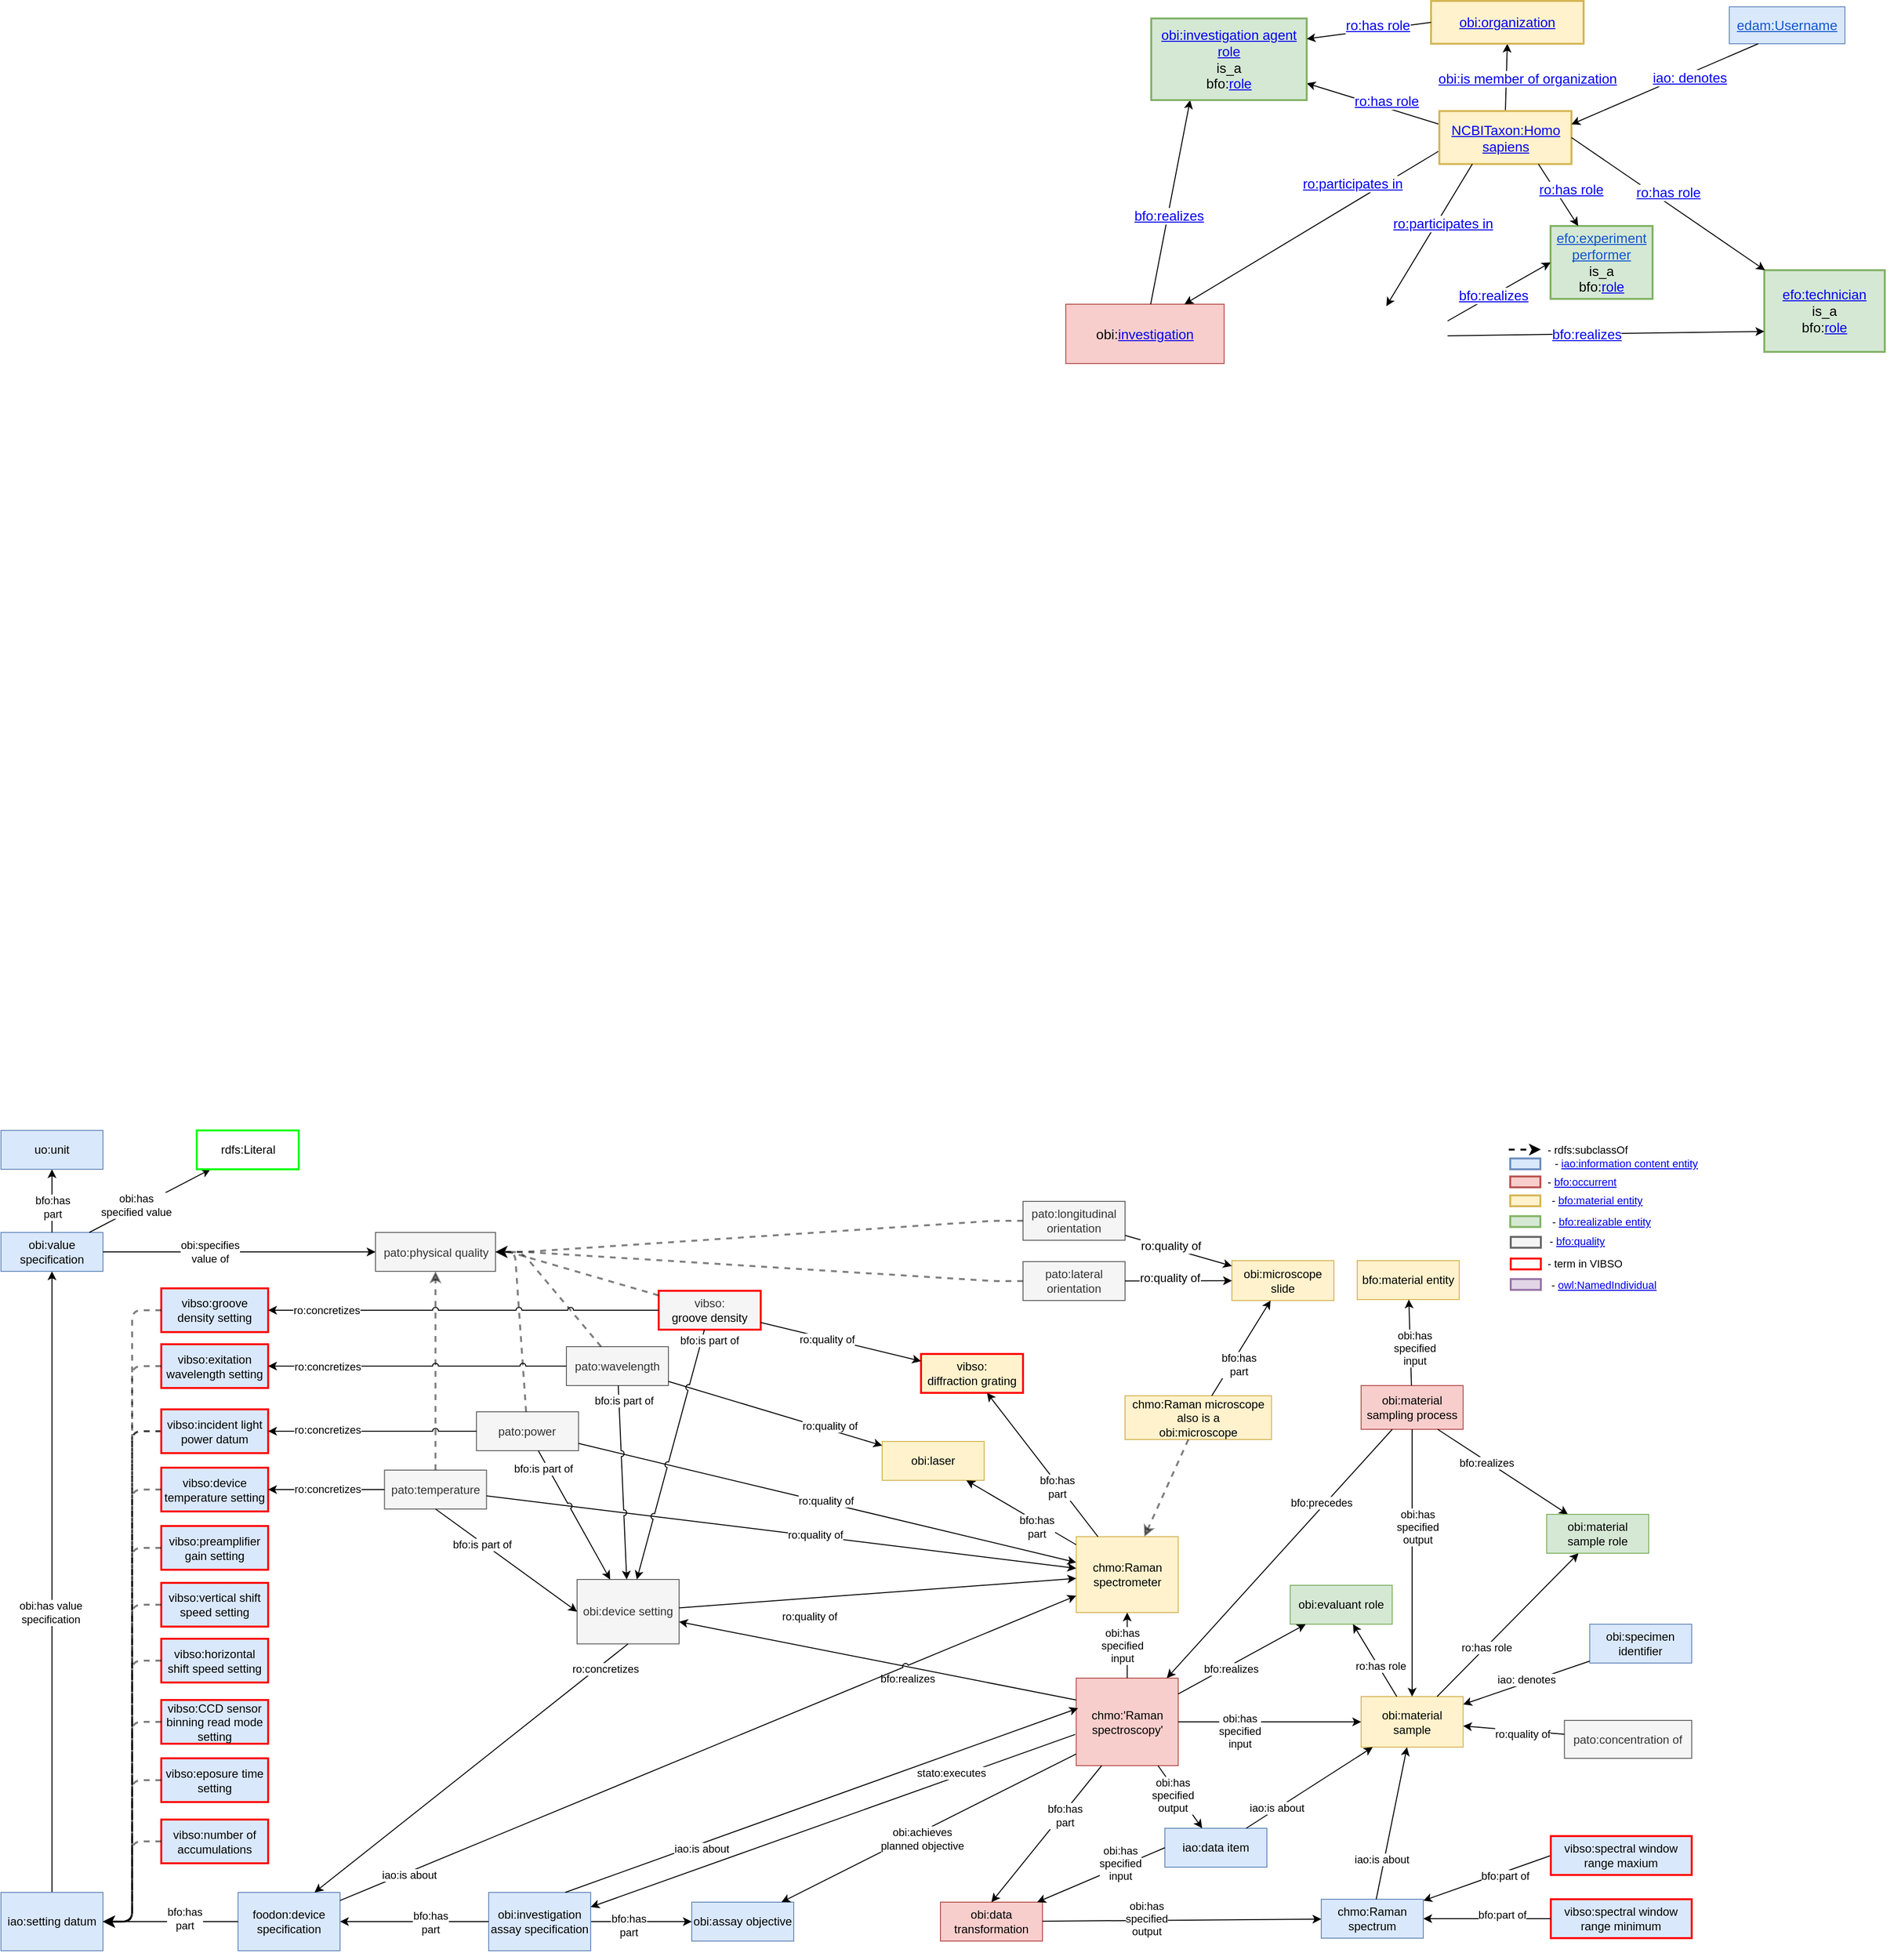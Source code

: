 <mxfile version="21.6.6" type="github" pages="3">
  <diagram id="R2lEEEUBdFMjLlhIrx00" name="Raman T-Box">
    <mxGraphModel dx="1868" dy="7450" grid="0" gridSize="10" guides="1" tooltips="1" connect="1" arrows="1" fold="1" page="1" pageScale="1" pageWidth="4681" pageHeight="3300" math="0" shadow="0" extFonts="Permanent Marker^https://fonts.googleapis.com/css?family=Permanent+Marker">
      <root>
        <mxCell id="0" />
        <mxCell id="1" parent="0" />
        <mxCell id="-qVNJrEobh2uuxl9ESg2-29" value="&lt;div style=&quot;font-size: 12px;&quot;&gt;&lt;span style=&quot;font-size: 12px; color: rgb(0, 0, 0); font-weight: normal; text-decoration: none; font-style: normal; text-decoration-skip-ink: none;&quot;&gt;vibso:horizontal shift speed setting&lt;/span&gt;&lt;br style=&quot;font-size: 12px;&quot;&gt;&lt;span style=&quot;font-size: 12px; color: rgb(0, 0, 0); font-weight: normal; text-decoration: none; font-style: normal; text-decoration-skip-ink: none;&quot;&gt;&lt;/span&gt;&lt;/div&gt;" style="rounded=0;whiteSpace=wrap;html=1;fontSize=12;fontFamily=Helvetica;fillColor=#dae8fc;strokeColor=#FF0000;strokeWidth=2;verticalAlign=middle;" parent="1" vertex="1">
          <mxGeometry x="208" y="-4876.0" width="110" height="45" as="geometry" />
        </mxCell>
        <mxCell id="-qVNJrEobh2uuxl9ESg2-30" value="vibso:vertical shift speed setting" style="rounded=0;whiteSpace=wrap;html=1;fontSize=12;fontFamily=Helvetica;fillColor=#dae8fc;strokeColor=#FF0000;strokeWidth=2;verticalAlign=middle;" parent="1" vertex="1">
          <mxGeometry x="208" y="-4933.5" width="110" height="45" as="geometry" />
        </mxCell>
        <mxCell id="-qVNJrEobh2uuxl9ESg2-31" value="&lt;div style=&quot;font-size: 12px;&quot;&gt;&lt;span style=&quot;font-size: 12px; color: rgb(0, 0, 0); font-weight: normal; text-decoration: none; font-style: normal; text-decoration-skip-ink: none;&quot;&gt;vibso:preamplifier gain setting&lt;/span&gt;&lt;br style=&quot;font-size: 12px;&quot;&gt;&lt;/div&gt;" style="rounded=0;whiteSpace=wrap;html=1;fontSize=12;fontFamily=Helvetica;fillColor=#dae8fc;strokeColor=#FF0000;strokeWidth=2;verticalAlign=middle;" parent="1" vertex="1">
          <mxGeometry x="208" y="-4992.0" width="110" height="45" as="geometry" />
        </mxCell>
        <mxCell id="-qVNJrEobh2uuxl9ESg2-32" value="&lt;div style=&quot;font-size: 12px;&quot;&gt;&lt;span style=&quot;font-size: 12px; color: rgb(0, 0, 0); font-weight: normal; text-decoration: none; font-family: &amp;quot;Arial&amp;quot;; font-style: normal; text-decoration-skip-ink: none;&quot;&gt;vibso:CCD sensor binning read mode setting&lt;/span&gt;&lt;/div&gt;" style="rounded=0;whiteSpace=wrap;html=1;fontSize=12;fontFamily=Helvetica;fillColor=#dae8fc;strokeColor=#FF0000;strokeWidth=2;verticalAlign=middle;" parent="1" vertex="1">
          <mxGeometry x="208" y="-4813" width="110" height="45" as="geometry" />
        </mxCell>
        <mxCell id="-qVNJrEobh2uuxl9ESg2-33" value="&lt;div style=&quot;font-size: 12px;&quot;&gt;pato:lateral orientation&lt;/div&gt;" style="rounded=0;whiteSpace=wrap;html=1;fontSize=12;fontFamily=Helvetica;fillColor=#f5f5f5;strokeColor=#666666;strokeWidth=1;fontColor=#333333;" parent="1" vertex="1">
          <mxGeometry x="1095" y="-5264" width="105" height="40" as="geometry" />
        </mxCell>
        <mxCell id="-qVNJrEobh2uuxl9ESg2-34" value="&lt;div style=&quot;font-size: 12px;&quot;&gt;pato:longitudinal orientation&lt;/div&gt;" style="rounded=0;whiteSpace=wrap;html=1;fontSize=12;fontFamily=Helvetica;fillColor=#f5f5f5;strokeColor=#666666;strokeWidth=1;fontColor=#333333;" parent="1" vertex="1">
          <mxGeometry x="1095" y="-5326" width="105" height="40" as="geometry" />
        </mxCell>
        <mxCell id="-qVNJrEobh2uuxl9ESg2-35" style="edgeStyle=none;rounded=0;orthogonalLoop=1;jettySize=auto;html=1;fontSize=14;entryX=0.5;entryY=1;entryDx=0;entryDy=0;exitX=0.5;exitY=0;exitDx=0;exitDy=0;" parent="1" source="-qVNJrEobh2uuxl9ESg2-124" target="-qVNJrEobh2uuxl9ESg2-50" edge="1">
          <mxGeometry relative="1" as="geometry">
            <mxPoint x="2619.17" y="-6256.5" as="targetPoint" />
            <mxPoint x="1902.17" y="-6352" as="sourcePoint" />
          </mxGeometry>
        </mxCell>
        <mxCell id="-qVNJrEobh2uuxl9ESg2-36" value="&lt;div style=&quot;font-size: 14px;&quot;&gt;&lt;a style=&quot;font-size: 14px;&quot; class=&quot;jstree-anchor  jstree-clicked sub_property_of&quot; href=&quot;https://terminology.nfdi4chem.de/ts/ontologies/obi/properties?iri=http%3A%2F%2Fpurl.obolibrary.org%2Fobo%2FOBI_0000846#&quot; tabindex=&quot;-1&quot; title=&quot;http://purl.obolibrary.org/obo/OBI_0000846&quot; id=&quot;227261_1_anchor&quot;&gt;obi:&lt;/a&gt;&lt;a style=&quot;font-size: 14px;&quot; class=&quot;jstree-anchor  jstree-clicked sub_property_of&quot; href=&quot;https://terminology.nfdi4chem.de/ts/ontologies/obi/properties?iri=http%3A%2F%2Fpurl.obolibrary.org%2Fobo%2FOBI_0000846#&quot; tabindex=&quot;-1&quot; title=&quot;http://purl.obolibrary.org/obo/OBI_0000846&quot; id=&quot;227261_1_anchor&quot;&gt;is member of organization&lt;/a&gt;&lt;/div&gt;" style="edgeLabel;html=1;align=center;verticalAlign=middle;resizable=0;points=[];fontSize=14;" parent="-qVNJrEobh2uuxl9ESg2-35" connectable="0" vertex="1">
          <mxGeometry x="-0.132" y="-1" relative="1" as="geometry">
            <mxPoint x="20" y="-4" as="offset" />
          </mxGeometry>
        </mxCell>
        <mxCell id="-qVNJrEobh2uuxl9ESg2-38" value="pato:concentration of" style="rounded=0;whiteSpace=wrap;html=1;glass=0;fillColor=#f5f5f5;fontStyle=0;fontSize=12;shadow=0;strokeColor=#666666;strokeWidth=1;fontColor=#333333;fontFamily=Helvetica;" parent="1" vertex="1">
          <mxGeometry x="1652.28" y="-4792" width="131" height="39" as="geometry" />
        </mxCell>
        <mxCell id="-qVNJrEobh2uuxl9ESg2-39" value="&lt;div style=&quot;font-size: 14px;&quot;&gt;&lt;a href=&quot;https://www.ebi.ac.uk/ols/ontologies/efo/terms?iri=http%3A%2F%2Fwww.ebi.ac.uk%2Fefo%2FEFO_0000647&amp;amp;lang=en&amp;amp;viewMode=All&amp;amp;siblings=false#&quot; class=&quot;waffle-rich-text-link&quot; style=&quot;font-size: 14px; color: rgb(17, 85, 204); text-decoration: underline; font-style: normal; text-decoration-skip-ink: none;&quot;&gt;efo:experiment performer&lt;/a&gt;&lt;/div&gt;&lt;div style=&quot;font-size: 14px;&quot;&gt;is_a&lt;br style=&quot;font-size: 14px;&quot;&gt;&lt;/div&gt;&lt;div style=&quot;font-size: 14px;&quot;&gt;bfo:&lt;a style=&quot;font-size: 14px;&quot; class=&quot;jstree-anchor  jstree-clicked is_a&quot; href=&quot;https://terminology.nfdi4chem.de/ts/ontologies/bfo/terms?iri=http%3A%2F%2Fpurl.obolibrary.org%2Fobo%2FBFO_0000023#&quot; tabindex=&quot;-1&quot; title=&quot;http://purl.obolibrary.org/obo/BFO_0000023&quot; id=&quot;23652_1_anchor&quot;&gt;role&lt;/a&gt;&lt;/div&gt;" style="rounded=0;whiteSpace=wrap;html=1;glass=0;fillColor=#d5e8d4;fontStyle=0;fontSize=14;shadow=0;strokeColor=#82b366;strokeWidth=2;fontFamily=Helvetica;" parent="1" vertex="1">
          <mxGeometry x="1638" y="-6329.5" width="105" height="75" as="geometry" />
        </mxCell>
        <mxCell id="-qVNJrEobh2uuxl9ESg2-40" style="edgeStyle=none;rounded=0;orthogonalLoop=1;jettySize=auto;html=1;exitX=0;exitY=0;exitDx=0;exitDy=0;fontSize=14;fontFamily=Helvetica;" parent="1" source="-qVNJrEobh2uuxl9ESg2-39" target="-qVNJrEobh2uuxl9ESg2-39" edge="1">
          <mxGeometry relative="1" as="geometry" />
        </mxCell>
        <mxCell id="-qVNJrEobh2uuxl9ESg2-41" style="edgeStyle=none;rounded=0;orthogonalLoop=1;jettySize=auto;html=1;exitX=0.5;exitY=0;exitDx=0;exitDy=0;fontSize=14;fontFamily=Helvetica;" parent="1" source="-qVNJrEobh2uuxl9ESg2-39" target="-qVNJrEobh2uuxl9ESg2-39" edge="1">
          <mxGeometry relative="1" as="geometry" />
        </mxCell>
        <mxCell id="-qVNJrEobh2uuxl9ESg2-42" value="&lt;div style=&quot;font-size: 14px;&quot;&gt;&lt;a style=&quot;font-size: 14px;&quot; class=&quot;jstree-anchor  jstree-clicked is_a&quot; href=&quot;https://www.ebi.ac.uk/ols/ontologies/efo/terms?iri=http%3A%2F%2Fwww.ebi.ac.uk%2Fefo%2FEFO_0009739&amp;amp;lang=en&amp;amp;viewMode=All&amp;amp;siblings=true#&quot; tabindex=&quot;-1&quot; title=&quot;http://www.ebi.ac.uk/efo/EFO_0009739&quot; id=&quot;213082309_1_anchor&quot;&gt;efo:technician&lt;/a&gt;&lt;/div&gt;&lt;div style=&quot;font-size: 14px;&quot;&gt;is_a&lt;br style=&quot;font-size: 14px;&quot;&gt;&lt;/div&gt;&lt;div style=&quot;font-size: 14px;&quot;&gt;bfo:&lt;a style=&quot;font-size: 14px;&quot; class=&quot;jstree-anchor  jstree-clicked is_a&quot; href=&quot;https://terminology.nfdi4chem.de/ts/ontologies/bfo/terms?iri=http%3A%2F%2Fpurl.obolibrary.org%2Fobo%2FBFO_0000023#&quot; tabindex=&quot;-1&quot; title=&quot;http://purl.obolibrary.org/obo/BFO_0000023&quot; id=&quot;23652_1_anchor&quot;&gt;role&lt;/a&gt;&lt;/div&gt;" style="rounded=0;whiteSpace=wrap;html=1;glass=0;fillColor=#d5e8d4;fontStyle=0;fontSize=14;shadow=0;strokeColor=#82b366;strokeWidth=2;fontFamily=Helvetica;" parent="1" vertex="1">
          <mxGeometry x="1858" y="-6284" width="124" height="84" as="geometry" />
        </mxCell>
        <mxCell id="-qVNJrEobh2uuxl9ESg2-43" value="&lt;div style=&quot;font-size: 12px;&quot;&gt;chmo:Raman microscope&lt;/div&gt;&lt;div style=&quot;font-size: 12px;&quot;&gt;also is a&lt;/div&gt;&lt;div style=&quot;font-size: 12px;&quot;&gt;obi:microscope&lt;/div&gt;" style="rounded=0;whiteSpace=wrap;html=1;glass=0;fillColor=#fff2cc;fontStyle=0;fontSize=12;shadow=0;strokeColor=#d6b656;strokeWidth=1;fontFamily=Helvetica;" parent="1" vertex="1">
          <mxGeometry x="1200" y="-5126" width="150.75" height="45" as="geometry" />
        </mxCell>
        <mxCell id="-qVNJrEobh2uuxl9ESg2-45" value="&lt;div style=&quot;font-size: 12px;&quot;&gt;&lt;span style=&quot;font-size: 12px; color: rgb(0, 0, 0); font-weight: normal; text-decoration: none; font-style: normal; text-decoration-skip-ink: none;&quot;&gt;vibso:number of accumulations&lt;br style=&quot;font-size: 12px;&quot;&gt;&lt;/span&gt;&lt;/div&gt;" style="rounded=0;whiteSpace=wrap;html=1;fontSize=12;fontFamily=Helvetica;fillColor=#dae8fc;strokeColor=#FF0000;strokeWidth=2;verticalAlign=middle;" parent="1" vertex="1">
          <mxGeometry x="208.0" y="-4690" width="110" height="45" as="geometry" />
        </mxCell>
        <mxCell id="-qVNJrEobh2uuxl9ESg2-47" value="" style="endArrow=classic;html=1;dashed=1;strokeColor=#000000;strokeWidth=2;fontSize=12;fontFamily=Helvetica;opacity=50;" parent="1" source="-qVNJrEobh2uuxl9ESg2-43" target="QKKoRjnMVttNz9pZIT6n-5" edge="1">
          <mxGeometry width="50" height="50" relative="1" as="geometry">
            <mxPoint x="1809.75" y="-5272.75" as="sourcePoint" />
            <mxPoint x="1581" y="-5226" as="targetPoint" />
          </mxGeometry>
        </mxCell>
        <mxCell id="-qVNJrEobh2uuxl9ESg2-49" value="&lt;div style=&quot;font-size: 14px;&quot;&gt;obi:&lt;a style=&quot;font-size: 14px;&quot; class=&quot;search-results-label nounderline&quot; title=&quot;investigation&quot; href=&quot;https://terminology.nfdi4chem.de/ts/ontologies/obi/terms?iri=http%3A%2F%2Fpurl.obolibrary.org%2Fobo%2FOBI_0000066&quot;&gt;investigation&lt;/a&gt;&lt;/div&gt;" style="rounded=0;whiteSpace=wrap;html=1;fillColor=#f8cecc;strokeColor=#b85450;fontStyle=0;fontSize=14;" parent="1" vertex="1">
          <mxGeometry x="1139" y="-6249" width="163" height="61" as="geometry" />
        </mxCell>
        <mxCell id="-qVNJrEobh2uuxl9ESg2-50" value="&lt;a style=&quot;font-size: 14px;&quot; class=&quot;jstree-anchor  is_a&quot; href=&quot;https://terminology.nfdi4chem.de/ts/ontologies/obi/terms?iri=http%3A%2F%2Fpurl.obolibrary.org%2Fobo%2FOBI_0000828&amp;amp;viewMode=All&amp;amp;siblings=false#&quot; tabindex=&quot;-1&quot; title=&quot;http://purl.obolibrary.org/obo/OBI_0000245&quot; id=&quot;219776_1_anchor&quot;&gt;obi:organization&lt;/a&gt;" style="rounded=0;whiteSpace=wrap;html=1;glass=0;fillColor=#fff2cc;fontStyle=0;fontSize=14;shadow=0;strokeColor=#d6b656;strokeWidth=2;" parent="1" vertex="1">
          <mxGeometry x="1515" y="-6561" width="157" height="44" as="geometry" />
        </mxCell>
        <mxCell id="-qVNJrEobh2uuxl9ESg2-51" style="edgeStyle=none;rounded=0;orthogonalLoop=1;jettySize=auto;html=1;exitX=0;exitY=0.75;exitDx=0;exitDy=0;entryX=0.75;entryY=0;entryDx=0;entryDy=0;fontSize=14;" parent="1" source="-qVNJrEobh2uuxl9ESg2-124" target="-qVNJrEobh2uuxl9ESg2-49" edge="1">
          <mxGeometry relative="1" as="geometry" />
        </mxCell>
        <mxCell id="-qVNJrEobh2uuxl9ESg2-52" value="&lt;div style=&quot;font-size: 14px;&quot;&gt;&lt;a style=&quot;font-size: 14px;&quot; class=&quot;search-results-label nounderline&quot; title=&quot;participates in&quot; href=&quot;https://terminology.nfdi4chem.de/ts/ontologies/ro/properties?iri=http%3A%2F%2Fpurl.obolibrary.org%2Fobo%2FRO_0000056&quot;&gt;ro:participates in&lt;/a&gt;&lt;/div&gt;" style="edgeLabel;html=1;align=center;verticalAlign=middle;resizable=0;points=[];fontSize=14;" parent="-qVNJrEobh2uuxl9ESg2-51" connectable="0" vertex="1">
          <mxGeometry x="0.299" y="4" relative="1" as="geometry">
            <mxPoint x="79" y="-72" as="offset" />
          </mxGeometry>
        </mxCell>
        <mxCell id="-qVNJrEobh2uuxl9ESg2-56" style="edgeStyle=none;rounded=0;orthogonalLoop=1;jettySize=auto;html=1;fontSize=14;entryX=0.25;entryY=1;entryDx=0;entryDy=0;" parent="1" source="-qVNJrEobh2uuxl9ESg2-49" target="-qVNJrEobh2uuxl9ESg2-125" edge="1">
          <mxGeometry relative="1" as="geometry">
            <mxPoint x="1378" y="-6457" as="targetPoint" />
            <mxPoint x="1269.5" y="-6420.17" as="sourcePoint" />
          </mxGeometry>
        </mxCell>
        <mxCell id="-qVNJrEobh2uuxl9ESg2-57" value="&lt;a style=&quot;font-size: 14px;&quot; class=&quot;search-results-label nounderline&quot; title=&quot;realizes&quot; href=&quot;https://terminology.nfdi4chem.de/ts/ontologies/ro/properties?iri=http%3A%2F%2Fpurl.obolibrary.org%2Fobo%2FBFO_0000055&quot;&gt;bfo:realizes&lt;/a&gt;" style="edgeLabel;html=1;align=center;verticalAlign=middle;resizable=0;points=[];fontSize=14;" parent="-qVNJrEobh2uuxl9ESg2-56" connectable="0" vertex="1">
          <mxGeometry x="-0.129" relative="1" as="geometry">
            <mxPoint x="1" as="offset" />
          </mxGeometry>
        </mxCell>
        <mxCell id="-qVNJrEobh2uuxl9ESg2-66" value="&lt;div style=&quot;font-size: 12px;&quot; align=&quot;center&quot;&gt;&lt;font style=&quot;font-size: 12px;&quot; face=&quot;Helvetica&quot;&gt;obi:specimen identifier&lt;/font&gt;&lt;/div&gt;" style="rounded=0;whiteSpace=wrap;html=1;fontSize=12;fillColor=#dae8fc;strokeColor=#6c8ebf;imageWidth=30;imageHeight=25;strokeWidth=1;fontStyle=0;align=center;" parent="1" vertex="1">
          <mxGeometry x="1678.28" y="-4891" width="105" height="40" as="geometry" />
        </mxCell>
        <mxCell id="-qVNJrEobh2uuxl9ESg2-71" style="rounded=0;orthogonalLoop=1;jettySize=auto;html=1;strokeColor=#000000;strokeWidth=1;fontSize=14;" parent="1" source="-qVNJrEobh2uuxl9ESg2-66" target="QKKoRjnMVttNz9pZIT6n-18" edge="1">
          <mxGeometry relative="1" as="geometry">
            <mxPoint x="1399" y="-4533" as="sourcePoint" />
            <mxPoint x="1422" y="-4466" as="targetPoint" />
          </mxGeometry>
        </mxCell>
        <mxCell id="-qVNJrEobh2uuxl9ESg2-72" value="iao: denotes" style="edgeLabel;html=1;align=center;verticalAlign=middle;resizable=0;points=[];fontSize=11;" parent="-qVNJrEobh2uuxl9ESg2-71" connectable="0" vertex="1">
          <mxGeometry x="-0.198" relative="1" as="geometry">
            <mxPoint x="-13" y="1" as="offset" />
          </mxGeometry>
        </mxCell>
        <mxCell id="-qVNJrEobh2uuxl9ESg2-92" style="rounded=0;orthogonalLoop=1;jettySize=auto;html=1;fontSize=14;" parent="1" source="-qVNJrEobh2uuxl9ESg2-38" target="QKKoRjnMVttNz9pZIT6n-18" edge="1">
          <mxGeometry relative="1" as="geometry">
            <mxPoint x="490.0" y="-3993.5" as="sourcePoint" />
            <mxPoint x="1104.372" y="-4589" as="targetPoint" />
            <Array as="points" />
          </mxGeometry>
        </mxCell>
        <mxCell id="-qVNJrEobh2uuxl9ESg2-93" value="&lt;div style=&quot;font-size: 11px;&quot;&gt;ro:quality of&lt;/div&gt;" style="edgeLabel;html=1;align=center;verticalAlign=middle;resizable=0;points=[];fontSize=11;" parent="-qVNJrEobh2uuxl9ESg2-92" connectable="0" vertex="1">
          <mxGeometry x="-0.165" y="3" relative="1" as="geometry">
            <mxPoint as="offset" />
          </mxGeometry>
        </mxCell>
        <mxCell id="-qVNJrEobh2uuxl9ESg2-95" value="&lt;div style=&quot;font-size: 12px;&quot;&gt;vibso:eposure time setting&lt;br style=&quot;font-size: 12px;&quot;&gt;&lt;/div&gt;" style="rounded=0;whiteSpace=wrap;html=1;fontSize=12;fontFamily=Helvetica;fillColor=#dae8fc;strokeColor=#FF0000;strokeWidth=2;verticalAlign=middle;" parent="1" vertex="1">
          <mxGeometry x="208" y="-4753.0" width="110" height="45" as="geometry" />
        </mxCell>
        <mxCell id="-qVNJrEobh2uuxl9ESg2-97" value="obi:microscope slide" style="rounded=0;whiteSpace=wrap;html=1;glass=0;fillColor=#fff2cc;fontStyle=0;fontSize=12;shadow=0;strokeColor=#d6b656;strokeWidth=1;fontFamily=Helvetica;" parent="1" vertex="1">
          <mxGeometry x="1310" y="-5265" width="105" height="41" as="geometry" />
        </mxCell>
        <mxCell id="-qVNJrEobh2uuxl9ESg2-99" style="rounded=0;orthogonalLoop=1;jettySize=auto;html=1;fontSize=12;" parent="1" source="-qVNJrEobh2uuxl9ESg2-34" target="-qVNJrEobh2uuxl9ESg2-97" edge="1">
          <mxGeometry relative="1" as="geometry">
            <mxPoint x="978.75" y="-5173.75" as="sourcePoint" />
            <mxPoint x="1671.75" y="-5299.5" as="targetPoint" />
          </mxGeometry>
        </mxCell>
        <mxCell id="-qVNJrEobh2uuxl9ESg2-100" value="&lt;div style=&quot;font-size: 12px;&quot;&gt;ro:quality of&lt;/div&gt;" style="edgeLabel;html=1;align=center;verticalAlign=middle;resizable=0;points=[];fontSize=12;" parent="-qVNJrEobh2uuxl9ESg2-99" connectable="0" vertex="1">
          <mxGeometry x="-0.165" y="3" relative="1" as="geometry">
            <mxPoint as="offset" />
          </mxGeometry>
        </mxCell>
        <mxCell id="-qVNJrEobh2uuxl9ESg2-101" style="rounded=0;orthogonalLoop=1;jettySize=auto;html=1;fontSize=12;" parent="1" source="-qVNJrEobh2uuxl9ESg2-33" target="-qVNJrEobh2uuxl9ESg2-97" edge="1">
          <mxGeometry relative="1" as="geometry">
            <mxPoint x="1417.25" y="-4763.25" as="sourcePoint" />
            <mxPoint x="1702.75" y="-5026.25" as="targetPoint" />
          </mxGeometry>
        </mxCell>
        <mxCell id="-qVNJrEobh2uuxl9ESg2-102" value="&lt;div style=&quot;font-size: 12px;&quot;&gt;ro:quality of&lt;/div&gt;" style="edgeLabel;html=1;align=center;verticalAlign=middle;resizable=0;points=[];fontSize=12;" parent="-qVNJrEobh2uuxl9ESg2-101" connectable="0" vertex="1">
          <mxGeometry x="-0.165" y="3" relative="1" as="geometry">
            <mxPoint as="offset" />
          </mxGeometry>
        </mxCell>
        <mxCell id="-qVNJrEobh2uuxl9ESg2-114" style="edgeStyle=none;rounded=0;sketch=0;orthogonalLoop=1;jettySize=auto;html=1;exitX=0.5;exitY=0;exitDx=0;exitDy=0;fontSize=12;strokeColor=#000000;strokeWidth=1;" parent="1" source="-qVNJrEobh2uuxl9ESg2-33" target="-qVNJrEobh2uuxl9ESg2-33" edge="1">
          <mxGeometry relative="1" as="geometry" />
        </mxCell>
        <mxCell id="-qVNJrEobh2uuxl9ESg2-122" style="edgeStyle=none;rounded=0;orthogonalLoop=1;jettySize=auto;html=1;exitX=0;exitY=0.25;exitDx=0;exitDy=0;fontSize=14;" parent="1" source="-qVNJrEobh2uuxl9ESg2-124" target="-qVNJrEobh2uuxl9ESg2-125" edge="1">
          <mxGeometry relative="1" as="geometry">
            <mxPoint x="1436" y="-6501" as="targetPoint" />
          </mxGeometry>
        </mxCell>
        <mxCell id="-qVNJrEobh2uuxl9ESg2-123" value="&lt;font style=&quot;font-size: 14px;&quot; face=&quot;Helvetica&quot;&gt;&lt;a style=&quot;font-size: 14px;&quot; class=&quot;search-results-label nounderline&quot; title=&quot;has role&quot; href=&quot;https://terminology.nfdi4chem.de/ts/ontologies/obi/properties?iri=http%3A%2F%2Fpurl.obolibrary.org%2Fobo%2FRO_0000087&quot;&gt;ro:has role&lt;/a&gt;&lt;/font&gt;" style="edgeLabel;html=1;align=center;verticalAlign=middle;resizable=0;points=[];fontSize=14;" parent="-qVNJrEobh2uuxl9ESg2-122" connectable="0" vertex="1">
          <mxGeometry x="-0.273" y="1" relative="1" as="geometry">
            <mxPoint x="-5" y="-10" as="offset" />
          </mxGeometry>
        </mxCell>
        <mxCell id="-qVNJrEobh2uuxl9ESg2-124" value="&lt;a style=&quot;font-size: 14px;&quot; class=&quot;search-results-label nounderline&quot; title=&quot;Homo sapiens&quot; href=&quot;https://terminology.nfdi4chem.de/ts/ontologies/ms/terms?iri=http%3A%2F%2Fpurl.obolibrary.org%2Fobo%2FNCBITaxon_9606&quot;&gt;NCBITaxon:Homo sapiens&lt;/a&gt;" style="rounded=0;whiteSpace=wrap;html=1;glass=0;fillColor=#fff2cc;fontStyle=0;fontSize=14;shadow=0;strokeColor=#d6b656;strokeWidth=2;" parent="1" vertex="1">
          <mxGeometry x="1523.5" y="-6447.75" width="136" height="54.5" as="geometry" />
        </mxCell>
        <mxCell id="-qVNJrEobh2uuxl9ESg2-125" value="&lt;div style=&quot;font-size: 14px;&quot;&gt;&lt;a style=&quot;font-size: 14px;&quot; class=&quot;jstree-anchor  jstree-clicked is_a&quot; href=&quot;https://terminology.nfdi4chem.de/ts/ontologies/obi/terms?iri=http%3A%2F%2Fpurl.obolibrary.org%2Fobo%2FOBI_0000202#&quot; tabindex=&quot;-1&quot; title=&quot;http://purl.obolibrary.org/obo/OBI_0000202&quot; id=&quot;218904_1_anchor&quot;&gt;obi:investigation agent role&lt;/a&gt;&lt;/div&gt;&lt;div style=&quot;font-size: 14px;&quot;&gt;is_a&lt;br style=&quot;font-size: 14px;&quot;&gt;&lt;/div&gt;&lt;div style=&quot;font-size: 14px;&quot;&gt;bfo:&lt;a style=&quot;font-size: 14px;&quot; class=&quot;jstree-anchor  jstree-clicked is_a&quot; href=&quot;https://terminology.nfdi4chem.de/ts/ontologies/bfo/terms?iri=http%3A%2F%2Fpurl.obolibrary.org%2Fobo%2FBFO_0000023#&quot; tabindex=&quot;-1&quot; title=&quot;http://purl.obolibrary.org/obo/BFO_0000023&quot; id=&quot;23652_1_anchor&quot;&gt;role&lt;/a&gt;&lt;/div&gt;" style="text;whiteSpace=wrap;html=1;fillColor=#d5e8d4;strokeColor=#82b366;strokeWidth=2;align=center;verticalAlign=middle;fontSize=14;" parent="1" vertex="1">
          <mxGeometry x="1227" y="-6543" width="160" height="84" as="geometry" />
        </mxCell>
        <mxCell id="-qVNJrEobh2uuxl9ESg2-126" style="edgeStyle=none;rounded=0;orthogonalLoop=1;jettySize=auto;html=1;exitX=0.5;exitY=0;exitDx=0;exitDy=0;fontSize=14;" parent="1" source="-qVNJrEobh2uuxl9ESg2-125" target="-qVNJrEobh2uuxl9ESg2-125" edge="1">
          <mxGeometry relative="1" as="geometry" />
        </mxCell>
        <mxCell id="-qVNJrEobh2uuxl9ESg2-129" style="edgeStyle=none;rounded=0;orthogonalLoop=1;jettySize=auto;html=1;exitX=0.25;exitY=1;exitDx=0;exitDy=0;fontSize=14;" parent="1" source="-qVNJrEobh2uuxl9ESg2-124" edge="1">
          <mxGeometry relative="1" as="geometry">
            <mxPoint x="1750.17" y="-6355" as="sourcePoint" />
            <mxPoint x="1468.964" y="-6247" as="targetPoint" />
          </mxGeometry>
        </mxCell>
        <mxCell id="-qVNJrEobh2uuxl9ESg2-130" value="&lt;div style=&quot;font-size: 14px;&quot;&gt;&lt;a style=&quot;font-size: 14px;&quot; class=&quot;search-results-label nounderline&quot; title=&quot;participates in&quot; href=&quot;https://terminology.nfdi4chem.de/ts/ontologies/ro/properties?iri=http%3A%2F%2Fpurl.obolibrary.org%2Fobo%2FRO_0000056&quot;&gt;ro:participates in&lt;/a&gt;&lt;/div&gt;" style="edgeLabel;html=1;align=center;verticalAlign=middle;resizable=0;points=[];fontSize=14;" parent="-qVNJrEobh2uuxl9ESg2-129" connectable="0" vertex="1">
          <mxGeometry x="0.299" y="4" relative="1" as="geometry">
            <mxPoint x="23" y="-36" as="offset" />
          </mxGeometry>
        </mxCell>
        <mxCell id="-qVNJrEobh2uuxl9ESg2-131" style="edgeStyle=none;rounded=0;orthogonalLoop=1;jettySize=auto;html=1;exitX=1;exitY=0.5;exitDx=0;exitDy=0;fontSize=14;" parent="1" source="-qVNJrEobh2uuxl9ESg2-124" target="-qVNJrEobh2uuxl9ESg2-42" edge="1">
          <mxGeometry relative="1" as="geometry">
            <mxPoint x="1827.17" y="-6417" as="sourcePoint" />
            <mxPoint x="1713.67" y="-6514" as="targetPoint" />
          </mxGeometry>
        </mxCell>
        <mxCell id="-qVNJrEobh2uuxl9ESg2-132" value="&lt;font style=&quot;font-size: 14px;&quot; face=&quot;Helvetica&quot;&gt;&lt;a style=&quot;font-size: 14px;&quot; href=&quot;https://terminology.nfdi4chem.de/ts/ontologies/obi/properties?iri=http%3A%2F%2Fpurl.obolibrary.org%2Fobo%2FRO_0000087&quot; title=&quot;has role&quot; class=&quot;search-results-label nounderline&quot;&gt;ro:has role&lt;/a&gt;&lt;/font&gt;" style="edgeLabel;html=1;align=center;verticalAlign=middle;resizable=0;points=[];fontSize=14;" parent="-qVNJrEobh2uuxl9ESg2-131" connectable="0" vertex="1">
          <mxGeometry x="-0.273" y="1" relative="1" as="geometry">
            <mxPoint x="26" y="7" as="offset" />
          </mxGeometry>
        </mxCell>
        <mxCell id="-qVNJrEobh2uuxl9ESg2-133" style="edgeStyle=none;rounded=0;orthogonalLoop=1;jettySize=auto;html=1;exitX=1;exitY=0.5;exitDx=0;exitDy=0;fontSize=14;entryX=0;entryY=0.75;entryDx=0;entryDy=0;" parent="1" target="-qVNJrEobh2uuxl9ESg2-42" edge="1">
          <mxGeometry relative="1" as="geometry">
            <mxPoint x="1532" y="-6216.5" as="sourcePoint" />
            <mxPoint x="1668.92" y="-6514" as="targetPoint" />
          </mxGeometry>
        </mxCell>
        <mxCell id="-qVNJrEobh2uuxl9ESg2-134" value="&lt;a style=&quot;font-size: 14px;&quot; href=&quot;https://terminology.nfdi4chem.de/ts/ontologies/ro/properties?iri=http%3A%2F%2Fpurl.obolibrary.org%2Fobo%2FBFO_0000055&quot; title=&quot;realizes&quot; class=&quot;search-results-label nounderline&quot;&gt;bfo:realizes&lt;/a&gt;" style="edgeLabel;html=1;align=center;verticalAlign=middle;resizable=0;points=[];fontSize=14;" parent="-qVNJrEobh2uuxl9ESg2-133" connectable="0" vertex="1">
          <mxGeometry x="-0.129" relative="1" as="geometry">
            <mxPoint x="1" as="offset" />
          </mxGeometry>
        </mxCell>
        <mxCell id="-qVNJrEobh2uuxl9ESg2-135" style="edgeStyle=none;rounded=0;orthogonalLoop=1;jettySize=auto;html=1;exitX=1;exitY=0.25;exitDx=0;exitDy=0;fontSize=14;entryX=0;entryY=0.5;entryDx=0;entryDy=0;" parent="1" target="-qVNJrEobh2uuxl9ESg2-39" edge="1">
          <mxGeometry relative="1" as="geometry">
            <mxPoint x="1532" y="-6231.75" as="sourcePoint" />
            <mxPoint x="2211.17" y="-6323.5" as="targetPoint" />
          </mxGeometry>
        </mxCell>
        <mxCell id="-qVNJrEobh2uuxl9ESg2-136" value="&lt;a style=&quot;font-size: 14px;&quot; class=&quot;search-results-label nounderline&quot; title=&quot;realizes&quot; href=&quot;https://terminology.nfdi4chem.de/ts/ontologies/ro/properties?iri=http%3A%2F%2Fpurl.obolibrary.org%2Fobo%2FBFO_0000055&quot;&gt;bfo:realizes&lt;/a&gt;" style="edgeLabel;html=1;align=center;verticalAlign=middle;resizable=0;points=[];fontSize=14;" parent="-qVNJrEobh2uuxl9ESg2-135" connectable="0" vertex="1">
          <mxGeometry x="-0.129" relative="1" as="geometry">
            <mxPoint x="1" as="offset" />
          </mxGeometry>
        </mxCell>
        <mxCell id="-qVNJrEobh2uuxl9ESg2-137" style="edgeStyle=none;rounded=0;orthogonalLoop=1;jettySize=auto;html=1;exitX=0.75;exitY=1;exitDx=0;exitDy=0;fontSize=14;" parent="1" source="-qVNJrEobh2uuxl9ESg2-124" target="-qVNJrEobh2uuxl9ESg2-39" edge="1">
          <mxGeometry relative="1" as="geometry">
            <mxPoint x="1963.17" y="-6397" as="sourcePoint" />
            <mxPoint x="2211.17" y="-6336" as="targetPoint" />
          </mxGeometry>
        </mxCell>
        <mxCell id="-qVNJrEobh2uuxl9ESg2-138" value="&lt;font style=&quot;font-size: 14px;&quot; face=&quot;Helvetica&quot;&gt;&lt;a style=&quot;font-size: 14px;&quot; class=&quot;search-results-label nounderline&quot; title=&quot;has role&quot; href=&quot;https://terminology.nfdi4chem.de/ts/ontologies/obi/properties?iri=http%3A%2F%2Fpurl.obolibrary.org%2Fobo%2FRO_0000087&quot;&gt;ro:has role&lt;/a&gt;&lt;/font&gt;" style="edgeLabel;html=1;align=center;verticalAlign=middle;resizable=0;points=[];fontSize=14;" parent="-qVNJrEobh2uuxl9ESg2-137" connectable="0" vertex="1">
          <mxGeometry x="-0.273" y="1" relative="1" as="geometry">
            <mxPoint x="18" y="3" as="offset" />
          </mxGeometry>
        </mxCell>
        <mxCell id="-qVNJrEobh2uuxl9ESg2-139" style="edgeStyle=none;rounded=0;orthogonalLoop=1;jettySize=auto;html=1;exitX=1;exitY=0.25;exitDx=0;exitDy=0;fontSize=14;" parent="1" source="-qVNJrEobh2uuxl9ESg2-42" target="-qVNJrEobh2uuxl9ESg2-42" edge="1">
          <mxGeometry relative="1" as="geometry" />
        </mxCell>
        <mxCell id="-qVNJrEobh2uuxl9ESg2-140" value="&lt;span style=&quot;font-size: 12px; color: rgb(0, 0, 0); font-weight: normal; text-decoration: none; font-style: normal; text-decoration-skip-ink: none;&quot;&gt;vibso:exitation wavelength setting&lt;/span&gt;" style="rounded=0;whiteSpace=wrap;html=1;fontSize=12;fontFamily=Helvetica;fillColor=#dae8fc;strokeColor=#FF0000;strokeWidth=2;verticalAlign=middle;" parent="1" vertex="1">
          <mxGeometry x="208" y="-5179.0" width="110" height="45" as="geometry" />
        </mxCell>
        <mxCell id="-qVNJrEobh2uuxl9ESg2-142" value="&lt;div style=&quot;font-size: 12px;&quot;&gt;vibso:device temperature setting&lt;span style=&quot;font-size: 12px; color: rgb(0, 0, 0); font-weight: normal; text-decoration: none; font-style: normal; text-decoration-skip-ink: none;&quot;&gt;&lt;br style=&quot;font-size: 12px;&quot;&gt;&lt;/span&gt;&lt;/div&gt;" style="rounded=0;whiteSpace=wrap;html=1;fontSize=12;fontFamily=Helvetica;fillColor=#dae8fc;strokeColor=#FF0000;strokeWidth=2;verticalAlign=middle;" parent="1" vertex="1">
          <mxGeometry x="208" y="-5052" width="110" height="45" as="geometry" />
        </mxCell>
        <mxCell id="-qVNJrEobh2uuxl9ESg2-147" value="&lt;a href=&quot;https://terminology.nfdi4chem.de/ts/ontologies/edam/terms?iri=http%3A%2F%2Fedamontology.org%2Fdata_1689&quot; class=&quot;waffle-rich-text-link&quot; style=&quot;font-size: 14px; color: rgb(17, 85, 204); font-weight: normal; text-decoration: underline; font-family: &amp;quot;Arial&amp;quot;; font-style: normal; text-decoration-skip-ink: none;&quot;&gt;edam:Username&lt;/a&gt;" style="text;whiteSpace=wrap;html=1;fillColor=#dae8fc;strokeColor=#6c8ebf;fontSize=14;verticalAlign=middle;align=center;" parent="1" vertex="1">
          <mxGeometry x="1822" y="-6555" width="119" height="38" as="geometry" />
        </mxCell>
        <mxCell id="-qVNJrEobh2uuxl9ESg2-148" style="rounded=0;orthogonalLoop=1;jettySize=auto;html=1;exitX=0.25;exitY=1;exitDx=0;exitDy=0;entryX=1;entryY=0.25;entryDx=0;entryDy=0;strokeColor=#000000;strokeWidth=1;fontSize=14;" parent="1" source="-qVNJrEobh2uuxl9ESg2-147" target="-qVNJrEobh2uuxl9ESg2-124" edge="1">
          <mxGeometry relative="1" as="geometry">
            <mxPoint x="1015.17" y="-6359.5" as="sourcePoint" />
            <mxPoint x="1369.17" y="-6357.25" as="targetPoint" />
          </mxGeometry>
        </mxCell>
        <mxCell id="-qVNJrEobh2uuxl9ESg2-149" value="&lt;a style=&quot;font-size: 14px;&quot; href=&quot;http://purl.obolibrary.org/obo/IAO_0000219&quot;&gt;iao: denotes&lt;/a&gt;" style="edgeLabel;html=1;align=center;verticalAlign=middle;resizable=0;points=[];fontSize=14;" parent="-qVNJrEobh2uuxl9ESg2-148" connectable="0" vertex="1">
          <mxGeometry x="-0.198" relative="1" as="geometry">
            <mxPoint x="6" y="1" as="offset" />
          </mxGeometry>
        </mxCell>
        <mxCell id="-qVNJrEobh2uuxl9ESg2-197" style="edgeStyle=none;rounded=0;orthogonalLoop=1;jettySize=auto;html=1;exitX=0;exitY=0.5;exitDx=0;exitDy=0;fontSize=14;entryX=1;entryY=0.25;entryDx=0;entryDy=0;" parent="1" source="-qVNJrEobh2uuxl9ESg2-50" target="-qVNJrEobh2uuxl9ESg2-125" edge="1">
          <mxGeometry relative="1" as="geometry">
            <mxPoint x="1533.5" y="-6424.125" as="sourcePoint" />
            <mxPoint x="1397" y="-6466.289" as="targetPoint" />
          </mxGeometry>
        </mxCell>
        <mxCell id="-qVNJrEobh2uuxl9ESg2-198" value="&lt;font style=&quot;font-size: 14px;&quot; face=&quot;Helvetica&quot;&gt;&lt;a href=&quot;https://terminology.nfdi4chem.de/ts/ontologies/obi/properties?iri=http%3A%2F%2Fpurl.obolibrary.org%2Fobo%2FRO_0000087&quot; title=&quot;has role&quot; class=&quot;search-results-label nounderline&quot; style=&quot;font-size: 14px;&quot;&gt;ro:has role&lt;/a&gt;&lt;/font&gt;" style="edgeLabel;html=1;align=center;verticalAlign=middle;resizable=0;points=[];fontSize=14;" parent="-qVNJrEobh2uuxl9ESg2-197" connectable="0" vertex="1">
          <mxGeometry x="-0.273" y="1" relative="1" as="geometry">
            <mxPoint x="-9" y="-4" as="offset" />
          </mxGeometry>
        </mxCell>
        <mxCell id="Ohz4nThSJCRxAfsm-9E9-1" value="vibso:spectral window range minimum" style="rounded=0;whiteSpace=wrap;html=1;fillColor=#dae8fc;strokeColor=#FF0000;strokeWidth=2;fontSize=12;" parent="1" vertex="1">
          <mxGeometry x="1638.28" y="-4608" width="145" height="40" as="geometry" />
        </mxCell>
        <mxCell id="gwl36sVPS2Ytlpi96ezr-6" style="edgeStyle=none;rounded=0;orthogonalLoop=1;jettySize=auto;html=1;exitX=0;exitY=0.5;exitDx=0;exitDy=0;" parent="1" source="86rUVxohuHS5CdAOukHg-3" target="QKKoRjnMVttNz9pZIT6n-24" edge="1">
          <mxGeometry relative="1" as="geometry">
            <mxPoint x="1632.936" y="-4664" as="targetPoint" />
          </mxGeometry>
        </mxCell>
        <mxCell id="gwl36sVPS2Ytlpi96ezr-9" value="bfo:part of" style="edgeLabel;html=1;align=center;verticalAlign=middle;resizable=0;points=[];" parent="gwl36sVPS2Ytlpi96ezr-6" connectable="0" vertex="1">
          <mxGeometry x="0.197" y="3" relative="1" as="geometry">
            <mxPoint x="30" y="-10" as="offset" />
          </mxGeometry>
        </mxCell>
        <mxCell id="86rUVxohuHS5CdAOukHg-3" value="vibso:spectral window range maxium" style="rounded=0;whiteSpace=wrap;html=1;fillColor=#dae8fc;strokeColor=#FF0000;strokeWidth=2;fontSize=12;" parent="1" vertex="1">
          <mxGeometry x="1638.28" y="-4673" width="145" height="40" as="geometry" />
        </mxCell>
        <mxCell id="5XHmPhQ1afuUtzLrEp4E-8" style="edgeStyle=none;rounded=0;orthogonalLoop=1;jettySize=auto;html=1;exitX=0;exitY=0.5;exitDx=0;exitDy=0;" parent="1" source="Ohz4nThSJCRxAfsm-9E9-1" target="QKKoRjnMVttNz9pZIT6n-24" edge="1">
          <mxGeometry relative="1" as="geometry">
            <mxPoint x="1709.28" y="-4554.35" as="sourcePoint" />
            <mxPoint x="1591.043" y="-4664" as="targetPoint" />
          </mxGeometry>
        </mxCell>
        <mxCell id="5XHmPhQ1afuUtzLrEp4E-9" value="bfo:part of" style="edgeLabel;html=1;align=center;verticalAlign=middle;resizable=0;points=[];" parent="5XHmPhQ1afuUtzLrEp4E-8" connectable="0" vertex="1">
          <mxGeometry x="0.197" y="3" relative="1" as="geometry">
            <mxPoint x="28" y="-7" as="offset" />
          </mxGeometry>
        </mxCell>
        <mxCell id="fdevJqxyKwK1-lTB1GL0-1" value="pato:power" style="rounded=0;whiteSpace=wrap;html=1;glass=0;fillColor=#f5f5f5;fontStyle=0;fontSize=12;shadow=0;strokeColor=#666666;strokeWidth=1;fontColor=#333333;fontFamily=Helvetica;" parent="1" vertex="1">
          <mxGeometry x="532.42" y="-5109.5" width="105" height="40" as="geometry" />
        </mxCell>
        <mxCell id="QKKoRjnMVttNz9pZIT6n-1" value="&lt;div&gt;chmo:&#39;Raman spectroscopy&#39;&lt;/div&gt;" style="rounded=0;whiteSpace=wrap;html=1;fillColor=#f8cecc;strokeColor=#b85450;" vertex="1" parent="1">
          <mxGeometry x="1149.72" y="-4835.5" width="105" height="90" as="geometry" />
        </mxCell>
        <mxCell id="QKKoRjnMVttNz9pZIT6n-2" value="&lt;div&gt;iao:data item&lt;/div&gt;" style="rounded=0;whiteSpace=wrap;html=1;fillColor=#dae8fc;strokeColor=#6c8ebf;arcSize=15;glass=0;shadow=0;" vertex="1" parent="1">
          <mxGeometry x="1241" y="-4681" width="105" height="40" as="geometry" />
        </mxCell>
        <mxCell id="QKKoRjnMVttNz9pZIT6n-3" style="rounded=0;orthogonalLoop=1;jettySize=auto;html=1;jumpStyle=arc;" edge="1" parent="1" source="QKKoRjnMVttNz9pZIT6n-1" target="QKKoRjnMVttNz9pZIT6n-2">
          <mxGeometry relative="1" as="geometry">
            <mxPoint x="1292.22" y="-4777.17" as="sourcePoint" />
            <mxPoint x="1789.97" y="-4850.84" as="targetPoint" />
            <Array as="points" />
          </mxGeometry>
        </mxCell>
        <mxCell id="QKKoRjnMVttNz9pZIT6n-4" value="&lt;div&gt;obi:has &lt;br&gt;&lt;/div&gt;&lt;div&gt;specified &lt;br&gt;&lt;/div&gt;&lt;div&gt;output&lt;/div&gt;" style="edgeLabel;html=1;align=center;verticalAlign=middle;resizable=0;points=[];" connectable="0" vertex="1" parent="QKKoRjnMVttNz9pZIT6n-3">
          <mxGeometry x="-0.221" y="2" relative="1" as="geometry">
            <mxPoint x="-4" y="6" as="offset" />
          </mxGeometry>
        </mxCell>
        <mxCell id="QKKoRjnMVttNz9pZIT6n-5" value="chmo:Raman spectrometer" style="rounded=0;whiteSpace=wrap;html=1;fillColor=#fff2cc;strokeColor=#d6b656;" vertex="1" parent="1">
          <mxGeometry x="1149.72" y="-4981" width="105" height="78" as="geometry" />
        </mxCell>
        <mxCell id="QKKoRjnMVttNz9pZIT6n-6" style="rounded=0;orthogonalLoop=1;jettySize=auto;html=1;jumpStyle=arc;strokeColor=#000000;entryX=0.5;entryY=1;entryDx=0;entryDy=0;fontColor=#000000;" edge="1" parent="1" source="QKKoRjnMVttNz9pZIT6n-1" target="QKKoRjnMVttNz9pZIT6n-5">
          <mxGeometry relative="1" as="geometry">
            <mxPoint x="1254.5" y="-5112" as="sourcePoint" />
            <mxPoint x="1233" y="-5164.5" as="targetPoint" />
          </mxGeometry>
        </mxCell>
        <object label="&lt;div class=&quot;node-metadata-label&quot;&gt;&lt;/div&gt;&lt;div class=&quot;col-sm-8 col-md-9 node-metadata-value&quot;&gt;obi:has &lt;br&gt;&lt;/div&gt;&lt;div class=&quot;col-sm-8 col-md-9 node-metadata-value&quot;&gt;specified &lt;br&gt;&lt;/div&gt;&lt;div class=&quot;col-sm-8 col-md-9 node-metadata-value&quot;&gt;input&lt;/div&gt;" definition="a relation between a continuant and a process, in which the continuant is somehow involved in the process" id="QKKoRjnMVttNz9pZIT6n-7">
          <mxCell style="edgeLabel;html=1;align=center;verticalAlign=middle;resizable=0;points=[];fontColor=#000000;" connectable="0" vertex="1" parent="QKKoRjnMVttNz9pZIT6n-6">
            <mxGeometry x="-0.417" y="-1" relative="1" as="geometry">
              <mxPoint x="-6" y="-14" as="offset" />
            </mxGeometry>
          </mxCell>
        </object>
        <mxCell id="QKKoRjnMVttNz9pZIT6n-8" value="obi:device setting" style="rounded=0;whiteSpace=wrap;html=1;fillColor=#f5f5f5;strokeColor=#666666;fontColor=#333333;" vertex="1" parent="1">
          <mxGeometry x="636" y="-4937" width="105" height="66.25" as="geometry" />
        </mxCell>
        <mxCell id="QKKoRjnMVttNz9pZIT6n-9" style="rounded=0;orthogonalLoop=1;jettySize=auto;html=1;jumpStyle=arc;strokeColor=#000000;exitX=0;exitY=0.25;exitDx=0;exitDy=0;fontColor=#000000;" edge="1" parent="1" source="QKKoRjnMVttNz9pZIT6n-1" target="QKKoRjnMVttNz9pZIT6n-8">
          <mxGeometry relative="1" as="geometry">
            <mxPoint x="1259.75" y="-4785" as="sourcePoint" />
            <mxPoint x="780.75" y="-4785" as="targetPoint" />
          </mxGeometry>
        </mxCell>
        <mxCell id="QKKoRjnMVttNz9pZIT6n-10" value="bfo:realizes" style="edgeLabel;html=1;align=center;verticalAlign=middle;resizable=0;points=[];fontColor=#000000;" connectable="0" vertex="1" parent="QKKoRjnMVttNz9pZIT6n-9">
          <mxGeometry x="-0.313" y="2" relative="1" as="geometry">
            <mxPoint x="-33" y="3" as="offset" />
          </mxGeometry>
        </mxCell>
        <mxCell id="QKKoRjnMVttNz9pZIT6n-11" style="rounded=0;orthogonalLoop=1;jettySize=auto;html=1;" edge="1" parent="1" source="QKKoRjnMVttNz9pZIT6n-8" target="QKKoRjnMVttNz9pZIT6n-5">
          <mxGeometry relative="1" as="geometry">
            <mxPoint x="807" y="-4822.5" as="sourcePoint" />
            <mxPoint x="1339.75" y="-5060" as="targetPoint" />
            <Array as="points" />
          </mxGeometry>
        </mxCell>
        <mxCell id="QKKoRjnMVttNz9pZIT6n-12" value="&lt;div style=&quot;font-size: 11px;&quot;&gt;ro:quality of&lt;/div&gt;" style="edgeLabel;html=1;align=center;verticalAlign=middle;resizable=0;points=[];labelBackgroundColor=default;" connectable="0" vertex="1" parent="QKKoRjnMVttNz9pZIT6n-11">
          <mxGeometry x="0.247" y="-4" relative="1" as="geometry">
            <mxPoint x="-121" y="23" as="offset" />
          </mxGeometry>
        </mxCell>
        <mxCell id="QKKoRjnMVttNz9pZIT6n-127" style="rounded=0;orthogonalLoop=1;jettySize=auto;html=1;exitX=0.5;exitY=0;exitDx=0;exitDy=0;" edge="1" parent="1" source="QKKoRjnMVttNz9pZIT6n-13" target="QKKoRjnMVttNz9pZIT6n-117">
          <mxGeometry relative="1" as="geometry" />
        </mxCell>
        <mxCell id="QKKoRjnMVttNz9pZIT6n-128" value="obi:has value&lt;br&gt;specification" style="edgeLabel;html=1;align=center;verticalAlign=middle;resizable=0;points=[];" vertex="1" connectable="0" parent="QKKoRjnMVttNz9pZIT6n-127">
          <mxGeometry x="-0.095" y="2" relative="1" as="geometry">
            <mxPoint y="1" as="offset" />
          </mxGeometry>
        </mxCell>
        <mxCell id="QKKoRjnMVttNz9pZIT6n-13" value="&lt;div&gt;iao:setting datum&lt;br&gt;&lt;/div&gt;" style="rounded=0;whiteSpace=wrap;html=1;fillColor=#dae8fc;strokeColor=#6c8ebf;arcSize=15;glass=0;shadow=0;" vertex="1" parent="1">
          <mxGeometry x="43.0" y="-4615" width="105" height="60" as="geometry" />
        </mxCell>
        <mxCell id="QKKoRjnMVttNz9pZIT6n-18" value="obi:material sample" style="rounded=0;whiteSpace=wrap;html=1;fillColor=#fff2cc;strokeColor=#d6b656;" vertex="1" parent="1">
          <mxGeometry x="1443" y="-4816.5" width="105" height="52" as="geometry" />
        </mxCell>
        <mxCell id="QKKoRjnMVttNz9pZIT6n-19" value="" style="rounded=0;orthogonalLoop=1;jettySize=auto;html=1;" edge="1" parent="1" source="QKKoRjnMVttNz9pZIT6n-1" target="QKKoRjnMVttNz9pZIT6n-18">
          <mxGeometry relative="1" as="geometry">
            <mxPoint x="1354.47" y="-4790" as="sourcePoint" />
            <mxPoint x="1513.47" y="-4667" as="targetPoint" />
          </mxGeometry>
        </mxCell>
        <object label="&lt;div class=&quot;node-metadata-label&quot;&gt;&lt;/div&gt;&lt;div class=&quot;col-sm-8 col-md-9 node-metadata-value&quot;&gt;obi:has &lt;br&gt;&lt;/div&gt;&lt;div class=&quot;col-sm-8 col-md-9 node-metadata-value&quot;&gt;specified &lt;br&gt;&lt;/div&gt;&lt;div class=&quot;col-sm-8 col-md-9 node-metadata-value&quot;&gt;input&lt;/div&gt;" definition="a relation between a continuant and a process, in which the continuant is somehow involved in the process" id="QKKoRjnMVttNz9pZIT6n-20">
          <mxCell style="edgeLabel;html=1;align=center;verticalAlign=middle;resizable=0;points=[];" connectable="0" vertex="1" parent="QKKoRjnMVttNz9pZIT6n-19">
            <mxGeometry x="-0.417" y="-1" relative="1" as="geometry">
              <mxPoint x="8" y="8" as="offset" />
            </mxGeometry>
          </mxCell>
        </object>
        <mxCell id="QKKoRjnMVttNz9pZIT6n-21" value="&lt;div&gt;obi:data transformation&lt;br&gt;&lt;/div&gt;" style="rounded=0;whiteSpace=wrap;html=1;fillColor=#f8cecc;strokeColor=#b85450;" vertex="1" parent="1">
          <mxGeometry x="1010" y="-4605" width="105" height="40" as="geometry" />
        </mxCell>
        <mxCell id="QKKoRjnMVttNz9pZIT6n-22" style="rounded=0;orthogonalLoop=1;jettySize=auto;html=1;jumpStyle=arc;strokeColor=#000000;fontColor=#000000;" edge="1" parent="1" source="QKKoRjnMVttNz9pZIT6n-21" target="QKKoRjnMVttNz9pZIT6n-24">
          <mxGeometry relative="1" as="geometry">
            <mxPoint x="1467.75" y="-4854" as="sourcePoint" />
            <mxPoint x="1475.75" y="-4543" as="targetPoint" />
            <Array as="points" />
          </mxGeometry>
        </mxCell>
        <mxCell id="QKKoRjnMVttNz9pZIT6n-23" value="&lt;div&gt;obi:has &lt;br&gt;&lt;/div&gt;&lt;div&gt;specified &lt;br&gt;&lt;/div&gt;&lt;div&gt;output&lt;/div&gt;" style="edgeLabel;html=1;align=center;verticalAlign=middle;resizable=0;points=[];fontColor=#000000;" connectable="0" vertex="1" parent="QKKoRjnMVttNz9pZIT6n-22">
          <mxGeometry x="-0.221" y="2" relative="1" as="geometry">
            <mxPoint x="-5" as="offset" />
          </mxGeometry>
        </mxCell>
        <mxCell id="QKKoRjnMVttNz9pZIT6n-24" value="chmo:Raman spectrum" style="rounded=0;whiteSpace=wrap;html=1;fillColor=#dae8fc;strokeColor=#6c8ebf;arcSize=15;glass=0;shadow=0;" vertex="1" parent="1">
          <mxGeometry x="1402" y="-4608" width="105" height="40" as="geometry" />
        </mxCell>
        <mxCell id="QKKoRjnMVttNz9pZIT6n-25" value="" style="rounded=0;orthogonalLoop=1;jettySize=auto;html=1;exitX=0;exitY=0.5;exitDx=0;exitDy=0;" edge="1" parent="1" source="QKKoRjnMVttNz9pZIT6n-2" target="QKKoRjnMVttNz9pZIT6n-21">
          <mxGeometry relative="1" as="geometry">
            <mxPoint x="1521.75" y="-4854" as="sourcePoint" />
            <mxPoint x="1707.75" y="-4761" as="targetPoint" />
          </mxGeometry>
        </mxCell>
        <object label="&lt;div class=&quot;node-metadata-label&quot;&gt;&lt;/div&gt;&lt;div class=&quot;col-sm-8 col-md-9 node-metadata-value&quot;&gt;obi:has &lt;br&gt;&lt;/div&gt;&lt;div class=&quot;col-sm-8 col-md-9 node-metadata-value&quot;&gt;specified &lt;br&gt;&lt;/div&gt;&lt;div class=&quot;col-sm-8 col-md-9 node-metadata-value&quot;&gt;input&lt;/div&gt;" definition="a relation between a continuant and a process, in which the continuant is somehow involved in the process" id="QKKoRjnMVttNz9pZIT6n-26">
          <mxCell style="edgeLabel;html=1;align=center;verticalAlign=middle;resizable=0;points=[];" connectable="0" vertex="1" parent="QKKoRjnMVttNz9pZIT6n-25">
            <mxGeometry x="-0.417" y="-1" relative="1" as="geometry">
              <mxPoint x="-8" as="offset" />
            </mxGeometry>
          </mxCell>
        </object>
        <mxCell id="QKKoRjnMVttNz9pZIT6n-29" value="obi:assay objective" style="rounded=0;whiteSpace=wrap;html=1;fillColor=#dae8fc;strokeColor=#6c8ebf;" vertex="1" parent="1">
          <mxGeometry x="754" y="-4605" width="105" height="40" as="geometry" />
        </mxCell>
        <mxCell id="QKKoRjnMVttNz9pZIT6n-30" style="rounded=0;orthogonalLoop=1;jettySize=auto;html=1;jumpStyle=arc;fontColor=#000000;strokeColor=#000000;" edge="1" parent="1" source="QKKoRjnMVttNz9pZIT6n-34" target="QKKoRjnMVttNz9pZIT6n-29">
          <mxGeometry relative="1" as="geometry">
            <mxPoint x="726.75" y="-5080" as="sourcePoint" />
            <mxPoint x="1022.5" y="-5130" as="targetPoint" />
            <Array as="points" />
          </mxGeometry>
        </mxCell>
        <mxCell id="QKKoRjnMVttNz9pZIT6n-31" value="&lt;div&gt;bfo:has &lt;br&gt;&lt;/div&gt;&lt;div&gt;part&lt;/div&gt;" style="edgeLabel;html=1;align=center;verticalAlign=middle;resizable=0;points=[];fontColor=#000000;" connectable="0" vertex="1" parent="QKKoRjnMVttNz9pZIT6n-30">
          <mxGeometry x="-0.206" y="1" relative="1" as="geometry">
            <mxPoint x="-3" y="5" as="offset" />
          </mxGeometry>
        </mxCell>
        <mxCell id="QKKoRjnMVttNz9pZIT6n-32" style="rounded=0;orthogonalLoop=1;jettySize=auto;html=1;exitX=0;exitY=0.867;exitDx=0;exitDy=0;exitPerimeter=0;" edge="1" parent="1" source="QKKoRjnMVttNz9pZIT6n-1" target="QKKoRjnMVttNz9pZIT6n-29">
          <mxGeometry relative="1" as="geometry">
            <Array as="points" />
            <mxPoint x="991.75" y="-4853" as="sourcePoint" />
          </mxGeometry>
        </mxCell>
        <mxCell id="QKKoRjnMVttNz9pZIT6n-33" value="&lt;div&gt;obi:achieves&lt;/div&gt;&lt;div&gt;planned objective&lt;br&gt;&lt;/div&gt;" style="edgeLabel;html=1;align=center;verticalAlign=middle;resizable=0;points=[];" connectable="0" vertex="1" parent="QKKoRjnMVttNz9pZIT6n-32">
          <mxGeometry x="-0.288" y="-4" relative="1" as="geometry">
            <mxPoint x="-49" y="36" as="offset" />
          </mxGeometry>
        </mxCell>
        <mxCell id="QKKoRjnMVttNz9pZIT6n-34" value="&lt;div&gt;obi:investigation&lt;/div&gt;&lt;div&gt;assay specification&lt;br&gt;&lt;/div&gt;" style="rounded=0;whiteSpace=wrap;html=1;fillColor=#dae8fc;strokeColor=#6c8ebf;" vertex="1" parent="1">
          <mxGeometry x="545" y="-4615" width="105" height="60" as="geometry" />
        </mxCell>
        <mxCell id="QKKoRjnMVttNz9pZIT6n-35" style="rounded=0;orthogonalLoop=1;jettySize=auto;html=1;entryX=0.019;entryY=0.344;entryDx=0;entryDy=0;entryPerimeter=0;exitX=0.75;exitY=0;exitDx=0;exitDy=0;" edge="1" parent="1" source="QKKoRjnMVttNz9pZIT6n-34" target="QKKoRjnMVttNz9pZIT6n-1">
          <mxGeometry relative="1" as="geometry">
            <mxPoint x="733.25" y="-5287.67" as="sourcePoint" />
            <mxPoint x="927.25" y="-4800" as="targetPoint" />
            <Array as="points" />
          </mxGeometry>
        </mxCell>
        <mxCell id="QKKoRjnMVttNz9pZIT6n-36" value="iao:is about" style="edgeLabel;html=1;align=center;verticalAlign=middle;resizable=0;points=[];" connectable="0" vertex="1" parent="QKKoRjnMVttNz9pZIT6n-35">
          <mxGeometry x="0.23" y="-2" relative="1" as="geometry">
            <mxPoint x="-185" y="69" as="offset" />
          </mxGeometry>
        </mxCell>
        <mxCell id="QKKoRjnMVttNz9pZIT6n-37" style="edgeStyle=orthogonalEdgeStyle;rounded=0;orthogonalLoop=1;jettySize=auto;html=1;exitX=0.5;exitY=1;exitDx=0;exitDy=0;" edge="1" parent="1" source="QKKoRjnMVttNz9pZIT6n-34" target="QKKoRjnMVttNz9pZIT6n-34">
          <mxGeometry relative="1" as="geometry" />
        </mxCell>
        <mxCell id="QKKoRjnMVttNz9pZIT6n-49" style="rounded=0;orthogonalLoop=1;jettySize=auto;html=1;jumpStyle=arc;strokeColor=#000000;fontColor=#000000;" edge="1" parent="1" source="QKKoRjnMVttNz9pZIT6n-2" target="QKKoRjnMVttNz9pZIT6n-18">
          <mxGeometry relative="1" as="geometry">
            <mxPoint x="978.97" y="-4528" as="sourcePoint" />
            <mxPoint x="1350.97" y="-4522" as="targetPoint" />
            <Array as="points" />
          </mxGeometry>
        </mxCell>
        <mxCell id="QKKoRjnMVttNz9pZIT6n-50" value="&lt;div&gt;iao:is about&lt;/div&gt;" style="edgeLabel;html=1;align=center;verticalAlign=middle;resizable=0;points=[];fontColor=#000000;" connectable="0" vertex="1" parent="QKKoRjnMVttNz9pZIT6n-49">
          <mxGeometry x="0.23" y="-2" relative="1" as="geometry">
            <mxPoint x="-50" y="28" as="offset" />
          </mxGeometry>
        </mxCell>
        <mxCell id="QKKoRjnMVttNz9pZIT6n-51" style="rounded=0;orthogonalLoop=1;jettySize=auto;html=1;" edge="1" parent="1" source="QKKoRjnMVttNz9pZIT6n-18" target="QKKoRjnMVttNz9pZIT6n-89">
          <mxGeometry relative="1" as="geometry">
            <mxPoint x="1520.04" y="-4676" as="sourcePoint" />
            <mxPoint x="1682.54" y="-4735.0" as="targetPoint" />
            <Array as="points" />
          </mxGeometry>
        </mxCell>
        <mxCell id="QKKoRjnMVttNz9pZIT6n-52" value="ro:has role" style="edgeLabel;html=1;align=center;verticalAlign=middle;resizable=0;points=[];" connectable="0" vertex="1" parent="QKKoRjnMVttNz9pZIT6n-51">
          <mxGeometry x="-0.323" y="4" relative="1" as="geometry">
            <mxPoint x="4" y="2" as="offset" />
          </mxGeometry>
        </mxCell>
        <mxCell id="QKKoRjnMVttNz9pZIT6n-53" value="obi:evaluant role" style="rounded=0;whiteSpace=wrap;html=1;fillColor=#d5e8d4;strokeColor=#82b366;" vertex="1" parent="1">
          <mxGeometry x="1370" y="-4931" width="105" height="40" as="geometry" />
        </mxCell>
        <mxCell id="QKKoRjnMVttNz9pZIT6n-54" style="rounded=0;orthogonalLoop=1;jettySize=auto;html=1;" edge="1" parent="1" source="QKKoRjnMVttNz9pZIT6n-18" target="QKKoRjnMVttNz9pZIT6n-53">
          <mxGeometry relative="1" as="geometry">
            <mxPoint x="1998.04" y="-4726" as="sourcePoint" />
            <mxPoint x="2050.04" y="-4776" as="targetPoint" />
            <Array as="points" />
          </mxGeometry>
        </mxCell>
        <mxCell id="QKKoRjnMVttNz9pZIT6n-55" value="ro:has role" style="edgeLabel;html=1;align=center;verticalAlign=middle;resizable=0;points=[];" connectable="0" vertex="1" parent="QKKoRjnMVttNz9pZIT6n-54">
          <mxGeometry x="-0.323" y="4" relative="1" as="geometry">
            <mxPoint x="2" y="-9" as="offset" />
          </mxGeometry>
        </mxCell>
        <mxCell id="QKKoRjnMVttNz9pZIT6n-56" value="&lt;div&gt;obi:material sampling process&lt;br&gt;&lt;/div&gt;" style="rounded=0;whiteSpace=wrap;html=1;fillColor=#f8cecc;strokeColor=#b85450;" vertex="1" parent="1">
          <mxGeometry x="1443" y="-5136.5" width="105" height="45" as="geometry" />
        </mxCell>
        <mxCell id="QKKoRjnMVttNz9pZIT6n-57" value="bfo:material entity" style="rounded=0;whiteSpace=wrap;html=1;fillColor=#fff2cc;strokeColor=#d6b656;" vertex="1" parent="1">
          <mxGeometry x="1439" y="-5265" width="105" height="40" as="geometry" />
        </mxCell>
        <mxCell id="QKKoRjnMVttNz9pZIT6n-58" value="" style="rounded=0;orthogonalLoop=1;jettySize=auto;html=1;" edge="1" parent="1" source="QKKoRjnMVttNz9pZIT6n-56" target="QKKoRjnMVttNz9pZIT6n-57">
          <mxGeometry relative="1" as="geometry">
            <mxPoint x="1451.54" y="-4942" as="sourcePoint" />
            <mxPoint x="1545.54" y="-4956" as="targetPoint" />
          </mxGeometry>
        </mxCell>
        <object label="&lt;div class=&quot;node-metadata-label&quot;&gt;&lt;/div&gt;&lt;div class=&quot;col-sm-8 col-md-9 node-metadata-value&quot;&gt;obi:has &lt;br&gt;&lt;/div&gt;&lt;div class=&quot;col-sm-8 col-md-9 node-metadata-value&quot;&gt;specified &lt;br&gt;&lt;/div&gt;&lt;div class=&quot;col-sm-8 col-md-9 node-metadata-value&quot;&gt;input&lt;/div&gt;" definition="a relation between a continuant and a process, in which the continuant is somehow involved in the process" id="QKKoRjnMVttNz9pZIT6n-59">
          <mxCell style="edgeLabel;html=1;align=center;verticalAlign=middle;resizable=0;points=[];" connectable="0" vertex="1" parent="QKKoRjnMVttNz9pZIT6n-58">
            <mxGeometry x="-0.417" y="-1" relative="1" as="geometry">
              <mxPoint x="3" y="-13" as="offset" />
            </mxGeometry>
          </mxCell>
        </object>
        <mxCell id="QKKoRjnMVttNz9pZIT6n-60" style="rounded=0;orthogonalLoop=1;jettySize=auto;html=1;jumpStyle=arc;" edge="1" parent="1" source="QKKoRjnMVttNz9pZIT6n-56" target="QKKoRjnMVttNz9pZIT6n-18">
          <mxGeometry relative="1" as="geometry">
            <mxPoint x="1618.04" y="-4772" as="sourcePoint" />
            <mxPoint x="1658.04" y="-4606" as="targetPoint" />
            <Array as="points" />
          </mxGeometry>
        </mxCell>
        <mxCell id="QKKoRjnMVttNz9pZIT6n-61" value="&lt;div&gt;obi:has &lt;br&gt;&lt;/div&gt;&lt;div&gt;specified &lt;br&gt;&lt;/div&gt;&lt;div&gt;output&lt;/div&gt;" style="edgeLabel;html=1;align=center;verticalAlign=middle;resizable=0;points=[];" connectable="0" vertex="1" parent="QKKoRjnMVttNz9pZIT6n-60">
          <mxGeometry x="-0.221" y="2" relative="1" as="geometry">
            <mxPoint x="3" y="-7" as="offset" />
          </mxGeometry>
        </mxCell>
        <mxCell id="QKKoRjnMVttNz9pZIT6n-62" style="rounded=0;orthogonalLoop=1;jettySize=auto;html=1;jumpStyle=arc;" edge="1" parent="1" source="QKKoRjnMVttNz9pZIT6n-1" target="QKKoRjnMVttNz9pZIT6n-53">
          <mxGeometry relative="1" as="geometry">
            <mxPoint x="1693.97" y="-4867" as="targetPoint" />
            <mxPoint x="1476.97" y="-4871" as="sourcePoint" />
          </mxGeometry>
        </mxCell>
        <mxCell id="QKKoRjnMVttNz9pZIT6n-63" value="bfo:realizes" style="edgeLabel;html=1;align=center;verticalAlign=middle;resizable=0;points=[];" connectable="0" vertex="1" parent="QKKoRjnMVttNz9pZIT6n-62">
          <mxGeometry x="-0.313" y="2" relative="1" as="geometry">
            <mxPoint x="10" as="offset" />
          </mxGeometry>
        </mxCell>
        <mxCell id="QKKoRjnMVttNz9pZIT6n-69" style="rounded=0;orthogonalLoop=1;jettySize=auto;html=1;jumpStyle=arc;fontColor=#000000;strokeColor=#000000;exitX=0.75;exitY=1;exitDx=0;exitDy=0;" edge="1" parent="1" source="QKKoRjnMVttNz9pZIT6n-56" target="QKKoRjnMVttNz9pZIT6n-89">
          <mxGeometry relative="1" as="geometry">
            <mxPoint x="1669.54" y="-4806" as="targetPoint" />
            <mxPoint x="1714.04" y="-4769" as="sourcePoint" />
          </mxGeometry>
        </mxCell>
        <mxCell id="QKKoRjnMVttNz9pZIT6n-70" value="bfo:realizes" style="edgeLabel;html=1;align=center;verticalAlign=middle;resizable=0;points=[];fontColor=#000000;" connectable="0" vertex="1" parent="QKKoRjnMVttNz9pZIT6n-69">
          <mxGeometry x="-0.313" y="2" relative="1" as="geometry">
            <mxPoint x="3" y="6" as="offset" />
          </mxGeometry>
        </mxCell>
        <mxCell id="QKKoRjnMVttNz9pZIT6n-76" style="rounded=0;orthogonalLoop=1;jettySize=auto;html=1;jumpStyle=arc;fontColor=#000000;strokeColor=#000000;" edge="1" parent="1" source="QKKoRjnMVttNz9pZIT6n-34" target="QKKoRjnMVttNz9pZIT6n-98">
          <mxGeometry relative="1" as="geometry">
            <mxPoint x="757.75" y="-4712" as="sourcePoint" />
            <mxPoint x="757.75" y="-4756" as="targetPoint" />
            <Array as="points" />
          </mxGeometry>
        </mxCell>
        <mxCell id="QKKoRjnMVttNz9pZIT6n-77" value="&lt;div&gt;bfo:has &lt;br&gt;&lt;/div&gt;&lt;div&gt;part&lt;/div&gt;" style="edgeLabel;html=1;align=center;verticalAlign=middle;resizable=0;points=[];fontColor=#000000;" connectable="0" vertex="1" parent="QKKoRjnMVttNz9pZIT6n-76">
          <mxGeometry x="-0.206" y="1" relative="1" as="geometry">
            <mxPoint as="offset" />
          </mxGeometry>
        </mxCell>
        <mxCell id="QKKoRjnMVttNz9pZIT6n-89" value="&lt;div&gt;obi:material &lt;br&gt;&lt;/div&gt;&lt;div&gt;sample role&lt;/div&gt;" style="rounded=0;whiteSpace=wrap;html=1;fillColor=#d5e8d4;strokeColor=#82b366;" vertex="1" parent="1">
          <mxGeometry x="1634" y="-5004" width="105" height="40" as="geometry" />
        </mxCell>
        <mxCell id="QKKoRjnMVttNz9pZIT6n-90" style="rounded=0;orthogonalLoop=1;jettySize=auto;html=1;strokeColor=#000000;fontColor=#000000;exitX=-0.01;exitY=0.644;exitDx=0;exitDy=0;exitPerimeter=0;entryX=1;entryY=0.25;entryDx=0;entryDy=0;" edge="1" parent="1" source="QKKoRjnMVttNz9pZIT6n-1" target="QKKoRjnMVttNz9pZIT6n-34">
          <mxGeometry relative="1" as="geometry">
            <mxPoint x="900" y="-4775" as="sourcePoint" />
            <mxPoint x="810.3" y="-4777" as="targetPoint" />
            <Array as="points" />
          </mxGeometry>
        </mxCell>
        <mxCell id="QKKoRjnMVttNz9pZIT6n-91" value="stato:executes" style="edgeLabel;html=1;align=center;verticalAlign=middle;resizable=0;points=[];fontColor=#000000;" connectable="0" vertex="1" parent="QKKoRjnMVttNz9pZIT6n-90">
          <mxGeometry x="-0.231" y="-1" relative="1" as="geometry">
            <mxPoint x="64" y="-28" as="offset" />
          </mxGeometry>
        </mxCell>
        <mxCell id="QKKoRjnMVttNz9pZIT6n-98" value="&lt;span class=&quot;text-2xl mr-3&quot;&gt;foodon:device specification&lt;/span&gt;" style="text;whiteSpace=wrap;html=1;fillColor=#dae8fc;strokeColor=#6c8ebf;align=center;verticalAlign=middle;" vertex="1" parent="1">
          <mxGeometry x="287" y="-4615" width="105" height="60" as="geometry" />
        </mxCell>
        <mxCell id="QKKoRjnMVttNz9pZIT6n-101" style="rounded=0;orthogonalLoop=1;jettySize=auto;html=1;jumpStyle=arc;fontColor=#000000;strokeColor=#000000;" edge="1" parent="1" source="QKKoRjnMVttNz9pZIT6n-98" target="QKKoRjnMVttNz9pZIT6n-13">
          <mxGeometry relative="1" as="geometry">
            <mxPoint x="496" y="-4677" as="sourcePoint" />
            <mxPoint x="496" y="-4751" as="targetPoint" />
            <Array as="points" />
          </mxGeometry>
        </mxCell>
        <mxCell id="QKKoRjnMVttNz9pZIT6n-102" value="&lt;div&gt;bfo:has &lt;br&gt;&lt;/div&gt;&lt;div&gt;part&lt;/div&gt;" style="edgeLabel;html=1;align=center;verticalAlign=middle;resizable=0;points=[];fontColor=#000000;" connectable="0" vertex="1" parent="QKKoRjnMVttNz9pZIT6n-101">
          <mxGeometry x="-0.206" y="1" relative="1" as="geometry">
            <mxPoint y="-4" as="offset" />
          </mxGeometry>
        </mxCell>
        <mxCell id="QKKoRjnMVttNz9pZIT6n-103" style="rounded=0;orthogonalLoop=1;jettySize=auto;html=1;fontColor=#000000;strokeColor=#000000;" edge="1" parent="1" source="QKKoRjnMVttNz9pZIT6n-56" target="QKKoRjnMVttNz9pZIT6n-1">
          <mxGeometry relative="1" as="geometry">
            <mxPoint x="930.72" y="-4506" as="targetPoint" />
            <mxPoint x="1178.72" y="-4743" as="sourcePoint" />
          </mxGeometry>
        </mxCell>
        <mxCell id="QKKoRjnMVttNz9pZIT6n-104" value="bfo:precedes" style="edgeLabel;html=1;align=center;verticalAlign=middle;resizable=0;points=[];fontColor=#000000;" connectable="0" vertex="1" parent="QKKoRjnMVttNz9pZIT6n-103">
          <mxGeometry x="-0.44" y="2" relative="1" as="geometry">
            <mxPoint x="-10" y="2" as="offset" />
          </mxGeometry>
        </mxCell>
        <mxCell id="QKKoRjnMVttNz9pZIT6n-105" value="&lt;font style=&quot;font-size: 12px;&quot;&gt;pato:physical quality&lt;/font&gt;" style="rounded=0;whiteSpace=wrap;html=1;glass=0;fillColor=#f5f5f5;fontStyle=0;fontSize=14;shadow=0;strokeColor=#666666;strokeWidth=1;fontColor=#333333;fontFamily=Helvetica;" vertex="1" parent="1">
          <mxGeometry x="428.5" y="-5294" width="123.5" height="40" as="geometry" />
        </mxCell>
        <mxCell id="QKKoRjnMVttNz9pZIT6n-114" style="rounded=0;orthogonalLoop=1;jettySize=auto;html=1;jumpStyle=arc;" edge="1" parent="1" source="QKKoRjnMVttNz9pZIT6n-98" target="QKKoRjnMVttNz9pZIT6n-5">
          <mxGeometry relative="1" as="geometry">
            <mxPoint x="552" y="-4791" as="sourcePoint" />
            <mxPoint x="938" y="-4791" as="targetPoint" />
            <Array as="points" />
          </mxGeometry>
        </mxCell>
        <mxCell id="QKKoRjnMVttNz9pZIT6n-115" value="iao:is about" style="edgeLabel;html=1;align=center;verticalAlign=middle;resizable=0;points=[];" connectable="0" vertex="1" parent="QKKoRjnMVttNz9pZIT6n-114">
          <mxGeometry x="0.23" y="-2" relative="1" as="geometry">
            <mxPoint x="-396" y="165" as="offset" />
          </mxGeometry>
        </mxCell>
        <mxCell id="QKKoRjnMVttNz9pZIT6n-117" value="&lt;div&gt;obi:value&lt;/div&gt;&lt;div&gt;specification&lt;/div&gt;" style="rounded=0;whiteSpace=wrap;html=1;fontSize=12;fontFamily=Helvetica;fillColor=#dae8fc;strokeColor=#6c8ebf;strokeWidth=1;" vertex="1" parent="1">
          <mxGeometry x="43" y="-5294" width="105" height="40" as="geometry" />
        </mxCell>
        <mxCell id="QKKoRjnMVttNz9pZIT6n-118" style="rounded=0;orthogonalLoop=1;jettySize=auto;html=1;jumpStyle=arc;" edge="1" parent="1" source="QKKoRjnMVttNz9pZIT6n-117" target="QKKoRjnMVttNz9pZIT6n-105">
          <mxGeometry relative="1" as="geometry">
            <mxPoint x="1224" y="-5762" as="targetPoint" />
            <mxPoint x="1342" y="-5445" as="sourcePoint" />
          </mxGeometry>
        </mxCell>
        <mxCell id="QKKoRjnMVttNz9pZIT6n-119" value="&lt;div style=&quot;font-size: 11px;&quot;&gt;&lt;font style=&quot;font-size: 11px;&quot;&gt;obi:specifies&lt;/font&gt;&lt;/div&gt;&lt;div style=&quot;font-size: 11px;&quot;&gt;&lt;font style=&quot;font-size: 11px;&quot;&gt;value of&lt;/font&gt;&lt;/div&gt;" style="edgeLabel;html=1;align=center;verticalAlign=middle;resizable=0;points=[];fontSize=11;" connectable="0" vertex="1" parent="QKKoRjnMVttNz9pZIT6n-118">
          <mxGeometry x="-0.261" y="2" relative="1" as="geometry">
            <mxPoint x="6" y="2" as="offset" />
          </mxGeometry>
        </mxCell>
        <mxCell id="QKKoRjnMVttNz9pZIT6n-120" style="rounded=0;orthogonalLoop=1;jettySize=auto;html=1;jumpStyle=arc;fontColor=#000000;strokeColor=#000000;entryX=0.5;entryY=1;entryDx=0;entryDy=0;" edge="1" parent="1" source="QKKoRjnMVttNz9pZIT6n-117" target="QKKoRjnMVttNz9pZIT6n-122">
          <mxGeometry relative="1" as="geometry">
            <mxPoint x="754" y="-4775" as="sourcePoint" />
            <mxPoint x="1132" y="-5161" as="targetPoint" />
            <Array as="points" />
          </mxGeometry>
        </mxCell>
        <mxCell id="QKKoRjnMVttNz9pZIT6n-121" value="&lt;div&gt;bfo:has &lt;br&gt;&lt;/div&gt;&lt;div&gt;part&lt;/div&gt;" style="edgeLabel;html=1;align=center;verticalAlign=middle;resizable=0;points=[];fontColor=#000000;" connectable="0" vertex="1" parent="QKKoRjnMVttNz9pZIT6n-120">
          <mxGeometry x="-0.206" y="1" relative="1" as="geometry">
            <mxPoint x="1" as="offset" />
          </mxGeometry>
        </mxCell>
        <mxCell id="QKKoRjnMVttNz9pZIT6n-122" value="uo:unit" style="rounded=0;whiteSpace=wrap;html=1;fontSize=12;fontFamily=Helvetica;fillColor=#dae8fc;strokeColor=#6c8ebf;strokeWidth=1;" vertex="1" parent="1">
          <mxGeometry x="43.0" y="-5399" width="105" height="40" as="geometry" />
        </mxCell>
        <mxCell id="QKKoRjnMVttNz9pZIT6n-123" style="edgeStyle=none;rounded=0;jumpStyle=arc;orthogonalLoop=1;jettySize=auto;html=1;fontSize=14;" edge="1" parent="1" source="QKKoRjnMVttNz9pZIT6n-117" target="QKKoRjnMVttNz9pZIT6n-125">
          <mxGeometry relative="1" as="geometry">
            <mxPoint x="1316" y="-5320" as="sourcePoint" />
            <mxPoint x="1353" y="-5120" as="targetPoint" />
          </mxGeometry>
        </mxCell>
        <mxCell id="QKKoRjnMVttNz9pZIT6n-124" value="&lt;div style=&quot;font-size: 11px;&quot;&gt;obi:has&lt;/div&gt;&lt;div style=&quot;font-size: 11px;&quot;&gt;specified value&lt;/div&gt;" style="edgeLabel;html=1;align=center;verticalAlign=middle;resizable=0;points=[];fontSize=11;" connectable="0" vertex="1" parent="QKKoRjnMVttNz9pZIT6n-123">
          <mxGeometry x="-0.313" y="-2" relative="1" as="geometry">
            <mxPoint x="4" y="-8" as="offset" />
          </mxGeometry>
        </mxCell>
        <mxCell id="QKKoRjnMVttNz9pZIT6n-125" value="rdfs:Literal" style="rounded=0;whiteSpace=wrap;html=1;strokeColor=#00FF00;strokeWidth=2;fontSize=12;" vertex="1" parent="1">
          <mxGeometry x="244.5" y="-5399" width="105" height="40" as="geometry" />
        </mxCell>
        <mxCell id="QKKoRjnMVttNz9pZIT6n-130" style="rounded=0;orthogonalLoop=1;jettySize=auto;html=1;jumpStyle=arc;fontColor=#000000;strokeColor=#000000;entryX=0.5;entryY=0;entryDx=0;entryDy=0;exitX=0.25;exitY=1;exitDx=0;exitDy=0;" edge="1" parent="1" source="QKKoRjnMVttNz9pZIT6n-1" target="QKKoRjnMVttNz9pZIT6n-21">
          <mxGeometry relative="1" as="geometry">
            <mxPoint x="977.72" y="-4815" as="sourcePoint" />
            <mxPoint x="977.72" y="-4945" as="targetPoint" />
            <Array as="points" />
          </mxGeometry>
        </mxCell>
        <mxCell id="QKKoRjnMVttNz9pZIT6n-131" value="&lt;div&gt;bfo:has &lt;br&gt;&lt;/div&gt;&lt;div&gt;part&lt;/div&gt;" style="edgeLabel;html=1;align=center;verticalAlign=middle;resizable=0;points=[];fontColor=#000000;" connectable="0" vertex="1" parent="QKKoRjnMVttNz9pZIT6n-130">
          <mxGeometry x="-0.206" y="1" relative="1" as="geometry">
            <mxPoint x="6" y="-5" as="offset" />
          </mxGeometry>
        </mxCell>
        <mxCell id="qPUqY0fuj3WnYDfDUJOC-1" style="rounded=0;orthogonalLoop=1;jettySize=auto;html=1;jumpStyle=arc;strokeColor=#000000;fontColor=#000000;" edge="1" parent="1" source="QKKoRjnMVttNz9pZIT6n-24" target="QKKoRjnMVttNz9pZIT6n-18">
          <mxGeometry relative="1" as="geometry">
            <mxPoint x="1264.72" y="-4619" as="sourcePoint" />
            <mxPoint x="1465.72" y="-4674" as="targetPoint" />
            <Array as="points" />
          </mxGeometry>
        </mxCell>
        <mxCell id="qPUqY0fuj3WnYDfDUJOC-2" value="&lt;div&gt;iao:is about&lt;/div&gt;" style="edgeLabel;html=1;align=center;verticalAlign=middle;resizable=0;points=[];fontColor=#000000;" connectable="0" vertex="1" parent="qPUqY0fuj3WnYDfDUJOC-1">
          <mxGeometry x="0.23" y="-2" relative="1" as="geometry">
            <mxPoint x="-16" y="54" as="offset" />
          </mxGeometry>
        </mxCell>
        <mxCell id="qPUqY0fuj3WnYDfDUJOC-3" value="&lt;font style=&quot;font-size: 12px;&quot;&gt;vibso:&lt;br style=&quot;font-size: 12px;&quot;&gt;&lt;/font&gt;&lt;div style=&quot;font-size: 12px;&quot;&gt;&lt;font style=&quot;font-size: 12px;&quot;&gt;&lt;span style=&quot;color: rgb(0, 0, 0); font-weight: normal; text-decoration: none; font-style: normal; text-decoration-skip-ink: none; font-size: 12px;&quot;&gt;diffraction grating&lt;br style=&quot;font-size: 12px;&quot;&gt;&lt;/span&gt;&lt;/font&gt;&lt;/div&gt;&lt;div style=&quot;font-size: 12px;&quot;&gt;&lt;font style=&quot;font-size: 12px;&quot;&gt;&lt;span style=&quot;color: rgb(0, 0, 0); font-weight: normal; text-decoration: none; font-style: normal; text-decoration-skip-ink: none; font-size: 12px;&quot;&gt;&lt;/span&gt;&lt;/font&gt;&lt;/div&gt;" style="rounded=0;whiteSpace=wrap;html=1;glass=0;fillColor=#fff2cc;fontStyle=0;fontSize=12;shadow=0;strokeColor=#FF0000;strokeWidth=2;fontFamily=Helvetica;" vertex="1" parent="1">
          <mxGeometry x="990" y="-5169" width="105" height="40" as="geometry" />
        </mxCell>
        <mxCell id="qPUqY0fuj3WnYDfDUJOC-5" style="rounded=0;orthogonalLoop=1;jettySize=auto;html=1;jumpStyle=arc;fontColor=#000000;strokeColor=#000000;" edge="1" parent="1" source="QKKoRjnMVttNz9pZIT6n-5" target="qPUqY0fuj3WnYDfDUJOC-3">
          <mxGeometry relative="1" as="geometry">
            <mxPoint x="758" y="-4789" as="sourcePoint" />
            <mxPoint x="758" y="-4915" as="targetPoint" />
            <Array as="points" />
          </mxGeometry>
        </mxCell>
        <mxCell id="qPUqY0fuj3WnYDfDUJOC-6" value="&lt;div&gt;bfo:has &lt;br&gt;&lt;/div&gt;&lt;div&gt;part&lt;/div&gt;" style="edgeLabel;html=1;align=center;verticalAlign=middle;resizable=0;points=[];fontColor=#000000;" connectable="0" vertex="1" parent="qPUqY0fuj3WnYDfDUJOC-5">
          <mxGeometry x="-0.206" y="1" relative="1" as="geometry">
            <mxPoint x="4" y="7" as="offset" />
          </mxGeometry>
        </mxCell>
        <mxCell id="qPUqY0fuj3WnYDfDUJOC-7" value="" style="group" vertex="1" connectable="0" parent="1">
          <mxGeometry x="1595" y="-5428.371" width="224" height="194.371" as="geometry" />
        </mxCell>
        <mxCell id="-qVNJrEobh2uuxl9ESg2-179" value="" style="endArrow=classic;html=1;dashed=1;strokeColor=#000000;strokeWidth=2;fontSize=11;" parent="qPUqY0fuj3WnYDfDUJOC-7" edge="1">
          <mxGeometry width="50" height="50" relative="1" as="geometry">
            <mxPoint y="49.177" as="sourcePoint" />
            <mxPoint x="33" y="49.019" as="targetPoint" />
          </mxGeometry>
        </mxCell>
        <mxCell id="-qVNJrEobh2uuxl9ESg2-180" value="- rdfs:subclassOf" style="text;html=1;strokeColor=none;fillColor=none;align=left;verticalAlign=middle;whiteSpace=wrap;rounded=0;fontSize=11;" parent="qPUqY0fuj3WnYDfDUJOC-7" vertex="1">
          <mxGeometry x="37.5" y="42.682" width="96" height="12.99" as="geometry" />
        </mxCell>
        <mxCell id="-qVNJrEobh2uuxl9ESg2-182" value="&lt;div style=&quot;font-size: 11px;&quot;&gt;&lt;br style=&quot;font-size: 11px;&quot;&gt;&lt;/div&gt;" style="rounded=0;whiteSpace=wrap;html=1;glass=0;fillColor=#dae8fc;fontStyle=1;fontSize=11;shadow=0;strokeColor=#6c8ebf;strokeWidth=2;" parent="qPUqY0fuj3WnYDfDUJOC-7" vertex="1">
          <mxGeometry x="1.5" y="58.209" width="31" height="11.134" as="geometry" />
        </mxCell>
        <mxCell id="-qVNJrEobh2uuxl9ESg2-183" value="&lt;div style=&quot;font-size: 11px;&quot;&gt;- &lt;a style=&quot;font-size: 11px;&quot; href=&quot;http://purl.obolibrary.org/obo/IAO_0000030&quot;&gt;iao:information content entity&lt;/a&gt;&lt;br style=&quot;font-size: 11px;&quot;&gt;&lt;/div&gt;&lt;div style=&quot;font-size: 11px;&quot;&gt;&lt;/div&gt;" style="text;html=1;strokeColor=none;fillColor=none;align=center;verticalAlign=middle;whiteSpace=wrap;rounded=0;fontSize=11;" parent="qPUqY0fuj3WnYDfDUJOC-7" vertex="1">
          <mxGeometry x="37.5" y="57.281" width="165.5" height="12.99" as="geometry" />
        </mxCell>
        <mxCell id="-qVNJrEobh2uuxl9ESg2-185" value="&lt;div style=&quot;font-size: 11px;&quot;&gt;&lt;br style=&quot;font-size: 11px;&quot;&gt;&lt;/div&gt;" style="rounded=0;whiteSpace=wrap;html=1;glass=0;fillColor=#f8cecc;fontStyle=1;fontSize=11;shadow=0;strokeColor=#b85450;strokeWidth=2;" parent="qPUqY0fuj3WnYDfDUJOC-7" vertex="1">
          <mxGeometry x="1.5" y="76.766" width="31" height="11.134" as="geometry" />
        </mxCell>
        <mxCell id="-qVNJrEobh2uuxl9ESg2-186" value="&lt;div style=&quot;font-size: 11px;&quot;&gt;- &lt;a style=&quot;font-size: 11px;&quot; class=&quot;jstree-anchor  jstree-clicked is_a&quot; href=&quot;https://www.ebi.ac.uk/ols/ontologies/ido/terms?iri=http%3A%2F%2Fpurl.obolibrary.org%2Fobo%2FBFO_0000003&amp;amp;lang=en&amp;amp;viewMode=All&amp;amp;siblings=false#&quot; tabindex=&quot;-1&quot; title=&quot;http://purl.obolibrary.org/obo/BFO_0000003&quot; id=&quot;3785713_1_anchor&quot;&gt;bfo:occurrent&lt;/a&gt;&lt;/div&gt;" style="text;html=1;strokeColor=none;fillColor=none;align=left;verticalAlign=middle;whiteSpace=wrap;rounded=0;fontSize=11;" parent="qPUqY0fuj3WnYDfDUJOC-7" vertex="1">
          <mxGeometry x="37.5" y="75.839" width="122.5" height="12.99" as="geometry" />
        </mxCell>
        <mxCell id="-qVNJrEobh2uuxl9ESg2-187" value="&lt;div style=&quot;font-size: 11px;&quot;&gt;&lt;br style=&quot;font-size: 11px;&quot;&gt;&lt;/div&gt;" style="rounded=0;whiteSpace=wrap;html=1;glass=0;fillColor=#fff2cc;fontStyle=1;fontSize=11;shadow=0;strokeColor=#d6b656;strokeWidth=2;" parent="qPUqY0fuj3WnYDfDUJOC-7" vertex="1">
          <mxGeometry x="1.5" y="96.252" width="31" height="11.134" as="geometry" />
        </mxCell>
        <mxCell id="-qVNJrEobh2uuxl9ESg2-188" value="&lt;div style=&quot;font-size: 11px;&quot;&gt;&lt;span style=&quot;font-size: 11px;&quot;&gt;&lt;font style=&quot;font-size: 11px;&quot;&gt;- &lt;/font&gt;&lt;/span&gt;&lt;a style=&quot;font-size: 11px;&quot; href=&quot;http://purl.obolibrary.org/obo/BFO_0000040&quot;&gt;bfo:material entity&lt;/a&gt;&lt;span style=&quot;font-size: 11px;&quot;&gt;&lt;/span&gt;&lt;span style=&quot;font-size: 11px;&quot;&gt;&lt;/span&gt;&lt;/div&gt;&lt;div style=&quot;font-size: 11px;&quot;&gt;&lt;/div&gt;" style="text;html=1;strokeColor=none;fillColor=none;align=center;verticalAlign=middle;whiteSpace=wrap;rounded=0;fontSize=11;" parent="qPUqY0fuj3WnYDfDUJOC-7" vertex="1">
          <mxGeometry x="37.5" y="95.324" width="105.5" height="12.99" as="geometry" />
        </mxCell>
        <mxCell id="-qVNJrEobh2uuxl9ESg2-189" value="&lt;div style=&quot;font-size: 11px;&quot;&gt;&lt;br style=&quot;font-size: 11px;&quot;&gt;&lt;/div&gt;" style="rounded=0;whiteSpace=wrap;html=1;glass=0;fillColor=#d5e8d4;fontStyle=1;fontSize=11;shadow=0;strokeColor=#82b366;strokeWidth=2;" parent="qPUqY0fuj3WnYDfDUJOC-7" vertex="1">
          <mxGeometry x="1.5" y="117.592" width="31" height="11.134" as="geometry" />
        </mxCell>
        <mxCell id="-qVNJrEobh2uuxl9ESg2-190" value="&lt;div style=&quot;font-size: 11px;&quot;&gt;&lt;span style=&quot;font-size: 11px;&quot;&gt;&lt;font style=&quot;font-size: 11px;&quot;&gt;- &lt;/font&gt;&lt;/span&gt;&lt;font style=&quot;font-size: 11px;&quot;&gt;&lt;a style=&quot;font-size: 11px;&quot; href=&quot;http://purl.obolibrary.org/obo/BFO_0000017&quot;&gt;&lt;font style=&quot;font-size: 11px;&quot;&gt;bfo:realizable entity&lt;/font&gt;&lt;/a&gt;&lt;/font&gt;&lt;span style=&quot;font-size: 11px;&quot;&gt;&lt;/span&gt;&lt;span style=&quot;font-size: 11px;&quot;&gt;&lt;/span&gt;&lt;/div&gt;&lt;div style=&quot;font-size: 11px;&quot;&gt;&lt;/div&gt;" style="text;html=1;strokeColor=none;fillColor=none;align=center;verticalAlign=middle;whiteSpace=wrap;rounded=0;fontSize=11;" parent="qPUqY0fuj3WnYDfDUJOC-7" vertex="1">
          <mxGeometry x="37.5" y="116.665" width="114.5" height="12.99" as="geometry" />
        </mxCell>
        <mxCell id="-qVNJrEobh2uuxl9ESg2-191" value="" style="rounded=0;whiteSpace=wrap;html=1;fontSize=11;strokeColor=#FF0000;strokeWidth=2;" parent="qPUqY0fuj3WnYDfDUJOC-7" vertex="1">
          <mxGeometry x="2" y="161.202" width="31" height="11.134" as="geometry" />
        </mxCell>
        <mxCell id="-qVNJrEobh2uuxl9ESg2-192" value="- term in VIBSO" style="text;html=1;strokeColor=none;fillColor=none;align=left;verticalAlign=middle;whiteSpace=wrap;rounded=0;fontSize=11;" parent="qPUqY0fuj3WnYDfDUJOC-7" vertex="1">
          <mxGeometry x="37.5" y="160.346" width="186.5" height="12.99" as="geometry" />
        </mxCell>
        <mxCell id="-qVNJrEobh2uuxl9ESg2-195" value="&lt;div style=&quot;font-size: 11px;&quot;&gt;&lt;br style=&quot;font-size: 11px;&quot;&gt;&lt;/div&gt;" style="rounded=0;whiteSpace=wrap;html=1;glass=0;fillColor=#f5f5f5;fontStyle=1;fontSize=11;shadow=0;strokeColor=#666666;strokeWidth=2;fontColor=#333333;" parent="qPUqY0fuj3WnYDfDUJOC-7" vertex="1">
          <mxGeometry x="2" y="138.933" width="31" height="11.134" as="geometry" />
        </mxCell>
        <mxCell id="-qVNJrEobh2uuxl9ESg2-196" value="- &lt;a style=&quot;font-size: 11px;&quot; href=&quot;http://purl.obolibrary.org/obo/BFO_0000019&quot;&gt;bfo:quality&lt;/a&gt;" style="text;html=1;strokeColor=none;fillColor=none;align=center;verticalAlign=middle;whiteSpace=wrap;rounded=0;fontSize=11;" parent="qPUqY0fuj3WnYDfDUJOC-7" vertex="1">
          <mxGeometry x="37" y="137.005" width="67" height="12.99" as="geometry" />
        </mxCell>
        <mxCell id="5XHmPhQ1afuUtzLrEp4E-2" value="&lt;div style=&quot;font-size: 11px;&quot;&gt;&lt;br style=&quot;font-size: 11px;&quot;&gt;&lt;/div&gt;" style="rounded=0;whiteSpace=wrap;html=1;glass=0;fillColor=#e1d5e7;fontStyle=1;fontSize=11;shadow=0;strokeColor=#9673a6;strokeWidth=2;" parent="qPUqY0fuj3WnYDfDUJOC-7" vertex="1">
          <mxGeometry x="2" y="182.303" width="31" height="11.134" as="geometry" />
        </mxCell>
        <mxCell id="5XHmPhQ1afuUtzLrEp4E-3" value="- &lt;a href=&quot;http://purl.obolibrary.org/obo/BFO_0000019&quot; style=&quot;font-size: 11px;&quot;&gt;owl:NamedIndividual&lt;/a&gt;" style="text;html=1;strokeColor=none;fillColor=none;align=center;verticalAlign=middle;whiteSpace=wrap;rounded=0;fontSize=11;" parent="qPUqY0fuj3WnYDfDUJOC-7" vertex="1">
          <mxGeometry x="37" y="181.371" width="122" height="13" as="geometry" />
        </mxCell>
        <mxCell id="qPUqY0fuj3WnYDfDUJOC-8" value="vibso:&lt;div style=&quot;font-size: 12px;&quot;&gt;&lt;span style=&quot;font-size: 12px; color: rgb(0, 0, 0); text-decoration: none; font-style: normal; text-decoration-skip-ink: none;&quot;&gt;groove density&lt;/span&gt;&lt;/div&gt;" style="rounded=0;whiteSpace=wrap;html=1;glass=0;fillColor=#f5f5f5;fontStyle=0;fontSize=12;shadow=0;strokeColor=#FF0000;strokeWidth=2;fontColor=#333333;fontFamily=Helvetica;" vertex="1" parent="1">
          <mxGeometry x="720" y="-5234" width="105" height="40" as="geometry" />
        </mxCell>
        <mxCell id="qPUqY0fuj3WnYDfDUJOC-9" style="rounded=0;orthogonalLoop=1;jettySize=auto;html=1;fontSize=14;" edge="1" parent="1" source="qPUqY0fuj3WnYDfDUJOC-8" target="qPUqY0fuj3WnYDfDUJOC-3">
          <mxGeometry relative="1" as="geometry">
            <mxPoint x="977.58" y="-4926" as="sourcePoint" />
            <mxPoint x="1097.58" y="-4924" as="targetPoint" />
          </mxGeometry>
        </mxCell>
        <mxCell id="qPUqY0fuj3WnYDfDUJOC-10" value="&lt;div style=&quot;font-size: 11px;&quot;&gt;ro:quality of&lt;/div&gt;" style="edgeLabel;html=1;align=center;verticalAlign=middle;resizable=0;points=[];fontSize=14;" connectable="0" vertex="1" parent="qPUqY0fuj3WnYDfDUJOC-9">
          <mxGeometry x="-0.165" y="3" relative="1" as="geometry">
            <mxPoint x="-2" y="3" as="offset" />
          </mxGeometry>
        </mxCell>
        <mxCell id="qPUqY0fuj3WnYDfDUJOC-11" value="pato:wavelength" style="rounded=0;whiteSpace=wrap;html=1;glass=0;fillColor=#f5f5f5;fontStyle=0;fontSize=12;shadow=0;strokeColor=#666666;strokeWidth=1;fontColor=#333333;fontFamily=Helvetica;" vertex="1" parent="1">
          <mxGeometry x="625" y="-5176.5" width="105" height="40" as="geometry" />
        </mxCell>
        <mxCell id="qPUqY0fuj3WnYDfDUJOC-12" value="pato:temperature" style="rounded=0;whiteSpace=wrap;html=1;glass=0;fillColor=#f5f5f5;fontStyle=0;fontSize=12;shadow=0;strokeColor=#666666;strokeWidth=1;fontColor=#333333;fontFamily=Helvetica;" vertex="1" parent="1">
          <mxGeometry x="437.75" y="-5049.5" width="105" height="40" as="geometry" />
        </mxCell>
        <mxCell id="qPUqY0fuj3WnYDfDUJOC-15" value="obi:laser" style="rounded=0;whiteSpace=wrap;html=1;fillColor=#fff2cc;strokeColor=#d6b656;" vertex="1" parent="1">
          <mxGeometry x="950" y="-5079" width="105" height="40" as="geometry" />
        </mxCell>
        <mxCell id="qPUqY0fuj3WnYDfDUJOC-16" style="rounded=0;orthogonalLoop=1;jettySize=auto;html=1;jumpStyle=arc;fontColor=#000000;strokeColor=#000000;" edge="1" parent="1" source="QKKoRjnMVttNz9pZIT6n-5" target="qPUqY0fuj3WnYDfDUJOC-15">
          <mxGeometry relative="1" as="geometry">
            <mxPoint x="1002" y="-4943" as="sourcePoint" />
            <mxPoint x="1046" y="-5040" as="targetPoint" />
            <Array as="points" />
          </mxGeometry>
        </mxCell>
        <mxCell id="qPUqY0fuj3WnYDfDUJOC-17" value="&lt;div&gt;bfo:has &lt;br&gt;&lt;/div&gt;&lt;div&gt;part&lt;/div&gt;" style="edgeLabel;html=1;align=center;verticalAlign=middle;resizable=0;points=[];fontColor=#000000;" connectable="0" vertex="1" parent="qPUqY0fuj3WnYDfDUJOC-16">
          <mxGeometry x="-0.206" y="1" relative="1" as="geometry">
            <mxPoint x="4" y="7" as="offset" />
          </mxGeometry>
        </mxCell>
        <mxCell id="qPUqY0fuj3WnYDfDUJOC-18" style="rounded=0;orthogonalLoop=1;jettySize=auto;html=1;fontSize=14;" edge="1" parent="1" source="qPUqY0fuj3WnYDfDUJOC-12" target="QKKoRjnMVttNz9pZIT6n-5">
          <mxGeometry relative="1" as="geometry">
            <mxPoint x="1127" y="-5118" as="sourcePoint" />
            <mxPoint x="1098" y="-5080" as="targetPoint" />
          </mxGeometry>
        </mxCell>
        <mxCell id="qPUqY0fuj3WnYDfDUJOC-19" value="&lt;div style=&quot;font-size: 11px;&quot;&gt;ro:quality of&lt;/div&gt;" style="edgeLabel;html=1;align=center;verticalAlign=middle;resizable=0;points=[];fontSize=14;" connectable="0" vertex="1" parent="qPUqY0fuj3WnYDfDUJOC-18">
          <mxGeometry x="-0.165" y="3" relative="1" as="geometry">
            <mxPoint x="84" y="12" as="offset" />
          </mxGeometry>
        </mxCell>
        <mxCell id="qPUqY0fuj3WnYDfDUJOC-20" style="rounded=0;orthogonalLoop=1;jettySize=auto;html=1;fontSize=14;" edge="1" parent="1" source="qPUqY0fuj3WnYDfDUJOC-11" target="qPUqY0fuj3WnYDfDUJOC-15">
          <mxGeometry relative="1" as="geometry">
            <mxPoint x="944.58" y="-5181" as="sourcePoint" />
            <mxPoint x="1134.58" y="-4934" as="targetPoint" />
          </mxGeometry>
        </mxCell>
        <mxCell id="qPUqY0fuj3WnYDfDUJOC-21" value="&lt;div style=&quot;font-size: 11px;&quot;&gt;ro:quality of&lt;/div&gt;" style="edgeLabel;html=1;align=center;verticalAlign=middle;resizable=0;points=[];fontSize=14;" connectable="0" vertex="1" parent="qPUqY0fuj3WnYDfDUJOC-20">
          <mxGeometry x="-0.165" y="3" relative="1" as="geometry">
            <mxPoint x="73" y="21" as="offset" />
          </mxGeometry>
        </mxCell>
        <mxCell id="qPUqY0fuj3WnYDfDUJOC-26" value="&lt;div style=&quot;font-size: 12px;&quot;&gt;&lt;span style=&quot;font-size: 12px; color: rgb(0, 0, 0); font-weight: normal; text-decoration: none; font-style: normal; text-decoration-skip-ink: none;&quot;&gt;vibso:groove density setting&lt;br style=&quot;font-size: 12px;&quot;&gt;&lt;/span&gt;&lt;/div&gt;" style="rounded=0;whiteSpace=wrap;html=1;fontSize=12;fontFamily=Helvetica;fillColor=#dae8fc;strokeColor=#FF0000;strokeWidth=2;" vertex="1" parent="1">
          <mxGeometry x="208" y="-5236.5" width="110" height="45" as="geometry" />
        </mxCell>
        <mxCell id="qPUqY0fuj3WnYDfDUJOC-27" value="" style="endArrow=classic;html=1;dashed=1;strokeColor=#000000;strokeWidth=2;fontSize=14;fontFamily=Helvetica;edgeStyle=entityRelationEdgeStyle;opacity=50;" edge="1" parent="1" source="qPUqY0fuj3WnYDfDUJOC-26" target="QKKoRjnMVttNz9pZIT6n-13">
          <mxGeometry width="50" height="50" relative="1" as="geometry">
            <mxPoint x="426" y="-5283" as="sourcePoint" />
            <mxPoint x="312" y="-5259" as="targetPoint" />
          </mxGeometry>
        </mxCell>
        <mxCell id="M2NuF1pntOAMJRWihoIL-4" style="rounded=0;orthogonalLoop=1;jettySize=auto;html=1;jumpStyle=arc;fontColor=#000000;strokeColor=#000000;" edge="1" parent="1" source="-qVNJrEobh2uuxl9ESg2-43" target="-qVNJrEobh2uuxl9ESg2-97">
          <mxGeometry relative="1" as="geometry">
            <mxPoint x="991" y="-4943" as="sourcePoint" />
            <mxPoint x="981" y="-5040" as="targetPoint" />
            <Array as="points" />
          </mxGeometry>
        </mxCell>
        <mxCell id="M2NuF1pntOAMJRWihoIL-5" value="&lt;div&gt;bfo:has &lt;br&gt;&lt;/div&gt;&lt;div&gt;part&lt;/div&gt;" style="edgeLabel;html=1;align=center;verticalAlign=middle;resizable=0;points=[];fontColor=#000000;" connectable="0" vertex="1" parent="M2NuF1pntOAMJRWihoIL-4">
          <mxGeometry x="-0.206" y="1" relative="1" as="geometry">
            <mxPoint x="4" y="7" as="offset" />
          </mxGeometry>
        </mxCell>
        <mxCell id="M2NuF1pntOAMJRWihoIL-7" value="" style="endArrow=classic;html=1;dashed=1;strokeColor=#000000;strokeWidth=2;fontSize=14;fontFamily=Helvetica;opacity=50;entryX=1;entryY=0.5;entryDx=0;entryDy=0;" edge="1" parent="1" source="qPUqY0fuj3WnYDfDUJOC-8" target="QKKoRjnMVttNz9pZIT6n-105">
          <mxGeometry width="50" height="50" relative="1" as="geometry">
            <mxPoint x="562.58" y="-4959" as="sourcePoint" />
            <mxPoint x="480.58" y="-4865" as="targetPoint" />
            <Array as="points">
              <mxPoint x="566" y="-5274" />
            </Array>
          </mxGeometry>
        </mxCell>
        <mxCell id="M2NuF1pntOAMJRWihoIL-8" value="" style="endArrow=classic;html=1;dashed=1;strokeColor=#000000;strokeWidth=2;fontSize=14;fontFamily=Helvetica;opacity=50;entryX=1;entryY=0.5;entryDx=0;entryDy=0;" edge="1" parent="1" source="qPUqY0fuj3WnYDfDUJOC-11" target="QKKoRjnMVttNz9pZIT6n-105">
          <mxGeometry width="50" height="50" relative="1" as="geometry">
            <mxPoint x="687.58" y="-5071" as="sourcePoint" />
            <mxPoint x="652.58" y="-5189" as="targetPoint" />
            <Array as="points">
              <mxPoint x="579" y="-5274" />
            </Array>
          </mxGeometry>
        </mxCell>
        <mxCell id="M2NuF1pntOAMJRWihoIL-10" value="" style="endArrow=classic;html=1;dashed=1;strokeColor=#000000;strokeWidth=2;fontSize=14;fontFamily=Helvetica;opacity=50;" edge="1" parent="1" source="qPUqY0fuj3WnYDfDUJOC-12" target="QKKoRjnMVttNz9pZIT6n-105">
          <mxGeometry width="50" height="50" relative="1" as="geometry">
            <mxPoint x="1067.58" y="-5133" as="sourcePoint" />
            <mxPoint x="708.58" y="-5198" as="targetPoint" />
          </mxGeometry>
        </mxCell>
        <mxCell id="M2NuF1pntOAMJRWihoIL-11" style="rounded=0;orthogonalLoop=1;jettySize=auto;html=1;fontSize=14;" edge="1" parent="1" source="fdevJqxyKwK1-lTB1GL0-1" target="QKKoRjnMVttNz9pZIT6n-5">
          <mxGeometry relative="1" as="geometry">
            <mxPoint x="601" y="-5112" as="sourcePoint" />
            <mxPoint x="959" y="-4931" as="targetPoint" />
          </mxGeometry>
        </mxCell>
        <mxCell id="M2NuF1pntOAMJRWihoIL-12" value="&lt;div style=&quot;font-size: 11px;&quot;&gt;ro:quality of&lt;/div&gt;" style="edgeLabel;html=1;align=center;verticalAlign=middle;resizable=0;points=[];fontSize=14;" connectable="0" vertex="1" parent="M2NuF1pntOAMJRWihoIL-11">
          <mxGeometry x="-0.165" y="3" relative="1" as="geometry">
            <mxPoint x="40" y="10" as="offset" />
          </mxGeometry>
        </mxCell>
        <mxCell id="M2NuF1pntOAMJRWihoIL-17" value="" style="endArrow=classic;html=1;dashed=1;strokeColor=#000000;strokeWidth=2;fontSize=14;fontFamily=Helvetica;opacity=50;entryX=1;entryY=0.5;entryDx=0;entryDy=0;" edge="1" parent="1" source="fdevJqxyKwK1-lTB1GL0-1" target="QKKoRjnMVttNz9pZIT6n-105">
          <mxGeometry width="50" height="50" relative="1" as="geometry">
            <mxPoint x="631" y="-4925" as="sourcePoint" />
            <mxPoint x="738" y="-5300" as="targetPoint" />
            <Array as="points">
              <mxPoint x="572" y="-5274" />
            </Array>
          </mxGeometry>
        </mxCell>
        <mxCell id="M2NuF1pntOAMJRWihoIL-24" value="" style="endArrow=classic;html=1;dashed=1;strokeColor=#000000;strokeWidth=2;fontSize=14;fontFamily=Helvetica;edgeStyle=entityRelationEdgeStyle;opacity=50;" edge="1" parent="1" source="-qVNJrEobh2uuxl9ESg2-32" target="QKKoRjnMVttNz9pZIT6n-13">
          <mxGeometry width="50" height="50" relative="1" as="geometry">
            <mxPoint x="298" y="-4811" as="sourcePoint" />
            <mxPoint x="154" y="-4829" as="targetPoint" />
          </mxGeometry>
        </mxCell>
        <mxCell id="M2NuF1pntOAMJRWihoIL-25" value="" style="endArrow=classic;html=1;dashed=1;strokeColor=#000000;strokeWidth=2;fontSize=14;fontFamily=Helvetica;edgeStyle=entityRelationEdgeStyle;opacity=50;" edge="1" parent="1" source="-qVNJrEobh2uuxl9ESg2-29" target="QKKoRjnMVttNz9pZIT6n-13">
          <mxGeometry width="50" height="50" relative="1" as="geometry">
            <mxPoint x="254" y="-4883" as="sourcePoint" />
            <mxPoint x="154" y="-4852" as="targetPoint" />
          </mxGeometry>
        </mxCell>
        <mxCell id="M2NuF1pntOAMJRWihoIL-28" value="" style="endArrow=classic;html=1;dashed=1;strokeColor=#000000;strokeWidth=2;fontSize=14;fontFamily=Helvetica;edgeStyle=entityRelationEdgeStyle;opacity=50;" edge="1" parent="1" source="-qVNJrEobh2uuxl9ESg2-30" target="QKKoRjnMVttNz9pZIT6n-13">
          <mxGeometry width="50" height="50" relative="1" as="geometry">
            <mxPoint x="267" y="-4924" as="sourcePoint" />
            <mxPoint x="139" y="-4855" as="targetPoint" />
          </mxGeometry>
        </mxCell>
        <mxCell id="M2NuF1pntOAMJRWihoIL-29" value="" style="endArrow=classic;html=1;dashed=1;strokeColor=#000000;strokeWidth=2;fontSize=14;fontFamily=Helvetica;edgeStyle=entityRelationEdgeStyle;opacity=50;" edge="1" parent="1" source="-qVNJrEobh2uuxl9ESg2-31" target="QKKoRjnMVttNz9pZIT6n-13">
          <mxGeometry width="50" height="50" relative="1" as="geometry">
            <mxPoint x="277" y="-4914" as="sourcePoint" />
            <mxPoint x="149" y="-4845" as="targetPoint" />
          </mxGeometry>
        </mxCell>
        <mxCell id="M2NuF1pntOAMJRWihoIL-30" style="rounded=0;orthogonalLoop=1;jettySize=auto;html=1;jumpStyle=arc;fontColor=#000000;strokeColor=#000000;entryX=0;entryY=0.5;entryDx=0;entryDy=0;exitX=0.5;exitY=1;exitDx=0;exitDy=0;" edge="1" parent="1" source="qPUqY0fuj3WnYDfDUJOC-12" target="QKKoRjnMVttNz9pZIT6n-8">
          <mxGeometry relative="1" as="geometry">
            <mxPoint x="771" y="-4855" as="sourcePoint" />
            <mxPoint x="771" y="-4734" as="targetPoint" />
            <Array as="points" />
          </mxGeometry>
        </mxCell>
        <mxCell id="M2NuF1pntOAMJRWihoIL-31" value="&lt;div&gt;bfo:is part of&lt;/div&gt;" style="edgeLabel;html=1;align=center;verticalAlign=middle;resizable=0;points=[];fontColor=#000000;" connectable="0" vertex="1" parent="M2NuF1pntOAMJRWihoIL-30">
          <mxGeometry x="-0.206" y="1" relative="1" as="geometry">
            <mxPoint x="-11" y="-5" as="offset" />
          </mxGeometry>
        </mxCell>
        <mxCell id="M2NuF1pntOAMJRWihoIL-32" value="" style="endArrow=classic;html=1;dashed=1;strokeColor=#000000;strokeWidth=2;fontSize=14;fontFamily=Helvetica;edgeStyle=entityRelationEdgeStyle;opacity=50;" edge="1" parent="1" source="-qVNJrEobh2uuxl9ESg2-95" target="QKKoRjnMVttNz9pZIT6n-13">
          <mxGeometry width="50" height="50" relative="1" as="geometry">
            <mxPoint x="154" y="-4918" as="sourcePoint" />
            <mxPoint x="255" y="-4875" as="targetPoint" />
          </mxGeometry>
        </mxCell>
        <mxCell id="M2NuF1pntOAMJRWihoIL-33" value="" style="endArrow=classic;html=1;dashed=1;strokeColor=#000000;strokeWidth=2;fontSize=14;fontFamily=Helvetica;edgeStyle=entityRelationEdgeStyle;opacity=50;" edge="1" parent="1" source="-qVNJrEobh2uuxl9ESg2-142" target="QKKoRjnMVttNz9pZIT6n-13">
          <mxGeometry width="50" height="50" relative="1" as="geometry">
            <mxPoint x="166" y="-4804" as="sourcePoint" />
            <mxPoint x="255" y="-4875" as="targetPoint" />
          </mxGeometry>
        </mxCell>
        <mxCell id="M2NuF1pntOAMJRWihoIL-34" value="" style="endArrow=classic;html=1;dashed=1;strokeColor=#000000;strokeWidth=2;fontSize=14;fontFamily=Helvetica;edgeStyle=entityRelationEdgeStyle;opacity=50;" edge="1" parent="1" source="qPUqY0fuj3WnYDfDUJOC-22" target="QKKoRjnMVttNz9pZIT6n-13">
          <mxGeometry width="50" height="50" relative="1" as="geometry">
            <mxPoint x="166" y="-4739" as="sourcePoint" />
            <mxPoint x="265" y="-4865" as="targetPoint" />
          </mxGeometry>
        </mxCell>
        <mxCell id="M2NuF1pntOAMJRWihoIL-35" value="" style="endArrow=classic;html=1;dashed=1;strokeColor=#000000;strokeWidth=2;fontSize=14;fontFamily=Helvetica;edgeStyle=entityRelationEdgeStyle;opacity=50;" edge="1" parent="1" source="-qVNJrEobh2uuxl9ESg2-140" target="QKKoRjnMVttNz9pZIT6n-13">
          <mxGeometry width="50" height="50" relative="1" as="geometry">
            <mxPoint x="154" y="-4678" as="sourcePoint" />
            <mxPoint x="255" y="-4875" as="targetPoint" />
          </mxGeometry>
        </mxCell>
        <mxCell id="M2NuF1pntOAMJRWihoIL-37" value="" style="endArrow=classic;html=1;dashed=1;strokeColor=#000000;strokeWidth=2;fontSize=14;fontFamily=Helvetica;edgeStyle=entityRelationEdgeStyle;opacity=50;" edge="1" parent="1" source="qPUqY0fuj3WnYDfDUJOC-22" target="QKKoRjnMVttNz9pZIT6n-13">
          <mxGeometry width="50" height="50" relative="1" as="geometry">
            <mxPoint x="218" y="-5149" as="sourcePoint" />
            <mxPoint x="16" y="-4710" as="targetPoint" />
          </mxGeometry>
        </mxCell>
        <mxCell id="M2NuF1pntOAMJRWihoIL-39" style="rounded=0;orthogonalLoop=1;jettySize=auto;html=1;jumpStyle=arc;" edge="1" parent="1" source="qPUqY0fuj3WnYDfDUJOC-12" target="-qVNJrEobh2uuxl9ESg2-142">
          <mxGeometry relative="1" as="geometry">
            <mxPoint x="502" y="-4786" as="targetPoint" />
            <mxPoint x="328" y="-4666" as="sourcePoint" />
            <Array as="points" />
          </mxGeometry>
        </mxCell>
        <mxCell id="M2NuF1pntOAMJRWihoIL-40" value="ro:concretizes" style="edgeLabel;html=1;align=center;verticalAlign=middle;resizable=0;points=[];" connectable="0" vertex="1" parent="M2NuF1pntOAMJRWihoIL-39">
          <mxGeometry x="-0.637" y="-2" relative="1" as="geometry">
            <mxPoint x="-38" y="1" as="offset" />
          </mxGeometry>
        </mxCell>
        <mxCell id="M2NuF1pntOAMJRWihoIL-41" value="" style="endArrow=classic;html=1;dashed=1;strokeColor=#000000;strokeWidth=2;fontSize=14;fontFamily=Helvetica;edgeStyle=entityRelationEdgeStyle;opacity=50;" edge="1" parent="1" source="-qVNJrEobh2uuxl9ESg2-45" target="QKKoRjnMVttNz9pZIT6n-13">
          <mxGeometry width="50" height="50" relative="1" as="geometry">
            <mxPoint x="242" y="-5222" as="sourcePoint" />
            <mxPoint x="148" y="-4593" as="targetPoint" />
          </mxGeometry>
        </mxCell>
        <mxCell id="qPUqY0fuj3WnYDfDUJOC-22" value="vibso:incident light power datum" style="text;whiteSpace=wrap;fillColor=#dae8fc;strokeColor=#FF0000;align=center;verticalAlign=middle;strokeWidth=2;" vertex="1" parent="1">
          <mxGeometry x="208.001" y="-5112" width="110" height="45" as="geometry" />
        </mxCell>
        <mxCell id="M2NuF1pntOAMJRWihoIL-48" style="rounded=0;orthogonalLoop=1;jettySize=auto;html=1;jumpStyle=arc;fontColor=#000000;strokeColor=#000000;" edge="1" parent="1" source="fdevJqxyKwK1-lTB1GL0-1" target="QKKoRjnMVttNz9pZIT6n-8">
          <mxGeometry relative="1" as="geometry">
            <mxPoint x="519" y="-4912" as="sourcePoint" />
            <mxPoint x="766" y="-4875" as="targetPoint" />
            <Array as="points" />
          </mxGeometry>
        </mxCell>
        <mxCell id="M2NuF1pntOAMJRWihoIL-49" value="&lt;div&gt;bfo:is part of&lt;/div&gt;" style="edgeLabel;html=1;align=center;verticalAlign=middle;resizable=0;points=[];fontColor=#000000;" connectable="0" vertex="1" parent="M2NuF1pntOAMJRWihoIL-48">
          <mxGeometry x="-0.206" y="1" relative="1" as="geometry">
            <mxPoint x="-25" y="-34" as="offset" />
          </mxGeometry>
        </mxCell>
        <mxCell id="M2NuF1pntOAMJRWihoIL-50" style="rounded=0;orthogonalLoop=1;jettySize=auto;html=1;jumpStyle=arc;fontColor=#000000;strokeColor=#000000;" edge="1" parent="1" source="qPUqY0fuj3WnYDfDUJOC-11" target="QKKoRjnMVttNz9pZIT6n-8">
          <mxGeometry relative="1" as="geometry">
            <mxPoint x="617" y="-4986" as="sourcePoint" />
            <mxPoint x="766" y="-4898" as="targetPoint" />
            <Array as="points" />
          </mxGeometry>
        </mxCell>
        <mxCell id="M2NuF1pntOAMJRWihoIL-51" value="&lt;div&gt;bfo:is part of&lt;/div&gt;" style="edgeLabel;html=1;align=center;verticalAlign=middle;resizable=0;points=[];fontColor=#000000;" connectable="0" vertex="1" parent="M2NuF1pntOAMJRWihoIL-50">
          <mxGeometry x="-0.206" y="1" relative="1" as="geometry">
            <mxPoint x="1" y="-64" as="offset" />
          </mxGeometry>
        </mxCell>
        <mxCell id="M2NuF1pntOAMJRWihoIL-53" style="rounded=0;orthogonalLoop=1;jettySize=auto;html=1;jumpStyle=arc;" edge="1" parent="1" source="fdevJqxyKwK1-lTB1GL0-1" target="qPUqY0fuj3WnYDfDUJOC-22">
          <mxGeometry relative="1" as="geometry">
            <mxPoint x="328" y="-5020" as="targetPoint" />
            <mxPoint x="435" y="-5021" as="sourcePoint" />
            <Array as="points" />
          </mxGeometry>
        </mxCell>
        <mxCell id="M2NuF1pntOAMJRWihoIL-54" value="ro:concretizes" style="edgeLabel;html=1;align=center;verticalAlign=middle;resizable=0;points=[];" connectable="0" vertex="1" parent="M2NuF1pntOAMJRWihoIL-53">
          <mxGeometry x="-0.637" y="-2" relative="1" as="geometry">
            <mxPoint x="-115" as="offset" />
          </mxGeometry>
        </mxCell>
        <mxCell id="M2NuF1pntOAMJRWihoIL-55" style="rounded=0;orthogonalLoop=1;jettySize=auto;html=1;jumpStyle=arc;" edge="1" parent="1" source="qPUqY0fuj3WnYDfDUJOC-11" target="-qVNJrEobh2uuxl9ESg2-140">
          <mxGeometry relative="1" as="geometry">
            <mxPoint x="338" y="-5010" as="targetPoint" />
            <mxPoint x="445" y="-5011" as="sourcePoint" />
            <Array as="points" />
          </mxGeometry>
        </mxCell>
        <mxCell id="M2NuF1pntOAMJRWihoIL-56" value="ro:concretizes" style="edgeLabel;html=1;align=center;verticalAlign=middle;resizable=0;points=[];" connectable="0" vertex="1" parent="M2NuF1pntOAMJRWihoIL-55">
          <mxGeometry x="-0.637" y="-2" relative="1" as="geometry">
            <mxPoint x="-191" y="2" as="offset" />
          </mxGeometry>
        </mxCell>
        <mxCell id="M2NuF1pntOAMJRWihoIL-57" style="rounded=0;orthogonalLoop=1;jettySize=auto;html=1;jumpStyle=arc;" edge="1" parent="1" source="qPUqY0fuj3WnYDfDUJOC-8" target="qPUqY0fuj3WnYDfDUJOC-26">
          <mxGeometry relative="1" as="geometry">
            <mxPoint x="328" y="-5139" as="targetPoint" />
            <mxPoint x="636" y="-5096" as="sourcePoint" />
            <Array as="points" />
          </mxGeometry>
        </mxCell>
        <mxCell id="M2NuF1pntOAMJRWihoIL-58" value="ro:concretizes" style="edgeLabel;html=1;align=center;verticalAlign=middle;resizable=0;points=[];" connectable="0" vertex="1" parent="M2NuF1pntOAMJRWihoIL-57">
          <mxGeometry x="-0.637" y="-2" relative="1" as="geometry">
            <mxPoint x="-269" y="2" as="offset" />
          </mxGeometry>
        </mxCell>
        <mxCell id="M2NuF1pntOAMJRWihoIL-59" style="rounded=0;orthogonalLoop=1;jettySize=auto;html=1;jumpStyle=arc;entryX=0.75;entryY=0;entryDx=0;entryDy=0;exitX=0.5;exitY=1;exitDx=0;exitDy=0;" edge="1" parent="1" source="QKKoRjnMVttNz9pZIT6n-8" target="QKKoRjnMVttNz9pZIT6n-98">
          <mxGeometry relative="1" as="geometry">
            <mxPoint x="328" y="-5079" as="targetPoint" />
            <mxPoint x="498" y="-5079" as="sourcePoint" />
            <Array as="points" />
          </mxGeometry>
        </mxCell>
        <mxCell id="M2NuF1pntOAMJRWihoIL-60" value="ro:concretizes" style="edgeLabel;html=1;align=center;verticalAlign=middle;resizable=0;points=[];" connectable="0" vertex="1" parent="M2NuF1pntOAMJRWihoIL-59">
          <mxGeometry x="-0.637" y="-2" relative="1" as="geometry">
            <mxPoint x="36" y="-19" as="offset" />
          </mxGeometry>
        </mxCell>
        <mxCell id="QKKoRjnMVttNz9pZIT6n-112" style="rounded=0;orthogonalLoop=1;jettySize=auto;html=1;jumpStyle=arc;fontColor=#000000;strokeColor=#000000;" edge="1" parent="1" source="qPUqY0fuj3WnYDfDUJOC-8" target="QKKoRjnMVttNz9pZIT6n-8">
          <mxGeometry relative="1" as="geometry">
            <mxPoint x="754.5" y="-4835" as="sourcePoint" />
            <mxPoint x="622" y="-5009" as="targetPoint" />
            <Array as="points" />
          </mxGeometry>
        </mxCell>
        <mxCell id="QKKoRjnMVttNz9pZIT6n-113" value="&lt;div&gt;bfo:is part of&lt;/div&gt;" style="edgeLabel;html=1;align=center;verticalAlign=middle;resizable=0;points=[];fontColor=#000000;" connectable="0" vertex="1" parent="QKKoRjnMVttNz9pZIT6n-112">
          <mxGeometry x="-0.206" y="1" relative="1" as="geometry">
            <mxPoint x="31" y="-91" as="offset" />
          </mxGeometry>
        </mxCell>
        <mxCell id="M2NuF1pntOAMJRWihoIL-61" value="" style="endArrow=classic;html=1;dashed=1;strokeColor=#000000;strokeWidth=2;fontSize=14;fontFamily=Helvetica;opacity=50;edgeStyle=entityRelationEdgeStyle;" edge="1" parent="1" source="-qVNJrEobh2uuxl9ESg2-33" target="QKKoRjnMVttNz9pZIT6n-105">
          <mxGeometry width="50" height="50" relative="1" as="geometry">
            <mxPoint x="682" y="-5221" as="sourcePoint" />
            <mxPoint x="585" y="-5247" as="targetPoint" />
          </mxGeometry>
        </mxCell>
        <mxCell id="M2NuF1pntOAMJRWihoIL-62" value="" style="endArrow=classic;html=1;dashed=1;strokeColor=#000000;strokeWidth=2;fontSize=14;fontFamily=Helvetica;opacity=50;edgeStyle=entityRelationEdgeStyle;" edge="1" parent="1" source="-qVNJrEobh2uuxl9ESg2-34" target="QKKoRjnMVttNz9pZIT6n-105">
          <mxGeometry width="50" height="50" relative="1" as="geometry">
            <mxPoint x="1402" y="-5207" as="sourcePoint" />
            <mxPoint x="585" y="-5260" as="targetPoint" />
          </mxGeometry>
        </mxCell>
      </root>
    </mxGraphModel>
  </diagram>
  <diagram id="GqFazfxBKc9R1wEYDF73" name="general assay pattern">
    <mxGraphModel dx="2135" dy="7663" grid="0" gridSize="10" guides="1" tooltips="1" connect="1" arrows="1" fold="1" page="1" pageScale="1" pageWidth="4681" pageHeight="3300" math="0" shadow="0">
      <root>
        <mxCell id="wvn5aXwUQFeutLeLyO1h-0" />
        <mxCell id="wvn5aXwUQFeutLeLyO1h-1" parent="wvn5aXwUQFeutLeLyO1h-0" />
        <mxCell id="cuhHOgTxAMi1feGoNmrJ-0" value="&lt;div&gt;obi:assay&lt;/div&gt;" style="rounded=0;whiteSpace=wrap;html=1;fillColor=#f8cecc;strokeColor=#b85450;" vertex="1" parent="wvn5aXwUQFeutLeLyO1h-1">
          <mxGeometry x="637" y="-6266" width="105" height="90" as="geometry" />
        </mxCell>
        <mxCell id="cuhHOgTxAMi1feGoNmrJ-1" value="&lt;div&gt;iao:data item&lt;/div&gt;" style="rounded=0;whiteSpace=wrap;html=1;fillColor=#dae8fc;strokeColor=#6c8ebf;arcSize=15;glass=0;shadow=0;" vertex="1" parent="wvn5aXwUQFeutLeLyO1h-1">
          <mxGeometry x="637" y="-6075" width="105" height="40" as="geometry" />
        </mxCell>
        <mxCell id="cuhHOgTxAMi1feGoNmrJ-2" style="rounded=0;orthogonalLoop=1;jettySize=auto;html=1;jumpStyle=arc;" edge="1" parent="wvn5aXwUQFeutLeLyO1h-1" source="cuhHOgTxAMi1feGoNmrJ-0" target="cuhHOgTxAMi1feGoNmrJ-1">
          <mxGeometry relative="1" as="geometry">
            <mxPoint x="779.5" y="-6218.17" as="sourcePoint" />
            <mxPoint x="1277.25" y="-6291.84" as="targetPoint" />
            <Array as="points" />
          </mxGeometry>
        </mxCell>
        <mxCell id="cuhHOgTxAMi1feGoNmrJ-3" value="&lt;div&gt;obi:has &lt;br&gt;&lt;/div&gt;&lt;div&gt;specified &lt;br&gt;&lt;/div&gt;&lt;div&gt;output&lt;/div&gt;" style="edgeLabel;html=1;align=center;verticalAlign=middle;resizable=0;points=[];" connectable="0" vertex="1" parent="cuhHOgTxAMi1feGoNmrJ-2">
          <mxGeometry x="-0.221" y="2" relative="1" as="geometry">
            <mxPoint x="-4" y="6" as="offset" />
          </mxGeometry>
        </mxCell>
        <mxCell id="cuhHOgTxAMi1feGoNmrJ-4" value="obi:device" style="rounded=0;whiteSpace=wrap;html=1;fillColor=#fff2cc;strokeColor=#d6b656;" vertex="1" parent="wvn5aXwUQFeutLeLyO1h-1">
          <mxGeometry x="637" y="-6391" width="105" height="40" as="geometry" />
        </mxCell>
        <mxCell id="cuhHOgTxAMi1feGoNmrJ-5" style="rounded=0;orthogonalLoop=1;jettySize=auto;html=1;jumpStyle=arc;strokeColor=#000000;entryX=0.5;entryY=1;entryDx=0;entryDy=0;fontColor=#000000;" edge="1" parent="wvn5aXwUQFeutLeLyO1h-1" source="cuhHOgTxAMi1feGoNmrJ-0" target="cuhHOgTxAMi1feGoNmrJ-4">
          <mxGeometry relative="1" as="geometry">
            <mxPoint x="961.5" y="-6550" as="sourcePoint" />
            <mxPoint x="940" y="-6602.5" as="targetPoint" />
          </mxGeometry>
        </mxCell>
        <object label="&lt;div class=&quot;node-metadata-label&quot;&gt;&lt;/div&gt;&lt;div class=&quot;col-sm-8 col-md-9 node-metadata-value&quot;&gt;obi:has &lt;br&gt;&lt;/div&gt;&lt;div class=&quot;col-sm-8 col-md-9 node-metadata-value&quot;&gt;specified &lt;br&gt;&lt;/div&gt;&lt;div class=&quot;col-sm-8 col-md-9 node-metadata-value&quot;&gt;input&lt;/div&gt;" definition="a relation between a continuant and a process, in which the continuant is somehow involved in the process" id="cuhHOgTxAMi1feGoNmrJ-6">
          <mxCell style="edgeLabel;html=1;align=center;verticalAlign=middle;resizable=0;points=[];fontColor=#000000;" connectable="0" vertex="1" parent="cuhHOgTxAMi1feGoNmrJ-5">
            <mxGeometry x="-0.417" y="-1" relative="1" as="geometry">
              <mxPoint x="-6" y="-14" as="offset" />
            </mxGeometry>
          </mxCell>
        </object>
        <mxCell id="cuhHOgTxAMi1feGoNmrJ-7" value="obi:device setting" style="rounded=0;whiteSpace=wrap;html=1;fillColor=#f5f5f5;strokeColor=#666666;fontColor=#333333;" vertex="1" parent="wvn5aXwUQFeutLeLyO1h-1">
          <mxGeometry x="402.77" y="-6237" width="105" height="40" as="geometry" />
        </mxCell>
        <mxCell id="cuhHOgTxAMi1feGoNmrJ-8" style="rounded=0;orthogonalLoop=1;jettySize=auto;html=1;jumpStyle=arc;strokeColor=#000000;exitX=0;exitY=0.25;exitDx=0;exitDy=0;fontColor=#000000;" edge="1" parent="wvn5aXwUQFeutLeLyO1h-1" source="cuhHOgTxAMi1feGoNmrJ-0" target="cuhHOgTxAMi1feGoNmrJ-7">
          <mxGeometry relative="1" as="geometry">
            <mxPoint x="966.75" y="-6223" as="sourcePoint" />
            <mxPoint x="1150.75" y="-6236" as="targetPoint" />
          </mxGeometry>
        </mxCell>
        <mxCell id="cuhHOgTxAMi1feGoNmrJ-9" value="bfo:realizes" style="edgeLabel;html=1;align=center;verticalAlign=middle;resizable=0;points=[];fontColor=#000000;" connectable="0" vertex="1" parent="cuhHOgTxAMi1feGoNmrJ-8">
          <mxGeometry x="-0.313" y="2" relative="1" as="geometry">
            <mxPoint x="-22" y="-12" as="offset" />
          </mxGeometry>
        </mxCell>
        <mxCell id="cuhHOgTxAMi1feGoNmrJ-10" style="rounded=0;orthogonalLoop=1;jettySize=auto;html=1;entryX=0;entryY=0.75;entryDx=0;entryDy=0;exitX=0.75;exitY=0;exitDx=0;exitDy=0;" edge="1" parent="wvn5aXwUQFeutLeLyO1h-1" source="cuhHOgTxAMi1feGoNmrJ-7" target="cuhHOgTxAMi1feGoNmrJ-4">
          <mxGeometry relative="1" as="geometry">
            <mxPoint x="991.75" y="-6462" as="sourcePoint" />
            <mxPoint x="1046.75" y="-6498" as="targetPoint" />
            <Array as="points" />
          </mxGeometry>
        </mxCell>
        <mxCell id="cuhHOgTxAMi1feGoNmrJ-11" value="&lt;div style=&quot;font-size: 11px;&quot;&gt;ro:quality of&lt;/div&gt;" style="edgeLabel;html=1;align=center;verticalAlign=middle;resizable=0;points=[];labelBackgroundColor=default;" connectable="0" vertex="1" parent="cuhHOgTxAMi1feGoNmrJ-10">
          <mxGeometry x="0.247" y="-4" relative="1" as="geometry">
            <mxPoint x="-39" y="33" as="offset" />
          </mxGeometry>
        </mxCell>
        <mxCell id="cuhHOgTxAMi1feGoNmrJ-12" style="rounded=0;orthogonalLoop=1;jettySize=auto;html=1;exitX=0.5;exitY=0;exitDx=0;exitDy=0;" edge="1" parent="wvn5aXwUQFeutLeLyO1h-1" source="cuhHOgTxAMi1feGoNmrJ-14" target="cuhHOgTxAMi1feGoNmrJ-78">
          <mxGeometry relative="1" as="geometry" />
        </mxCell>
        <mxCell id="cuhHOgTxAMi1feGoNmrJ-13" value="obi:has value&lt;br&gt;specification" style="edgeLabel;html=1;align=center;verticalAlign=middle;resizable=0;points=[];" vertex="1" connectable="0" parent="cuhHOgTxAMi1feGoNmrJ-12">
          <mxGeometry x="-0.095" y="2" relative="1" as="geometry">
            <mxPoint y="1" as="offset" />
          </mxGeometry>
        </mxCell>
        <mxCell id="cuhHOgTxAMi1feGoNmrJ-14" value="&lt;div&gt;iao:setting datum&lt;br&gt;&lt;/div&gt;" style="rounded=0;whiteSpace=wrap;html=1;fillColor=#dae8fc;strokeColor=#6c8ebf;arcSize=15;glass=0;shadow=0;" vertex="1" parent="wvn5aXwUQFeutLeLyO1h-1">
          <mxGeometry x="142.0" y="-6277" width="105" height="40" as="geometry" />
        </mxCell>
        <mxCell id="cuhHOgTxAMi1feGoNmrJ-15" style="rounded=0;orthogonalLoop=1;jettySize=auto;html=1;entryX=0;entryY=0.75;entryDx=0;entryDy=0;exitX=1;exitY=0.5;exitDx=0;exitDy=0;" edge="1" parent="wvn5aXwUQFeutLeLyO1h-1" source="cuhHOgTxAMi1feGoNmrJ-64" target="cuhHOgTxAMi1feGoNmrJ-7">
          <mxGeometry relative="1" as="geometry">
            <mxPoint x="286" y="-6279" as="targetPoint" />
          </mxGeometry>
        </mxCell>
        <mxCell id="cuhHOgTxAMi1feGoNmrJ-16" value="ro:is concretized as" style="edgeLabel;html=1;align=center;verticalAlign=middle;resizable=0;points=[];rotation=0;" connectable="0" vertex="1" parent="cuhHOgTxAMi1feGoNmrJ-15">
          <mxGeometry x="-0.637" y="-2" relative="1" as="geometry">
            <mxPoint x="41" y="-9" as="offset" />
          </mxGeometry>
        </mxCell>
        <mxCell id="cuhHOgTxAMi1feGoNmrJ-17" value="obi:material sample" style="rounded=0;whiteSpace=wrap;html=1;fillColor=#fff2cc;strokeColor=#d6b656;" vertex="1" parent="wvn5aXwUQFeutLeLyO1h-1">
          <mxGeometry x="943" y="-6159" width="105" height="45" as="geometry" />
        </mxCell>
        <mxCell id="cuhHOgTxAMi1feGoNmrJ-18" value="" style="rounded=0;orthogonalLoop=1;jettySize=auto;html=1;exitX=1;exitY=0.75;exitDx=0;exitDy=0;entryX=0;entryY=0.25;entryDx=0;entryDy=0;" edge="1" parent="wvn5aXwUQFeutLeLyO1h-1" source="cuhHOgTxAMi1feGoNmrJ-0" target="cuhHOgTxAMi1feGoNmrJ-17">
          <mxGeometry relative="1" as="geometry">
            <mxPoint x="841.75" y="-6231" as="sourcePoint" />
            <mxPoint x="1000.75" y="-6108" as="targetPoint" />
          </mxGeometry>
        </mxCell>
        <object label="&lt;div class=&quot;node-metadata-label&quot;&gt;&lt;/div&gt;&lt;div class=&quot;col-sm-8 col-md-9 node-metadata-value&quot;&gt;obi:has &lt;br&gt;&lt;/div&gt;&lt;div class=&quot;col-sm-8 col-md-9 node-metadata-value&quot;&gt;specified &lt;br&gt;&lt;/div&gt;&lt;div class=&quot;col-sm-8 col-md-9 node-metadata-value&quot;&gt;input&lt;/div&gt;" definition="a relation between a continuant and a process, in which the continuant is somehow involved in the process" id="cuhHOgTxAMi1feGoNmrJ-19">
          <mxCell style="edgeLabel;html=1;align=center;verticalAlign=middle;resizable=0;points=[];" connectable="0" vertex="1" parent="cuhHOgTxAMi1feGoNmrJ-18">
            <mxGeometry x="-0.417" y="-1" relative="1" as="geometry">
              <mxPoint x="8" y="8" as="offset" />
            </mxGeometry>
          </mxCell>
        </object>
        <mxCell id="cuhHOgTxAMi1feGoNmrJ-20" value="&lt;div&gt;obi:data transformation&lt;br&gt;&lt;/div&gt;" style="rounded=0;whiteSpace=wrap;html=1;fillColor=#f8cecc;strokeColor=#b85450;" vertex="1" parent="wvn5aXwUQFeutLeLyO1h-1">
          <mxGeometry x="402.77" y="-5985" width="105" height="40" as="geometry" />
        </mxCell>
        <mxCell id="cuhHOgTxAMi1feGoNmrJ-21" style="rounded=0;orthogonalLoop=1;jettySize=auto;html=1;jumpStyle=arc;strokeColor=#000000;fontColor=#000000;" edge="1" parent="wvn5aXwUQFeutLeLyO1h-1" source="cuhHOgTxAMi1feGoNmrJ-20" target="cuhHOgTxAMi1feGoNmrJ-23">
          <mxGeometry relative="1" as="geometry">
            <mxPoint x="836.75" y="-6231" as="sourcePoint" />
            <mxPoint x="844.75" y="-5920" as="targetPoint" />
            <Array as="points" />
          </mxGeometry>
        </mxCell>
        <mxCell id="cuhHOgTxAMi1feGoNmrJ-22" value="&lt;div&gt;obi:has &lt;br&gt;&lt;/div&gt;&lt;div&gt;specified &lt;br&gt;&lt;/div&gt;&lt;div&gt;output&lt;/div&gt;" style="edgeLabel;html=1;align=center;verticalAlign=middle;resizable=0;points=[];fontColor=#000000;" connectable="0" vertex="1" parent="cuhHOgTxAMi1feGoNmrJ-21">
          <mxGeometry x="-0.221" y="2" relative="1" as="geometry">
            <mxPoint x="-5" as="offset" />
          </mxGeometry>
        </mxCell>
        <mxCell id="cuhHOgTxAMi1feGoNmrJ-23" value="&lt;div&gt;iao:information content entity&lt;br&gt;&lt;/div&gt;" style="rounded=0;whiteSpace=wrap;html=1;fillColor=#dae8fc;strokeColor=#6c8ebf;arcSize=15;glass=0;shadow=0;" vertex="1" parent="wvn5aXwUQFeutLeLyO1h-1">
          <mxGeometry x="637" y="-5985" width="105" height="40" as="geometry" />
        </mxCell>
        <mxCell id="cuhHOgTxAMi1feGoNmrJ-24" value="" style="rounded=0;orthogonalLoop=1;jettySize=auto;html=1;exitX=0;exitY=0.5;exitDx=0;exitDy=0;" edge="1" parent="wvn5aXwUQFeutLeLyO1h-1" source="cuhHOgTxAMi1feGoNmrJ-1" target="cuhHOgTxAMi1feGoNmrJ-20">
          <mxGeometry relative="1" as="geometry">
            <mxPoint x="890.75" y="-6231" as="sourcePoint" />
            <mxPoint x="1076.75" y="-6138" as="targetPoint" />
          </mxGeometry>
        </mxCell>
        <object label="&lt;div class=&quot;node-metadata-label&quot;&gt;&lt;/div&gt;&lt;div class=&quot;col-sm-8 col-md-9 node-metadata-value&quot;&gt;obi:has &lt;br&gt;&lt;/div&gt;&lt;div class=&quot;col-sm-8 col-md-9 node-metadata-value&quot;&gt;specified &lt;br&gt;&lt;/div&gt;&lt;div class=&quot;col-sm-8 col-md-9 node-metadata-value&quot;&gt;input&lt;/div&gt;" definition="a relation between a continuant and a process, in which the continuant is somehow involved in the process" id="cuhHOgTxAMi1feGoNmrJ-25">
          <mxCell style="edgeLabel;html=1;align=center;verticalAlign=middle;resizable=0;points=[];" connectable="0" vertex="1" parent="cuhHOgTxAMi1feGoNmrJ-24">
            <mxGeometry x="-0.417" y="-1" relative="1" as="geometry">
              <mxPoint x="-8" as="offset" />
            </mxGeometry>
          </mxCell>
        </object>
        <mxCell id="cuhHOgTxAMi1feGoNmrJ-28" value="obi:assay objective" style="rounded=0;whiteSpace=wrap;html=1;fillColor=#dae8fc;strokeColor=#6c8ebf;" vertex="1" parent="wvn5aXwUQFeutLeLyO1h-1">
          <mxGeometry x="140" y="-5982" width="105" height="40" as="geometry" />
        </mxCell>
        <mxCell id="cuhHOgTxAMi1feGoNmrJ-29" style="rounded=0;orthogonalLoop=1;jettySize=auto;html=1;jumpStyle=arc;fontColor=#000000;strokeColor=#000000;exitX=0.5;exitY=0;exitDx=0;exitDy=0;" edge="1" parent="wvn5aXwUQFeutLeLyO1h-1" source="cuhHOgTxAMi1feGoNmrJ-33" target="cuhHOgTxAMi1feGoNmrJ-28">
          <mxGeometry relative="1" as="geometry">
            <mxPoint x="433.75" y="-6518" as="sourcePoint" />
            <mxPoint x="729.5" y="-6568" as="targetPoint" />
            <Array as="points" />
          </mxGeometry>
        </mxCell>
        <mxCell id="cuhHOgTxAMi1feGoNmrJ-30" value="&lt;div&gt;bfo:has &lt;br&gt;&lt;/div&gt;&lt;div&gt;part&lt;/div&gt;" style="edgeLabel;html=1;align=center;verticalAlign=middle;resizable=0;points=[];fontColor=#000000;" connectable="0" vertex="1" parent="cuhHOgTxAMi1feGoNmrJ-29">
          <mxGeometry x="-0.206" y="1" relative="1" as="geometry">
            <mxPoint x="-1" y="35" as="offset" />
          </mxGeometry>
        </mxCell>
        <mxCell id="cuhHOgTxAMi1feGoNmrJ-31" style="rounded=0;orthogonalLoop=1;jettySize=auto;html=1;exitX=0;exitY=0.867;exitDx=0;exitDy=0;exitPerimeter=0;" edge="1" parent="wvn5aXwUQFeutLeLyO1h-1" source="cuhHOgTxAMi1feGoNmrJ-0" target="cuhHOgTxAMi1feGoNmrJ-28">
          <mxGeometry relative="1" as="geometry">
            <Array as="points" />
            <mxPoint x="698.75" y="-6291" as="sourcePoint" />
          </mxGeometry>
        </mxCell>
        <mxCell id="cuhHOgTxAMi1feGoNmrJ-32" value="&lt;div&gt;obi:achieves&lt;/div&gt;&lt;div&gt;planned objective&lt;br&gt;&lt;/div&gt;" style="edgeLabel;html=1;align=center;verticalAlign=middle;resizable=0;points=[];" connectable="0" vertex="1" parent="cuhHOgTxAMi1feGoNmrJ-31">
          <mxGeometry x="-0.288" y="-4" relative="1" as="geometry">
            <mxPoint x="-49" y="36" as="offset" />
          </mxGeometry>
        </mxCell>
        <mxCell id="cuhHOgTxAMi1feGoNmrJ-33" value="&lt;div&gt;obi:investigation&lt;/div&gt;&lt;div&gt;assay specification&lt;br&gt;&lt;/div&gt;" style="rounded=0;whiteSpace=wrap;html=1;fillColor=#dae8fc;strokeColor=#6c8ebf;" vertex="1" parent="wvn5aXwUQFeutLeLyO1h-1">
          <mxGeometry x="140" y="-6094" width="105" height="60" as="geometry" />
        </mxCell>
        <mxCell id="cuhHOgTxAMi1feGoNmrJ-34" style="rounded=0;orthogonalLoop=1;jettySize=auto;html=1;exitX=1;exitY=0.25;exitDx=0;exitDy=0;entryX=0.019;entryY=0.344;entryDx=0;entryDy=0;entryPerimeter=0;" edge="1" parent="wvn5aXwUQFeutLeLyO1h-1" source="cuhHOgTxAMi1feGoNmrJ-33" target="cuhHOgTxAMi1feGoNmrJ-0">
          <mxGeometry relative="1" as="geometry">
            <mxPoint x="440.25" y="-6725.67" as="sourcePoint" />
            <mxPoint x="634.25" y="-6238" as="targetPoint" />
            <Array as="points" />
          </mxGeometry>
        </mxCell>
        <mxCell id="cuhHOgTxAMi1feGoNmrJ-35" value="iao:is about" style="edgeLabel;html=1;align=center;verticalAlign=middle;resizable=0;points=[];" connectable="0" vertex="1" parent="cuhHOgTxAMi1feGoNmrJ-34">
          <mxGeometry x="0.23" y="-2" relative="1" as="geometry">
            <mxPoint x="-185" y="69" as="offset" />
          </mxGeometry>
        </mxCell>
        <mxCell id="cuhHOgTxAMi1feGoNmrJ-36" style="edgeStyle=orthogonalEdgeStyle;rounded=0;orthogonalLoop=1;jettySize=auto;html=1;exitX=0.5;exitY=1;exitDx=0;exitDy=0;" edge="1" parent="wvn5aXwUQFeutLeLyO1h-1" source="cuhHOgTxAMi1feGoNmrJ-33" target="cuhHOgTxAMi1feGoNmrJ-33">
          <mxGeometry relative="1" as="geometry" />
        </mxCell>
        <mxCell id="cuhHOgTxAMi1feGoNmrJ-42" style="rounded=0;orthogonalLoop=1;jettySize=auto;html=1;jumpStyle=arc;strokeColor=#000000;entryX=0;entryY=0.75;entryDx=0;entryDy=0;fontColor=#000000;" edge="1" parent="wvn5aXwUQFeutLeLyO1h-1" source="cuhHOgTxAMi1feGoNmrJ-1" target="cuhHOgTxAMi1feGoNmrJ-17">
          <mxGeometry relative="1" as="geometry">
            <mxPoint x="466.25" y="-5969" as="sourcePoint" />
            <mxPoint x="838.25" y="-5963" as="targetPoint" />
            <Array as="points" />
          </mxGeometry>
        </mxCell>
        <mxCell id="cuhHOgTxAMi1feGoNmrJ-43" value="&lt;div&gt;iao:is about&lt;/div&gt;" style="edgeLabel;html=1;align=center;verticalAlign=middle;resizable=0;points=[];fontColor=#000000;" connectable="0" vertex="1" parent="cuhHOgTxAMi1feGoNmrJ-42">
          <mxGeometry x="0.23" y="-2" relative="1" as="geometry">
            <mxPoint x="-66" y="19" as="offset" />
          </mxGeometry>
        </mxCell>
        <mxCell id="cuhHOgTxAMi1feGoNmrJ-44" style="rounded=0;orthogonalLoop=1;jettySize=auto;html=1;entryX=0.5;entryY=1;entryDx=0;entryDy=0;exitX=1;exitY=0.5;exitDx=0;exitDy=0;" edge="1" parent="wvn5aXwUQFeutLeLyO1h-1" source="cuhHOgTxAMi1feGoNmrJ-17" target="cuhHOgTxAMi1feGoNmrJ-61">
          <mxGeometry relative="1" as="geometry">
            <mxPoint x="943.25" y="-6113" as="sourcePoint" />
            <mxPoint x="1105.75" y="-6172.0" as="targetPoint" />
            <Array as="points" />
          </mxGeometry>
        </mxCell>
        <mxCell id="cuhHOgTxAMi1feGoNmrJ-45" value="ro:has role" style="edgeLabel;html=1;align=center;verticalAlign=middle;resizable=0;points=[];" connectable="0" vertex="1" parent="cuhHOgTxAMi1feGoNmrJ-44">
          <mxGeometry x="-0.323" y="4" relative="1" as="geometry">
            <mxPoint x="22" y="-16" as="offset" />
          </mxGeometry>
        </mxCell>
        <mxCell id="cuhHOgTxAMi1feGoNmrJ-46" value="obi:evaluant role" style="rounded=0;whiteSpace=wrap;html=1;fillColor=#d5e8d4;strokeColor=#82b366;" vertex="1" parent="wvn5aXwUQFeutLeLyO1h-1">
          <mxGeometry x="827" y="-6246.5" width="105" height="40" as="geometry" />
        </mxCell>
        <mxCell id="cuhHOgTxAMi1feGoNmrJ-47" style="rounded=0;orthogonalLoop=1;jettySize=auto;html=1;entryX=0.5;entryY=1;entryDx=0;entryDy=0;" edge="1" parent="wvn5aXwUQFeutLeLyO1h-1" source="cuhHOgTxAMi1feGoNmrJ-17" target="cuhHOgTxAMi1feGoNmrJ-46">
          <mxGeometry relative="1" as="geometry">
            <mxPoint x="1421.25" y="-6163" as="sourcePoint" />
            <mxPoint x="1473.25" y="-6213" as="targetPoint" />
            <Array as="points" />
          </mxGeometry>
        </mxCell>
        <mxCell id="cuhHOgTxAMi1feGoNmrJ-48" value="ro:has role" style="edgeLabel;html=1;align=center;verticalAlign=middle;resizable=0;points=[];" connectable="0" vertex="1" parent="cuhHOgTxAMi1feGoNmrJ-47">
          <mxGeometry x="-0.323" y="4" relative="1" as="geometry">
            <mxPoint x="2" y="-9" as="offset" />
          </mxGeometry>
        </mxCell>
        <mxCell id="cuhHOgTxAMi1feGoNmrJ-49" value="&lt;div&gt;obi:material sampling process&lt;br&gt;&lt;/div&gt;" style="rounded=0;whiteSpace=wrap;html=1;fillColor=#f8cecc;strokeColor=#b85450;" vertex="1" parent="wvn5aXwUQFeutLeLyO1h-1">
          <mxGeometry x="943" y="-6368" width="105" height="45" as="geometry" />
        </mxCell>
        <mxCell id="cuhHOgTxAMi1feGoNmrJ-50" value="bfo:material entity" style="rounded=0;whiteSpace=wrap;html=1;fillColor=#fff2cc;strokeColor=#d6b656;" vertex="1" parent="wvn5aXwUQFeutLeLyO1h-1">
          <mxGeometry x="1176" y="-6366.5" width="105" height="40" as="geometry" />
        </mxCell>
        <mxCell id="cuhHOgTxAMi1feGoNmrJ-51" value="" style="rounded=0;orthogonalLoop=1;jettySize=auto;html=1;" edge="1" parent="wvn5aXwUQFeutLeLyO1h-1" source="cuhHOgTxAMi1feGoNmrJ-49" target="cuhHOgTxAMi1feGoNmrJ-50">
          <mxGeometry relative="1" as="geometry">
            <mxPoint x="874.75" y="-6379" as="sourcePoint" />
            <mxPoint x="968.75" y="-6393" as="targetPoint" />
          </mxGeometry>
        </mxCell>
        <object label="&lt;div class=&quot;node-metadata-label&quot;&gt;&lt;/div&gt;&lt;div class=&quot;col-sm-8 col-md-9 node-metadata-value&quot;&gt;obi:has &lt;br&gt;&lt;/div&gt;&lt;div class=&quot;col-sm-8 col-md-9 node-metadata-value&quot;&gt;specified &lt;br&gt;&lt;/div&gt;&lt;div class=&quot;col-sm-8 col-md-9 node-metadata-value&quot;&gt;input&lt;/div&gt;" definition="a relation between a continuant and a process, in which the continuant is somehow involved in the process" id="cuhHOgTxAMi1feGoNmrJ-52">
          <mxCell style="edgeLabel;html=1;align=center;verticalAlign=middle;resizable=0;points=[];" connectable="0" vertex="1" parent="cuhHOgTxAMi1feGoNmrJ-51">
            <mxGeometry x="-0.417" y="-1" relative="1" as="geometry">
              <mxPoint x="14" y="-4" as="offset" />
            </mxGeometry>
          </mxCell>
        </object>
        <mxCell id="cuhHOgTxAMi1feGoNmrJ-53" style="rounded=0;orthogonalLoop=1;jettySize=auto;html=1;jumpStyle=arc;" edge="1" parent="wvn5aXwUQFeutLeLyO1h-1" source="cuhHOgTxAMi1feGoNmrJ-49" target="cuhHOgTxAMi1feGoNmrJ-17">
          <mxGeometry relative="1" as="geometry">
            <mxPoint x="1041.25" y="-6209" as="sourcePoint" />
            <mxPoint x="1081.25" y="-6043" as="targetPoint" />
            <Array as="points" />
          </mxGeometry>
        </mxCell>
        <mxCell id="cuhHOgTxAMi1feGoNmrJ-54" value="&lt;div&gt;obi:has &lt;br&gt;&lt;/div&gt;&lt;div&gt;specified &lt;br&gt;&lt;/div&gt;&lt;div&gt;output&lt;/div&gt;" style="edgeLabel;html=1;align=center;verticalAlign=middle;resizable=0;points=[];" connectable="0" vertex="1" parent="cuhHOgTxAMi1feGoNmrJ-53">
          <mxGeometry x="-0.221" y="2" relative="1" as="geometry">
            <mxPoint x="3" y="-7" as="offset" />
          </mxGeometry>
        </mxCell>
        <mxCell id="cuhHOgTxAMi1feGoNmrJ-55" style="rounded=0;orthogonalLoop=1;jettySize=auto;html=1;jumpStyle=arc;" edge="1" parent="wvn5aXwUQFeutLeLyO1h-1" source="cuhHOgTxAMi1feGoNmrJ-0" target="cuhHOgTxAMi1feGoNmrJ-46">
          <mxGeometry relative="1" as="geometry">
            <mxPoint x="1181.25" y="-6308" as="targetPoint" />
            <mxPoint x="964.25" y="-6312" as="sourcePoint" />
          </mxGeometry>
        </mxCell>
        <mxCell id="cuhHOgTxAMi1feGoNmrJ-56" value="bfo:realizes" style="edgeLabel;html=1;align=center;verticalAlign=middle;resizable=0;points=[];" connectable="0" vertex="1" parent="cuhHOgTxAMi1feGoNmrJ-55">
          <mxGeometry x="-0.313" y="2" relative="1" as="geometry">
            <mxPoint x="10" as="offset" />
          </mxGeometry>
        </mxCell>
        <mxCell id="cuhHOgTxAMi1feGoNmrJ-57" style="rounded=0;orthogonalLoop=1;jettySize=auto;html=1;jumpStyle=arc;fontColor=#000000;strokeColor=#000000;exitX=0.75;exitY=1;exitDx=0;exitDy=0;entryX=0.5;entryY=0;entryDx=0;entryDy=0;" edge="1" parent="wvn5aXwUQFeutLeLyO1h-1" source="cuhHOgTxAMi1feGoNmrJ-49" target="cuhHOgTxAMi1feGoNmrJ-61">
          <mxGeometry relative="1" as="geometry">
            <mxPoint x="1092.75" y="-6243" as="targetPoint" />
            <mxPoint x="1137.25" y="-6206" as="sourcePoint" />
          </mxGeometry>
        </mxCell>
        <mxCell id="cuhHOgTxAMi1feGoNmrJ-58" value="bfo:realizes" style="edgeLabel;html=1;align=center;verticalAlign=middle;resizable=0;points=[];fontColor=#000000;" connectable="0" vertex="1" parent="cuhHOgTxAMi1feGoNmrJ-57">
          <mxGeometry x="-0.313" y="2" relative="1" as="geometry">
            <mxPoint x="3" y="6" as="offset" />
          </mxGeometry>
        </mxCell>
        <mxCell id="cuhHOgTxAMi1feGoNmrJ-59" style="rounded=0;orthogonalLoop=1;jettySize=auto;html=1;jumpStyle=arc;fontColor=#000000;strokeColor=#000000;" edge="1" parent="wvn5aXwUQFeutLeLyO1h-1" source="cuhHOgTxAMi1feGoNmrJ-33" target="cuhHOgTxAMi1feGoNmrJ-64">
          <mxGeometry relative="1" as="geometry">
            <mxPoint x="464.75" y="-6150" as="sourcePoint" />
            <mxPoint x="464.75" y="-6194" as="targetPoint" />
            <Array as="points" />
          </mxGeometry>
        </mxCell>
        <mxCell id="cuhHOgTxAMi1feGoNmrJ-60" value="&lt;div&gt;bfo:has &lt;br&gt;&lt;/div&gt;&lt;div&gt;part&lt;/div&gt;" style="edgeLabel;html=1;align=center;verticalAlign=middle;resizable=0;points=[];fontColor=#000000;" connectable="0" vertex="1" parent="cuhHOgTxAMi1feGoNmrJ-59">
          <mxGeometry x="-0.206" y="1" relative="1" as="geometry">
            <mxPoint as="offset" />
          </mxGeometry>
        </mxCell>
        <mxCell id="cuhHOgTxAMi1feGoNmrJ-61" value="&lt;div&gt;obi:material &lt;br&gt;&lt;/div&gt;&lt;div&gt;sample role&lt;/div&gt;" style="rounded=0;whiteSpace=wrap;html=1;fillColor=#d5e8d4;strokeColor=#82b366;" vertex="1" parent="wvn5aXwUQFeutLeLyO1h-1">
          <mxGeometry x="1071" y="-6251" width="105" height="40" as="geometry" />
        </mxCell>
        <mxCell id="cuhHOgTxAMi1feGoNmrJ-62" style="rounded=0;orthogonalLoop=1;jettySize=auto;html=1;strokeColor=#000000;fontColor=#000000;entryX=1;entryY=0.75;entryDx=0;entryDy=0;exitX=-0.01;exitY=0.644;exitDx=0;exitDy=0;exitPerimeter=0;" edge="1" parent="wvn5aXwUQFeutLeLyO1h-1" source="cuhHOgTxAMi1feGoNmrJ-0" target="cuhHOgTxAMi1feGoNmrJ-33">
          <mxGeometry relative="1" as="geometry">
            <mxPoint x="607" y="-6213" as="sourcePoint" />
            <mxPoint x="517.3" y="-6215" as="targetPoint" />
            <Array as="points" />
          </mxGeometry>
        </mxCell>
        <mxCell id="cuhHOgTxAMi1feGoNmrJ-63" value="stato:executes" style="edgeLabel;html=1;align=center;verticalAlign=middle;resizable=0;points=[];fontColor=#000000;" connectable="0" vertex="1" parent="cuhHOgTxAMi1feGoNmrJ-62">
          <mxGeometry x="-0.231" y="-1" relative="1" as="geometry">
            <mxPoint x="64" y="-28" as="offset" />
          </mxGeometry>
        </mxCell>
        <mxCell id="cuhHOgTxAMi1feGoNmrJ-64" value="&lt;span class=&quot;text-2xl mr-3&quot;&gt;foodon:device specification&lt;/span&gt;" style="text;whiteSpace=wrap;html=1;fillColor=#dae8fc;strokeColor=#6c8ebf;align=center;verticalAlign=middle;" vertex="1" parent="wvn5aXwUQFeutLeLyO1h-1">
          <mxGeometry x="142.0" y="-6186" width="105" height="40" as="geometry" />
        </mxCell>
        <mxCell id="cuhHOgTxAMi1feGoNmrJ-65" style="rounded=0;orthogonalLoop=1;jettySize=auto;html=1;jumpStyle=arc;fontColor=#000000;strokeColor=#000000;" edge="1" parent="wvn5aXwUQFeutLeLyO1h-1" source="cuhHOgTxAMi1feGoNmrJ-64" target="cuhHOgTxAMi1feGoNmrJ-14">
          <mxGeometry relative="1" as="geometry">
            <mxPoint x="203" y="-6115" as="sourcePoint" />
            <mxPoint x="203" y="-6189" as="targetPoint" />
            <Array as="points" />
          </mxGeometry>
        </mxCell>
        <mxCell id="cuhHOgTxAMi1feGoNmrJ-66" value="&lt;div&gt;bfo:has &lt;br&gt;&lt;/div&gt;&lt;div&gt;part&lt;/div&gt;" style="edgeLabel;html=1;align=center;verticalAlign=middle;resizable=0;points=[];fontColor=#000000;" connectable="0" vertex="1" parent="cuhHOgTxAMi1feGoNmrJ-65">
          <mxGeometry x="-0.206" y="1" relative="1" as="geometry">
            <mxPoint y="-4" as="offset" />
          </mxGeometry>
        </mxCell>
        <mxCell id="cuhHOgTxAMi1feGoNmrJ-67" style="rounded=0;orthogonalLoop=1;jettySize=auto;html=1;fontColor=#000000;strokeColor=#000000;entryX=1;entryY=0.25;entryDx=0;entryDy=0;" edge="1" parent="wvn5aXwUQFeutLeLyO1h-1" source="cuhHOgTxAMi1feGoNmrJ-49" target="cuhHOgTxAMi1feGoNmrJ-0">
          <mxGeometry relative="1" as="geometry">
            <mxPoint x="418" y="-5947" as="targetPoint" />
            <mxPoint x="666" y="-6184" as="sourcePoint" />
          </mxGeometry>
        </mxCell>
        <mxCell id="cuhHOgTxAMi1feGoNmrJ-68" value="bfo:precedes" style="edgeLabel;html=1;align=center;verticalAlign=middle;resizable=0;points=[];fontColor=#000000;" connectable="0" vertex="1" parent="cuhHOgTxAMi1feGoNmrJ-67">
          <mxGeometry x="-0.44" y="2" relative="1" as="geometry">
            <mxPoint x="-10" y="2" as="offset" />
          </mxGeometry>
        </mxCell>
        <mxCell id="cuhHOgTxAMi1feGoNmrJ-69" value="&lt;font style=&quot;font-size: 12px;&quot;&gt;pato:physical quality&lt;/font&gt;" style="rounded=0;whiteSpace=wrap;html=1;glass=0;fillColor=#f5f5f5;fontStyle=0;fontSize=14;shadow=0;strokeColor=#666666;strokeWidth=1;fontColor=#333333;fontFamily=Helvetica;" vertex="1" parent="wvn5aXwUQFeutLeLyO1h-1">
          <mxGeometry x="393.52" y="-6403" width="123.5" height="40" as="geometry" />
        </mxCell>
        <mxCell id="cuhHOgTxAMi1feGoNmrJ-70" style="rounded=0;orthogonalLoop=1;jettySize=auto;html=1;exitX=1;exitY=0.5;exitDx=0;exitDy=0;fontSize=14;entryX=0;entryY=0.25;entryDx=0;entryDy=0;" edge="1" parent="wvn5aXwUQFeutLeLyO1h-1" source="cuhHOgTxAMi1feGoNmrJ-69" target="cuhHOgTxAMi1feGoNmrJ-4">
          <mxGeometry relative="1" as="geometry">
            <mxPoint x="594" y="-6579" as="sourcePoint" />
            <mxPoint x="785" y="-6607" as="targetPoint" />
          </mxGeometry>
        </mxCell>
        <mxCell id="cuhHOgTxAMi1feGoNmrJ-71" value="&lt;div style=&quot;font-size: 11px;&quot;&gt;ro:quality of&lt;/div&gt;" style="edgeLabel;html=1;align=center;verticalAlign=middle;resizable=0;points=[];fontSize=14;" connectable="0" vertex="1" parent="cuhHOgTxAMi1feGoNmrJ-70">
          <mxGeometry x="-0.165" y="3" relative="1" as="geometry">
            <mxPoint x="10" y="2" as="offset" />
          </mxGeometry>
        </mxCell>
        <mxCell id="cuhHOgTxAMi1feGoNmrJ-72" style="rounded=0;orthogonalLoop=1;jettySize=auto;html=1;exitX=1;exitY=0.5;exitDx=0;exitDy=0;entryX=0.25;entryY=1;entryDx=0;entryDy=0;" edge="1" parent="wvn5aXwUQFeutLeLyO1h-1" source="cuhHOgTxAMi1feGoNmrJ-14" target="cuhHOgTxAMi1feGoNmrJ-69">
          <mxGeometry relative="1" as="geometry">
            <mxPoint x="360" y="-6478" as="targetPoint" />
            <mxPoint x="411" y="-6336" as="sourcePoint" />
          </mxGeometry>
        </mxCell>
        <mxCell id="cuhHOgTxAMi1feGoNmrJ-73" value="ro:is concretized as" style="edgeLabel;html=1;align=center;verticalAlign=middle;resizable=0;points=[];" connectable="0" vertex="1" parent="cuhHOgTxAMi1feGoNmrJ-72">
          <mxGeometry x="-0.637" y="-2" relative="1" as="geometry">
            <mxPoint x="34" y="-6" as="offset" />
          </mxGeometry>
        </mxCell>
        <mxCell id="cuhHOgTxAMi1feGoNmrJ-74" style="rounded=0;orthogonalLoop=1;jettySize=auto;html=1;jumpStyle=arc;fontColor=#000000;strokeColor=#000000;exitX=0.5;exitY=0;exitDx=0;exitDy=0;entryX=0.5;entryY=1;entryDx=0;entryDy=0;" edge="1" parent="wvn5aXwUQFeutLeLyO1h-1" source="cuhHOgTxAMi1feGoNmrJ-7" target="cuhHOgTxAMi1feGoNmrJ-69">
          <mxGeometry relative="1" as="geometry">
            <mxPoint x="207" y="-6354" as="sourcePoint" />
            <mxPoint x="207" y="-6420" as="targetPoint" />
            <Array as="points" />
          </mxGeometry>
        </mxCell>
        <mxCell id="cuhHOgTxAMi1feGoNmrJ-75" value="&lt;div&gt;bfo:has &lt;br&gt;&lt;/div&gt;&lt;div&gt;part&lt;/div&gt;" style="edgeLabel;html=1;align=center;verticalAlign=middle;resizable=0;points=[];fontColor=#000000;" connectable="0" vertex="1" parent="cuhHOgTxAMi1feGoNmrJ-74">
          <mxGeometry x="-0.206" y="1" relative="1" as="geometry">
            <mxPoint x="1" y="27" as="offset" />
          </mxGeometry>
        </mxCell>
        <mxCell id="cuhHOgTxAMi1feGoNmrJ-76" style="rounded=0;orthogonalLoop=1;jettySize=auto;html=1;entryX=0;entryY=0.5;entryDx=0;entryDy=0;jumpStyle=arc;exitX=0.75;exitY=0;exitDx=0;exitDy=0;" edge="1" parent="wvn5aXwUQFeutLeLyO1h-1" source="cuhHOgTxAMi1feGoNmrJ-64" target="cuhHOgTxAMi1feGoNmrJ-4">
          <mxGeometry relative="1" as="geometry">
            <mxPoint x="259" y="-6229" as="sourcePoint" />
            <mxPoint x="645" y="-6229" as="targetPoint" />
            <Array as="points" />
          </mxGeometry>
        </mxCell>
        <mxCell id="cuhHOgTxAMi1feGoNmrJ-77" value="iao:is about" style="edgeLabel;html=1;align=center;verticalAlign=middle;resizable=0;points=[];" connectable="0" vertex="1" parent="cuhHOgTxAMi1feGoNmrJ-76">
          <mxGeometry x="0.23" y="-2" relative="1" as="geometry">
            <mxPoint x="-187" y="70" as="offset" />
          </mxGeometry>
        </mxCell>
        <mxCell id="cuhHOgTxAMi1feGoNmrJ-78" value="&lt;div&gt;obi:value&lt;/div&gt;&lt;div&gt;specification&lt;/div&gt;" style="rounded=0;whiteSpace=wrap;html=1;fontSize=12;fontFamily=Helvetica;fillColor=#dae8fc;strokeColor=#6c8ebf;strokeWidth=2;" vertex="1" parent="wvn5aXwUQFeutLeLyO1h-1">
          <mxGeometry x="144" y="-6374" width="105" height="40" as="geometry" />
        </mxCell>
        <mxCell id="cuhHOgTxAMi1feGoNmrJ-79" style="rounded=0;orthogonalLoop=1;jettySize=auto;html=1;jumpStyle=arc;exitX=1;exitY=0.75;exitDx=0;exitDy=0;" edge="1" parent="wvn5aXwUQFeutLeLyO1h-1" source="cuhHOgTxAMi1feGoNmrJ-78" target="cuhHOgTxAMi1feGoNmrJ-69">
          <mxGeometry relative="1" as="geometry">
            <mxPoint x="931" y="-7200" as="targetPoint" />
            <mxPoint x="1049" y="-6883" as="sourcePoint" />
          </mxGeometry>
        </mxCell>
        <mxCell id="cuhHOgTxAMi1feGoNmrJ-80" value="&lt;div&gt;&lt;font style=&quot;font-size: 12px;&quot;&gt;obi:specifies&lt;/font&gt;&lt;/div&gt;&lt;div&gt;&lt;font style=&quot;font-size: 12px;&quot;&gt;value of&lt;/font&gt;&lt;/div&gt;" style="edgeLabel;html=1;align=center;verticalAlign=middle;resizable=0;points=[];fontSize=12;" connectable="0" vertex="1" parent="cuhHOgTxAMi1feGoNmrJ-79">
          <mxGeometry x="-0.261" y="2" relative="1" as="geometry">
            <mxPoint x="6" y="2" as="offset" />
          </mxGeometry>
        </mxCell>
        <mxCell id="cuhHOgTxAMi1feGoNmrJ-81" style="rounded=0;orthogonalLoop=1;jettySize=auto;html=1;jumpStyle=arc;fontColor=#000000;strokeColor=#000000;entryX=0.5;entryY=1;entryDx=0;entryDy=0;" edge="1" parent="wvn5aXwUQFeutLeLyO1h-1" source="cuhHOgTxAMi1feGoNmrJ-78" target="cuhHOgTxAMi1feGoNmrJ-83">
          <mxGeometry relative="1" as="geometry">
            <mxPoint x="461" y="-6213" as="sourcePoint" />
            <mxPoint x="839" y="-6599" as="targetPoint" />
            <Array as="points" />
          </mxGeometry>
        </mxCell>
        <mxCell id="cuhHOgTxAMi1feGoNmrJ-82" value="&lt;div&gt;bfo:has &lt;br&gt;&lt;/div&gt;&lt;div&gt;part&lt;/div&gt;" style="edgeLabel;html=1;align=center;verticalAlign=middle;resizable=0;points=[];fontColor=#000000;" connectable="0" vertex="1" parent="cuhHOgTxAMi1feGoNmrJ-81">
          <mxGeometry x="-0.206" y="1" relative="1" as="geometry">
            <mxPoint x="1" as="offset" />
          </mxGeometry>
        </mxCell>
        <mxCell id="cuhHOgTxAMi1feGoNmrJ-83" value="uo:unit" style="rounded=0;whiteSpace=wrap;html=1;fontSize=12;fontFamily=Helvetica;fillColor=#dae8fc;strokeColor=#6c8ebf;strokeWidth=2;" vertex="1" parent="wvn5aXwUQFeutLeLyO1h-1">
          <mxGeometry x="142.0" y="-6480" width="105" height="40" as="geometry" />
        </mxCell>
        <mxCell id="cuhHOgTxAMi1feGoNmrJ-84" style="edgeStyle=none;rounded=0;jumpStyle=arc;orthogonalLoop=1;jettySize=auto;html=1;fontSize=14;exitX=1;exitY=0.25;exitDx=0;exitDy=0;" edge="1" parent="wvn5aXwUQFeutLeLyO1h-1" source="cuhHOgTxAMi1feGoNmrJ-78" target="cuhHOgTxAMi1feGoNmrJ-86">
          <mxGeometry relative="1" as="geometry">
            <mxPoint x="1023" y="-6758" as="sourcePoint" />
            <mxPoint x="1060" y="-6558" as="targetPoint" />
          </mxGeometry>
        </mxCell>
        <mxCell id="cuhHOgTxAMi1feGoNmrJ-85" value="&lt;div&gt;obi:has&lt;/div&gt;&lt;div&gt;specified value&lt;/div&gt;" style="edgeLabel;html=1;align=center;verticalAlign=middle;resizable=0;points=[];fontSize=12;" connectable="0" vertex="1" parent="cuhHOgTxAMi1feGoNmrJ-84">
          <mxGeometry x="-0.313" y="-2" relative="1" as="geometry">
            <mxPoint x="11" y="-14" as="offset" />
          </mxGeometry>
        </mxCell>
        <mxCell id="cuhHOgTxAMi1feGoNmrJ-86" value="rdfs:Literal" style="rounded=0;whiteSpace=wrap;html=1;strokeColor=#00FF00;strokeWidth=2;fontSize=12;" vertex="1" parent="wvn5aXwUQFeutLeLyO1h-1">
          <mxGeometry x="285.81" y="-6480" width="105" height="40" as="geometry" />
        </mxCell>
        <mxCell id="cuhHOgTxAMi1feGoNmrJ-87" style="rounded=0;orthogonalLoop=1;jettySize=auto;html=1;jumpStyle=arc;fontColor=#000000;strokeColor=#000000;entryX=0.5;entryY=0;entryDx=0;entryDy=0;exitX=0.25;exitY=1;exitDx=0;exitDy=0;" edge="1" parent="wvn5aXwUQFeutLeLyO1h-1" source="cuhHOgTxAMi1feGoNmrJ-0" target="cuhHOgTxAMi1feGoNmrJ-20">
          <mxGeometry relative="1" as="geometry">
            <mxPoint x="465" y="-6256" as="sourcePoint" />
            <mxPoint x="465" y="-6386" as="targetPoint" />
            <Array as="points" />
          </mxGeometry>
        </mxCell>
        <mxCell id="cuhHOgTxAMi1feGoNmrJ-88" value="&lt;div&gt;bfo:has &lt;br&gt;&lt;/div&gt;&lt;div&gt;part&lt;/div&gt;" style="edgeLabel;html=1;align=center;verticalAlign=middle;resizable=0;points=[];fontColor=#000000;" connectable="0" vertex="1" parent="cuhHOgTxAMi1feGoNmrJ-87">
          <mxGeometry x="-0.206" y="1" relative="1" as="geometry">
            <mxPoint x="6" y="-5" as="offset" />
          </mxGeometry>
        </mxCell>
        <mxCell id="cuhHOgTxAMi1feGoNmrJ-102" style="rounded=0;orthogonalLoop=1;jettySize=auto;html=1;jumpStyle=arc;strokeColor=#000000;entryX=0.5;entryY=1;entryDx=0;entryDy=0;fontColor=#000000;exitX=1;exitY=0.5;exitDx=0;exitDy=0;" edge="1" parent="wvn5aXwUQFeutLeLyO1h-1" source="cuhHOgTxAMi1feGoNmrJ-23" target="cuhHOgTxAMi1feGoNmrJ-17">
          <mxGeometry relative="1" as="geometry">
            <mxPoint x="752" y="-6060" as="sourcePoint" />
            <mxPoint x="953" y="-6115" as="targetPoint" />
            <Array as="points" />
          </mxGeometry>
        </mxCell>
        <mxCell id="cuhHOgTxAMi1feGoNmrJ-103" value="&lt;div&gt;iao:is about&lt;/div&gt;" style="edgeLabel;html=1;align=center;verticalAlign=middle;resizable=0;points=[];fontColor=#000000;" connectable="0" vertex="1" parent="cuhHOgTxAMi1feGoNmrJ-102">
          <mxGeometry x="0.23" y="-2" relative="1" as="geometry">
            <mxPoint x="-99" y="57" as="offset" />
          </mxGeometry>
        </mxCell>
      </root>
    </mxGraphModel>
  </diagram>
  <diagram id="MIDBUODzspzkrgsKzxDG" name="Page-5">
    <mxGraphModel dx="2373" dy="1275" grid="1" gridSize="10" guides="1" tooltips="1" connect="1" arrows="1" fold="1" page="1" pageScale="1" pageWidth="827" pageHeight="1169" math="0" shadow="0">
      <root>
        <mxCell id="iTJmPWoZTawlCNFMVfO3-0" />
        <mxCell id="iTJmPWoZTawlCNFMVfO3-1" parent="iTJmPWoZTawlCNFMVfO3-0" />
        <mxCell id="hecgAeeEMm5fwRrelMIG-0" value="" style="group" connectable="0" vertex="1" parent="iTJmPWoZTawlCNFMVfO3-1">
          <mxGeometry x="20" y="200" width="1008" height="509" as="geometry" />
        </mxCell>
        <mxCell id="hecgAeeEMm5fwRrelMIG-1" value="&lt;span id=&quot;docs-internal-guid-7533299b-7fff-fd25-6ce4-45c02c812a31&quot; style=&quot;font-size: 21pt; font-family: &amp;quot;IBM Plex Sans&amp;quot;, sans-serif; color: rgb(0, 156, 188); background-color: transparent; font-weight: 700; font-style: normal; font-variant: normal; text-decoration: none; vertical-align: baseline;&quot;&gt;NFDI4Chem - Reseach Data Relevant Process Pattern&lt;/span&gt;" style="text;whiteSpace=wrap;html=1;" vertex="1" parent="hecgAeeEMm5fwRrelMIG-0">
          <mxGeometry width="1008" height="509" as="geometry" />
        </mxCell>
        <mxCell id="hecgAeeEMm5fwRrelMIG-2" value="&lt;div&gt;obi:assay&lt;/div&gt;" style="rounded=1;whiteSpace=wrap;html=1;fillColor=#dae8fc;strokeColor=#6c8ebf;" vertex="1" parent="hecgAeeEMm5fwRrelMIG-0">
          <mxGeometry x="261.6" y="256" width="105" height="45" as="geometry" />
        </mxCell>
        <mxCell id="hecgAeeEMm5fwRrelMIG-3" value="&lt;div&gt;iao:data item&lt;/div&gt;" style="rounded=1;whiteSpace=wrap;html=1;fillColor=#f5f5f5;strokeColor=#666666;fontColor=#333333;arcSize=15;glass=0;shadow=0;" vertex="1" parent="hecgAeeEMm5fwRrelMIG-0">
          <mxGeometry x="261.6" y="399" width="105" height="45" as="geometry" />
        </mxCell>
        <mxCell id="hecgAeeEMm5fwRrelMIG-4" style="rounded=0;orthogonalLoop=1;jettySize=auto;html=1;jumpStyle=arc;" edge="1" parent="hecgAeeEMm5fwRrelMIG-0" source="hecgAeeEMm5fwRrelMIG-2" target="hecgAeeEMm5fwRrelMIG-3">
          <mxGeometry relative="1" as="geometry">
            <mxPoint x="406.1" y="291.83" as="sourcePoint" />
            <mxPoint x="903.85" y="218.16" as="targetPoint" />
            <Array as="points" />
          </mxGeometry>
        </mxCell>
        <mxCell id="hecgAeeEMm5fwRrelMIG-5" value="&lt;div&gt;obi:has &lt;br&gt;&lt;/div&gt;&lt;div&gt;specified &lt;br&gt;&lt;/div&gt;&lt;div&gt;output&lt;/div&gt;" style="edgeLabel;html=1;align=center;verticalAlign=middle;resizable=0;points=[];" connectable="0" vertex="1" parent="hecgAeeEMm5fwRrelMIG-4">
          <mxGeometry x="-0.221" y="2" relative="1" as="geometry">
            <mxPoint x="-5" y="-14" as="offset" />
          </mxGeometry>
        </mxCell>
        <mxCell id="hecgAeeEMm5fwRrelMIG-6" value="obi:device" style="rounded=1;whiteSpace=wrap;html=1;fillColor=#d5e8d4;strokeColor=#82b366;" vertex="1" parent="hecgAeeEMm5fwRrelMIG-0">
          <mxGeometry x="386.35" y="152" width="105" height="45" as="geometry" />
        </mxCell>
        <mxCell id="hecgAeeEMm5fwRrelMIG-7" style="rounded=0;orthogonalLoop=1;jettySize=auto;html=1;jumpStyle=arc;strokeColor=#60854C;entryX=0.137;entryY=1.005;entryDx=0;entryDy=0;exitX=0.622;exitY=-0.004;exitDx=0;exitDy=0;exitPerimeter=0;entryPerimeter=0;" edge="1" parent="hecgAeeEMm5fwRrelMIG-0" source="hecgAeeEMm5fwRrelMIG-2" target="hecgAeeEMm5fwRrelMIG-6">
          <mxGeometry relative="1" as="geometry">
            <mxPoint x="588.1" y="-40" as="sourcePoint" />
            <mxPoint x="566.6" y="-92.5" as="targetPoint" />
          </mxGeometry>
        </mxCell>
        <object label="&lt;div class=&quot;node-metadata-label&quot;&gt;&lt;/div&gt;&lt;div class=&quot;col-sm-8 col-md-9 node-metadata-value&quot;&gt;obi:has &lt;br&gt;&lt;/div&gt;&lt;div class=&quot;col-sm-8 col-md-9 node-metadata-value&quot;&gt;specified &lt;br&gt;&lt;/div&gt;&lt;div class=&quot;col-sm-8 col-md-9 node-metadata-value&quot;&gt;input&lt;/div&gt;" definition="a relation between a continuant and a process, in which the continuant is somehow involved in the process" id="hecgAeeEMm5fwRrelMIG-8">
          <mxCell style="edgeLabel;html=1;align=center;verticalAlign=middle;resizable=0;points=[];fontColor=#60854C;" connectable="0" vertex="1" parent="hecgAeeEMm5fwRrelMIG-7">
            <mxGeometry x="-0.417" y="-1" relative="1" as="geometry">
              <mxPoint x="11" y="-12" as="offset" />
            </mxGeometry>
          </mxCell>
        </object>
        <mxCell id="hecgAeeEMm5fwRrelMIG-9" value="obi:device setting" style="rounded=1;whiteSpace=wrap;html=1;fillColor=#fff2cc;strokeColor=#d6b656;" vertex="1" parent="hecgAeeEMm5fwRrelMIG-0">
          <mxGeometry x="261.6" y="62" width="105" height="45" as="geometry" />
        </mxCell>
        <mxCell id="hecgAeeEMm5fwRrelMIG-10" style="rounded=0;orthogonalLoop=1;jettySize=auto;html=1;jumpStyle=arc;strokeColor=#60854C;exitX=0.5;exitY=0;exitDx=0;exitDy=0;" edge="1" parent="hecgAeeEMm5fwRrelMIG-0" source="hecgAeeEMm5fwRrelMIG-2" target="hecgAeeEMm5fwRrelMIG-9">
          <mxGeometry relative="1" as="geometry">
            <mxPoint x="593.35" y="287" as="sourcePoint" />
            <mxPoint x="777.35" y="274" as="targetPoint" />
          </mxGeometry>
        </mxCell>
        <mxCell id="hecgAeeEMm5fwRrelMIG-11" value="bfo:realizes" style="edgeLabel;html=1;align=center;verticalAlign=middle;resizable=0;points=[];fontColor=#60854C;" connectable="0" vertex="1" parent="hecgAeeEMm5fwRrelMIG-10">
          <mxGeometry x="-0.313" y="2" relative="1" as="geometry">
            <mxPoint x="2" y="-41" as="offset" />
          </mxGeometry>
        </mxCell>
        <mxCell id="hecgAeeEMm5fwRrelMIG-12" style="rounded=0;orthogonalLoop=1;jettySize=auto;html=1;entryX=0.138;entryY=0;entryDx=0;entryDy=0;entryPerimeter=0;" edge="1" parent="hecgAeeEMm5fwRrelMIG-0" source="hecgAeeEMm5fwRrelMIG-9" target="hecgAeeEMm5fwRrelMIG-6">
          <mxGeometry relative="1" as="geometry">
            <mxPoint x="618.35" y="48" as="sourcePoint" />
            <mxPoint x="673.35" y="12" as="targetPoint" />
            <Array as="points" />
          </mxGeometry>
        </mxCell>
        <mxCell id="hecgAeeEMm5fwRrelMIG-13" value="ro:characteristic of" style="edgeLabel;html=1;align=center;verticalAlign=middle;resizable=0;points=[];labelBackgroundColor=default;" connectable="0" vertex="1" parent="hecgAeeEMm5fwRrelMIG-12">
          <mxGeometry x="0.247" y="-4" relative="1" as="geometry">
            <mxPoint x="-9" y="-12" as="offset" />
          </mxGeometry>
        </mxCell>
        <mxCell id="hecgAeeEMm5fwRrelMIG-14" value="&lt;div&gt;iao:setting datum&lt;br&gt;&lt;/div&gt;" style="rounded=1;whiteSpace=wrap;html=1;fillColor=#f5f5f5;strokeColor=#666666;fontColor=#333333;arcSize=15;glass=0;shadow=0;" vertex="1" parent="hecgAeeEMm5fwRrelMIG-0">
          <mxGeometry x="141.35" y="152" width="105" height="45" as="geometry" />
        </mxCell>
        <mxCell id="hecgAeeEMm5fwRrelMIG-15" style="rounded=0;orthogonalLoop=1;jettySize=auto;html=1;exitX=0.25;exitY=1;exitDx=0;exitDy=0;entryX=0.87;entryY=-0.011;entryDx=0;entryDy=0;entryPerimeter=0;" edge="1" parent="hecgAeeEMm5fwRrelMIG-0" source="hecgAeeEMm5fwRrelMIG-9" target="hecgAeeEMm5fwRrelMIG-14">
          <mxGeometry relative="1" as="geometry">
            <mxPoint x="237.85" y="150" as="targetPoint" />
          </mxGeometry>
        </mxCell>
        <mxCell id="hecgAeeEMm5fwRrelMIG-16" value="ro:is concretized as" style="edgeLabel;html=1;align=center;verticalAlign=middle;resizable=0;points=[];" connectable="0" vertex="1" parent="hecgAeeEMm5fwRrelMIG-15">
          <mxGeometry x="-0.637" y="-2" relative="1" as="geometry">
            <mxPoint x="-16" y="9" as="offset" />
          </mxGeometry>
        </mxCell>
        <mxCell id="hecgAeeEMm5fwRrelMIG-17" value="" style="rounded=0;orthogonalLoop=1;jettySize=auto;html=1;strokeColor=#60854C;exitX=0.373;exitY=-0.004;exitDx=0;exitDy=0;entryX=0.888;entryY=1.005;entryDx=0;entryDy=0;exitPerimeter=0;entryPerimeter=0;" edge="1" parent="hecgAeeEMm5fwRrelMIG-0" source="hecgAeeEMm5fwRrelMIG-2" target="hecgAeeEMm5fwRrelMIG-14">
          <mxGeometry relative="1" as="geometry">
            <mxPoint x="338.35" y="212" as="sourcePoint" />
            <mxPoint x="436.35" y="411" as="targetPoint" />
            <Array as="points" />
          </mxGeometry>
        </mxCell>
        <object label="&lt;div class=&quot;node-metadata-label&quot;&gt;&lt;/div&gt;&lt;div class=&quot;col-sm-8 col-md-9 node-metadata-value&quot;&gt;&lt;div class=&quot;col-sm-8 col-md-9 node-metadata-value&quot;&gt;obi:has &lt;br&gt;&lt;/div&gt;&lt;div class=&quot;col-sm-8 col-md-9 node-metadata-value&quot;&gt;specified &lt;br&gt;&lt;/div&gt;&lt;div class=&quot;col-sm-8 col-md-9 node-metadata-value&quot;&gt;input&lt;/div&gt;&lt;/div&gt;" definition="a relation between a continuant and a process, in which the continuant is somehow involved in the process" id="hecgAeeEMm5fwRrelMIG-18">
          <mxCell style="edgeLabel;html=1;align=center;verticalAlign=middle;resizable=0;points=[];fontColor=#60854C;" connectable="0" vertex="1" parent="hecgAeeEMm5fwRrelMIG-17">
            <mxGeometry x="-0.417" y="-1" relative="1" as="geometry">
              <mxPoint x="-10" y="-10" as="offset" />
            </mxGeometry>
          </mxCell>
        </object>
        <mxCell id="hecgAeeEMm5fwRrelMIG-19" value="obi:material sample" style="rounded=1;whiteSpace=wrap;html=1;fillColor=#d5e8d4;strokeColor=#82b366;" vertex="1" parent="hecgAeeEMm5fwRrelMIG-0">
          <mxGeometry x="457.35" y="356" width="105" height="45" as="geometry" />
        </mxCell>
        <mxCell id="hecgAeeEMm5fwRrelMIG-20" value="" style="rounded=0;orthogonalLoop=1;jettySize=auto;html=1;exitX=0.75;exitY=1;exitDx=0;exitDy=0;entryX=0;entryY=0.25;entryDx=0;entryDy=0;" edge="1" parent="hecgAeeEMm5fwRrelMIG-0" source="hecgAeeEMm5fwRrelMIG-2" target="hecgAeeEMm5fwRrelMIG-19">
          <mxGeometry relative="1" as="geometry">
            <mxPoint x="468.35" y="279" as="sourcePoint" />
            <mxPoint x="627.35" y="402" as="targetPoint" />
          </mxGeometry>
        </mxCell>
        <object label="&lt;div class=&quot;node-metadata-label&quot;&gt;&lt;/div&gt;&lt;div class=&quot;col-sm-8 col-md-9 node-metadata-value&quot;&gt;obi:has &lt;br&gt;&lt;/div&gt;&lt;div class=&quot;col-sm-8 col-md-9 node-metadata-value&quot;&gt;specified &lt;br&gt;&lt;/div&gt;&lt;div class=&quot;col-sm-8 col-md-9 node-metadata-value&quot;&gt;input&lt;/div&gt;" definition="a relation between a continuant and a process, in which the continuant is somehow involved in the process" id="hecgAeeEMm5fwRrelMIG-21">
          <mxCell style="edgeLabel;html=1;align=center;verticalAlign=middle;resizable=0;points=[];" connectable="0" vertex="1" parent="hecgAeeEMm5fwRrelMIG-20">
            <mxGeometry x="-0.417" y="-1" relative="1" as="geometry">
              <mxPoint x="8" y="8" as="offset" />
            </mxGeometry>
          </mxCell>
        </object>
        <mxCell id="hecgAeeEMm5fwRrelMIG-22" value="&lt;div&gt;obi:data transformation&lt;br&gt;&lt;/div&gt;" style="rounded=1;whiteSpace=wrap;html=1;fillColor=#dae8fc;strokeColor=#6c8ebf;" vertex="1" parent="hecgAeeEMm5fwRrelMIG-0">
          <mxGeometry x="77.85" y="330" width="105" height="45" as="geometry" />
        </mxCell>
        <mxCell id="hecgAeeEMm5fwRrelMIG-23" style="rounded=0;orthogonalLoop=1;jettySize=auto;html=1;jumpStyle=arc;strokeColor=#60854C;fontColor=#97D077;" edge="1" parent="hecgAeeEMm5fwRrelMIG-0" source="hecgAeeEMm5fwRrelMIG-22" target="hecgAeeEMm5fwRrelMIG-25">
          <mxGeometry relative="1" as="geometry">
            <mxPoint x="463.35" y="279" as="sourcePoint" />
            <mxPoint x="471.35" y="590" as="targetPoint" />
            <Array as="points" />
          </mxGeometry>
        </mxCell>
        <mxCell id="hecgAeeEMm5fwRrelMIG-24" value="&lt;div&gt;obi:has &lt;br&gt;&lt;/div&gt;&lt;div&gt;specified &lt;br&gt;&lt;/div&gt;&lt;div&gt;output&lt;/div&gt;" style="edgeLabel;html=1;align=center;verticalAlign=middle;resizable=0;points=[];fontColor=#60854C;" connectable="0" vertex="1" parent="hecgAeeEMm5fwRrelMIG-23">
          <mxGeometry x="-0.221" y="2" relative="1" as="geometry">
            <mxPoint x="-5" as="offset" />
          </mxGeometry>
        </mxCell>
        <mxCell id="hecgAeeEMm5fwRrelMIG-25" value="&lt;div&gt;iao:data item&lt;/div&gt;" style="rounded=1;whiteSpace=wrap;html=1;fillColor=#f5f5f5;strokeColor=#666666;fontColor=#333333;arcSize=15;glass=0;shadow=0;" vertex="1" parent="hecgAeeEMm5fwRrelMIG-0">
          <mxGeometry x="77.85" y="452" width="105" height="45" as="geometry" />
        </mxCell>
        <mxCell id="hecgAeeEMm5fwRrelMIG-26" value="" style="rounded=0;orthogonalLoop=1;jettySize=auto;html=1;" edge="1" parent="hecgAeeEMm5fwRrelMIG-0" source="hecgAeeEMm5fwRrelMIG-3" target="hecgAeeEMm5fwRrelMIG-22">
          <mxGeometry relative="1" as="geometry">
            <mxPoint x="517.35" y="279" as="sourcePoint" />
            <mxPoint x="703.35" y="372" as="targetPoint" />
          </mxGeometry>
        </mxCell>
        <object label="&lt;div class=&quot;node-metadata-label&quot;&gt;&lt;/div&gt;&lt;div class=&quot;col-sm-8 col-md-9 node-metadata-value&quot;&gt;obi:has &lt;br&gt;&lt;/div&gt;&lt;div class=&quot;col-sm-8 col-md-9 node-metadata-value&quot;&gt;specified &lt;br&gt;&lt;/div&gt;&lt;div class=&quot;col-sm-8 col-md-9 node-metadata-value&quot;&gt;input&lt;/div&gt;" definition="a relation between a continuant and a process, in which the continuant is somehow involved in the process" id="hecgAeeEMm5fwRrelMIG-27">
          <mxCell style="edgeLabel;html=1;align=center;verticalAlign=middle;resizable=0;points=[];" connectable="0" vertex="1" parent="hecgAeeEMm5fwRrelMIG-26">
            <mxGeometry x="-0.417" y="-1" relative="1" as="geometry">
              <mxPoint x="-11" y="-8" as="offset" />
            </mxGeometry>
          </mxCell>
        </object>
        <mxCell id="hecgAeeEMm5fwRrelMIG-28" style="rounded=0;orthogonalLoop=1;jettySize=auto;html=1;jumpStyle=arc;strokeColor=#60854C;" edge="1" parent="hecgAeeEMm5fwRrelMIG-0" source="hecgAeeEMm5fwRrelMIG-25" target="hecgAeeEMm5fwRrelMIG-39">
          <mxGeometry relative="1" as="geometry">
            <mxPoint x="252.35" y="428" as="sourcePoint" />
            <mxPoint x="373.35" y="464" as="targetPoint" />
            <Array as="points" />
          </mxGeometry>
        </mxCell>
        <mxCell id="hecgAeeEMm5fwRrelMIG-29" value="&lt;div&gt;iao:is about&lt;/div&gt;" style="edgeLabel;html=1;align=center;verticalAlign=middle;resizable=0;points=[];fontColor=#60854C;" connectable="0" vertex="1" parent="hecgAeeEMm5fwRrelMIG-28">
          <mxGeometry x="0.23" y="-2" relative="1" as="geometry">
            <mxPoint x="-87" y="-3" as="offset" />
          </mxGeometry>
        </mxCell>
        <mxCell id="hecgAeeEMm5fwRrelMIG-30" value="obi:assay objective" style="rounded=1;whiteSpace=wrap;html=1;fillColor=#f5f5f5;fontColor=#333333;strokeColor=#666666;" vertex="1" parent="hecgAeeEMm5fwRrelMIG-0">
          <mxGeometry x="11.1" y="152" width="105" height="45" as="geometry" />
        </mxCell>
        <mxCell id="hecgAeeEMm5fwRrelMIG-31" style="rounded=0;orthogonalLoop=1;jettySize=auto;html=1;jumpStyle=arc;fontColor=#97D077;strokeColor=#60854C;exitX=0.5;exitY=0;exitDx=0;exitDy=0;entryX=0.5;entryY=1;entryDx=0;entryDy=0;" edge="1" parent="hecgAeeEMm5fwRrelMIG-0" source="hecgAeeEMm5fwRrelMIG-35" target="hecgAeeEMm5fwRrelMIG-30">
          <mxGeometry relative="1" as="geometry">
            <mxPoint x="64.35" y="-137" as="sourcePoint" />
            <mxPoint x="360.1" y="-187" as="targetPoint" />
            <Array as="points" />
          </mxGeometry>
        </mxCell>
        <mxCell id="hecgAeeEMm5fwRrelMIG-32" value="&lt;div&gt;bfo:has &lt;br&gt;&lt;/div&gt;&lt;div&gt;part&lt;/div&gt;" style="edgeLabel;html=1;align=center;verticalAlign=middle;resizable=0;points=[];fontColor=#60854C;" connectable="0" vertex="1" parent="hecgAeeEMm5fwRrelMIG-31">
          <mxGeometry x="-0.206" y="1" relative="1" as="geometry">
            <mxPoint x="1" y="-2" as="offset" />
          </mxGeometry>
        </mxCell>
        <mxCell id="hecgAeeEMm5fwRrelMIG-33" style="rounded=0;orthogonalLoop=1;jettySize=auto;html=1;entryX=0.75;entryY=1;entryDx=0;entryDy=0;" edge="1" parent="hecgAeeEMm5fwRrelMIG-0" source="hecgAeeEMm5fwRrelMIG-2" target="hecgAeeEMm5fwRrelMIG-30">
          <mxGeometry relative="1" as="geometry">
            <Array as="points" />
            <mxPoint x="325.35" y="219" as="sourcePoint" />
          </mxGeometry>
        </mxCell>
        <mxCell id="hecgAeeEMm5fwRrelMIG-34" value="&lt;div&gt;obi:achieves&lt;/div&gt;&lt;div&gt;planned &lt;br&gt;&lt;/div&gt;&lt;div&gt;objective&lt;br&gt;&lt;/div&gt;" style="edgeLabel;html=1;align=center;verticalAlign=middle;resizable=0;points=[];" connectable="0" vertex="1" parent="hecgAeeEMm5fwRrelMIG-33">
          <mxGeometry x="-0.288" y="-4" relative="1" as="geometry">
            <mxPoint x="8" y="5" as="offset" />
          </mxGeometry>
        </mxCell>
        <mxCell id="hecgAeeEMm5fwRrelMIG-35" value="&lt;div&gt;obi:investigation&lt;/div&gt;&lt;div&gt;assay specification&lt;br&gt;&lt;/div&gt;" style="rounded=1;whiteSpace=wrap;html=1;fillColor=#f5f5f5;strokeColor=#666666;fontColor=#333333;" vertex="1" parent="hecgAeeEMm5fwRrelMIG-0">
          <mxGeometry x="11.1" y="256" width="105" height="45" as="geometry" />
        </mxCell>
        <mxCell id="hecgAeeEMm5fwRrelMIG-36" style="rounded=0;orthogonalLoop=1;jettySize=auto;html=1;exitX=1;exitY=0.25;exitDx=0;exitDy=0;entryX=0;entryY=0.25;entryDx=0;entryDy=0;" edge="1" parent="hecgAeeEMm5fwRrelMIG-0" source="hecgAeeEMm5fwRrelMIG-35" target="hecgAeeEMm5fwRrelMIG-2">
          <mxGeometry relative="1" as="geometry">
            <mxPoint x="66.85" y="-215.67" as="sourcePoint" />
            <mxPoint x="260.85" y="272" as="targetPoint" />
            <Array as="points" />
          </mxGeometry>
        </mxCell>
        <mxCell id="hecgAeeEMm5fwRrelMIG-37" value="iao:is about" style="edgeLabel;html=1;align=center;verticalAlign=middle;resizable=0;points=[];" connectable="0" vertex="1" parent="hecgAeeEMm5fwRrelMIG-36">
          <mxGeometry x="0.23" y="-2" relative="1" as="geometry">
            <mxPoint x="-51" y="-3" as="offset" />
          </mxGeometry>
        </mxCell>
        <mxCell id="hecgAeeEMm5fwRrelMIG-38" style="edgeStyle=orthogonalEdgeStyle;rounded=0;orthogonalLoop=1;jettySize=auto;html=1;exitX=0.5;exitY=1;exitDx=0;exitDy=0;" edge="1" parent="hecgAeeEMm5fwRrelMIG-0" source="hecgAeeEMm5fwRrelMIG-35" target="hecgAeeEMm5fwRrelMIG-35">
          <mxGeometry relative="1" as="geometry" />
        </mxCell>
        <mxCell id="hecgAeeEMm5fwRrelMIG-39" value="pato:molecular quality" style="rounded=1;whiteSpace=wrap;html=1;fillColor=#fff2cc;strokeColor=#d6b656;" vertex="1" parent="hecgAeeEMm5fwRrelMIG-0">
          <mxGeometry x="457.35" y="452" width="105" height="45" as="geometry" />
        </mxCell>
        <mxCell id="hecgAeeEMm5fwRrelMIG-40" style="rounded=0;orthogonalLoop=1;jettySize=auto;html=1;" edge="1" parent="hecgAeeEMm5fwRrelMIG-0" source="hecgAeeEMm5fwRrelMIG-39" target="hecgAeeEMm5fwRrelMIG-19">
          <mxGeometry relative="1" as="geometry">
            <mxPoint x="382.35" y="-50" as="sourcePoint" />
            <mxPoint x="442.35" y="-76" as="targetPoint" />
            <Array as="points" />
          </mxGeometry>
        </mxCell>
        <mxCell id="hecgAeeEMm5fwRrelMIG-41" value="ro:characteristic of" style="edgeLabel;html=1;align=center;verticalAlign=middle;resizable=0;points=[];labelBackgroundColor=default;" connectable="0" vertex="1" parent="hecgAeeEMm5fwRrelMIG-40">
          <mxGeometry x="0.247" y="-4" relative="1" as="geometry">
            <mxPoint x="-6" y="8" as="offset" />
          </mxGeometry>
        </mxCell>
        <mxCell id="hecgAeeEMm5fwRrelMIG-42" value="&lt;div&gt;rxno:planned synthesis&lt;/div&gt;" style="rounded=1;whiteSpace=wrap;html=1;fillColor=#dae8fc;strokeColor=#6c8ebf;" vertex="1" parent="hecgAeeEMm5fwRrelMIG-0">
          <mxGeometry x="768.85" y="152" width="105" height="45" as="geometry" />
        </mxCell>
        <mxCell id="hecgAeeEMm5fwRrelMIG-43" style="rounded=0;orthogonalLoop=1;jettySize=auto;html=1;jumpStyle=arc;strokeColor=#60854C;" edge="1" parent="hecgAeeEMm5fwRrelMIG-0" source="hecgAeeEMm5fwRrelMIG-42" target="hecgAeeEMm5fwRrelMIG-69">
          <mxGeometry relative="1" as="geometry">
            <mxPoint x="460.85" y="246" as="sourcePoint" />
            <mxPoint x="828.85" y="-32" as="targetPoint" />
            <Array as="points" />
          </mxGeometry>
        </mxCell>
        <mxCell id="hecgAeeEMm5fwRrelMIG-44" value="&lt;div class=&quot;node-metadata-label&quot;&gt;&lt;/div&gt;&lt;div class=&quot;col-sm-8 col-md-9 node-metadata-value&quot;&gt;rxno:has &lt;br&gt;&lt;/div&gt;&lt;div class=&quot;col-sm-8 col-md-9 node-metadata-value&quot;&gt;specified product&lt;/div&gt;" style="edgeLabel;html=1;align=center;verticalAlign=middle;resizable=0;points=[];fontColor=#60854C;" connectable="0" vertex="1" parent="hecgAeeEMm5fwRrelMIG-43">
          <mxGeometry x="-0.221" y="2" relative="1" as="geometry">
            <mxPoint x="2" y="-3" as="offset" />
          </mxGeometry>
        </mxCell>
        <mxCell id="hecgAeeEMm5fwRrelMIG-45" value="chebi:&lt;div class=&quot;node-metadata-label&quot;&gt;&lt;/div&gt;&lt;div class=&quot;col-sm-8 col-md-9 node-metadata-value&quot;&gt;chemical substance&lt;/div&gt;" style="rounded=1;whiteSpace=wrap;html=1;fillColor=#d5e8d4;strokeColor=#82b366;" vertex="1" parent="hecgAeeEMm5fwRrelMIG-0">
          <mxGeometry x="891.6" y="62" width="105" height="45" as="geometry" />
        </mxCell>
        <mxCell id="hecgAeeEMm5fwRrelMIG-46" style="rounded=0;orthogonalLoop=1;jettySize=auto;html=1;jumpStyle=arc;strokeColor=#60854C;" edge="1" parent="hecgAeeEMm5fwRrelMIG-0" source="hecgAeeEMm5fwRrelMIG-42" target="hecgAeeEMm5fwRrelMIG-45">
          <mxGeometry relative="1" as="geometry">
            <mxPoint x="476.85" y="196" as="sourcePoint" />
            <mxPoint x="492.85" y="-76" as="targetPoint" />
          </mxGeometry>
        </mxCell>
        <object label="&lt;div&gt;rxno:has &lt;br&gt;&lt;/div&gt;&lt;div&gt;specified reactant&lt;/div&gt;" definition="a relation between a continuant and a process, in which the continuant is somehow involved in the process" id="hecgAeeEMm5fwRrelMIG-47">
          <mxCell style="edgeLabel;html=1;align=center;verticalAlign=middle;resizable=0;points=[];fontColor=#60854C;" connectable="0" vertex="1" parent="hecgAeeEMm5fwRrelMIG-46">
            <mxGeometry x="-0.417" y="-1" relative="1" as="geometry">
              <mxPoint x="3" y="-6" as="offset" />
            </mxGeometry>
          </mxCell>
        </object>
        <mxCell id="hecgAeeEMm5fwRrelMIG-48" style="rounded=0;orthogonalLoop=1;jettySize=auto;html=1;jumpStyle=arc;strokeColor=#60854C;" edge="1" parent="hecgAeeEMm5fwRrelMIG-0" source="hecgAeeEMm5fwRrelMIG-3" target="hecgAeeEMm5fwRrelMIG-39">
          <mxGeometry relative="1" as="geometry">
            <mxPoint x="82.85" y="531" as="sourcePoint" />
            <mxPoint x="312.85" y="671" as="targetPoint" />
            <Array as="points" />
          </mxGeometry>
        </mxCell>
        <mxCell id="hecgAeeEMm5fwRrelMIG-49" value="&lt;div&gt;iao:is about&lt;/div&gt;" style="edgeLabel;html=1;align=center;verticalAlign=middle;resizable=0;points=[];fontColor=#60854C;" connectable="0" vertex="1" parent="hecgAeeEMm5fwRrelMIG-48">
          <mxGeometry x="-0.234" y="1" relative="1" as="geometry">
            <mxPoint x="5" y="1" as="offset" />
          </mxGeometry>
        </mxCell>
        <mxCell id="hecgAeeEMm5fwRrelMIG-50" style="rounded=0;orthogonalLoop=1;jettySize=auto;html=1;jumpStyle=arc;strokeColor=#60854C;entryX=0;entryY=0.75;entryDx=0;entryDy=0;" edge="1" parent="hecgAeeEMm5fwRrelMIG-0" source="hecgAeeEMm5fwRrelMIG-3" target="hecgAeeEMm5fwRrelMIG-19">
          <mxGeometry relative="1" as="geometry">
            <mxPoint x="92.85" y="541" as="sourcePoint" />
            <mxPoint x="464.85" y="547" as="targetPoint" />
            <Array as="points" />
          </mxGeometry>
        </mxCell>
        <mxCell id="hecgAeeEMm5fwRrelMIG-51" value="&lt;div&gt;iao:is about&lt;/div&gt;" style="edgeLabel;html=1;align=center;verticalAlign=middle;resizable=0;points=[];fontColor=#60854C;" connectable="0" vertex="1" parent="hecgAeeEMm5fwRrelMIG-50">
          <mxGeometry x="0.23" y="-2" relative="1" as="geometry">
            <mxPoint x="-20" y="1" as="offset" />
          </mxGeometry>
        </mxCell>
        <mxCell id="hecgAeeEMm5fwRrelMIG-52" style="rounded=0;orthogonalLoop=1;jettySize=auto;html=1;entryX=0;entryY=0.5;entryDx=0;entryDy=0;exitX=0.996;exitY=0.882;exitDx=0;exitDy=0;exitPerimeter=0;" edge="1" parent="hecgAeeEMm5fwRrelMIG-0" source="hecgAeeEMm5fwRrelMIG-19" target="hecgAeeEMm5fwRrelMIG-90">
          <mxGeometry relative="1" as="geometry">
            <mxPoint x="569.85" y="397" as="sourcePoint" />
            <mxPoint x="732.35" y="338.0" as="targetPoint" />
            <Array as="points" />
          </mxGeometry>
        </mxCell>
        <mxCell id="hecgAeeEMm5fwRrelMIG-53" value="ro:has role" style="edgeLabel;html=1;align=center;verticalAlign=middle;resizable=0;points=[];" connectable="0" vertex="1" parent="hecgAeeEMm5fwRrelMIG-52">
          <mxGeometry x="-0.323" y="4" relative="1" as="geometry">
            <mxPoint x="-36" y="-11" as="offset" />
          </mxGeometry>
        </mxCell>
        <mxCell id="hecgAeeEMm5fwRrelMIG-54" value="obi:evaluant role" style="rounded=1;whiteSpace=wrap;html=1;fillColor=#f8cecc;strokeColor=#b85450;" vertex="1" parent="hecgAeeEMm5fwRrelMIG-0">
          <mxGeometry x="644.6" y="356" width="105" height="45" as="geometry" />
        </mxCell>
        <mxCell id="hecgAeeEMm5fwRrelMIG-55" style="rounded=0;orthogonalLoop=1;jettySize=auto;html=1;" edge="1" parent="hecgAeeEMm5fwRrelMIG-0" source="hecgAeeEMm5fwRrelMIG-19" target="hecgAeeEMm5fwRrelMIG-54">
          <mxGeometry relative="1" as="geometry">
            <mxPoint x="1047.85" y="347" as="sourcePoint" />
            <mxPoint x="1099.85" y="297" as="targetPoint" />
            <Array as="points" />
          </mxGeometry>
        </mxCell>
        <mxCell id="hecgAeeEMm5fwRrelMIG-56" value="ro:has role" style="edgeLabel;html=1;align=center;verticalAlign=middle;resizable=0;points=[];" connectable="0" vertex="1" parent="hecgAeeEMm5fwRrelMIG-55">
          <mxGeometry x="-0.323" y="4" relative="1" as="geometry">
            <mxPoint x="6" y="4" as="offset" />
          </mxGeometry>
        </mxCell>
        <mxCell id="hecgAeeEMm5fwRrelMIG-57" value="&lt;div&gt;obi:material sampling process&lt;br&gt;&lt;/div&gt;" style="rounded=1;whiteSpace=wrap;html=1;fillColor=#dae8fc;strokeColor=#6c8ebf;" vertex="1" parent="hecgAeeEMm5fwRrelMIG-0">
          <mxGeometry x="661.85" y="256" width="105" height="45" as="geometry" />
        </mxCell>
        <mxCell id="hecgAeeEMm5fwRrelMIG-58" value="bfo:material&amp;nbsp; entity" style="rounded=1;whiteSpace=wrap;html=1;fillColor=#d5e8d4;strokeColor=#82b366;" vertex="1" parent="hecgAeeEMm5fwRrelMIG-0">
          <mxGeometry x="529.69" y="152" width="105" height="45" as="geometry" />
        </mxCell>
        <mxCell id="hecgAeeEMm5fwRrelMIG-59" value="" style="rounded=0;orthogonalLoop=1;jettySize=auto;html=1;" edge="1" parent="hecgAeeEMm5fwRrelMIG-0" source="hecgAeeEMm5fwRrelMIG-57" target="hecgAeeEMm5fwRrelMIG-58">
          <mxGeometry relative="1" as="geometry">
            <mxPoint x="501.35" y="131" as="sourcePoint" />
            <mxPoint x="595.35" y="117" as="targetPoint" />
          </mxGeometry>
        </mxCell>
        <object label="&lt;div class=&quot;node-metadata-label&quot;&gt;&lt;/div&gt;&lt;div class=&quot;col-sm-8 col-md-9 node-metadata-value&quot;&gt;obi:has &lt;br&gt;&lt;/div&gt;&lt;div class=&quot;col-sm-8 col-md-9 node-metadata-value&quot;&gt;specified &lt;br&gt;&lt;/div&gt;&lt;div class=&quot;col-sm-8 col-md-9 node-metadata-value&quot;&gt;input&lt;/div&gt;" definition="a relation between a continuant and a process, in which the continuant is somehow involved in the process" id="hecgAeeEMm5fwRrelMIG-60">
          <mxCell style="edgeLabel;html=1;align=center;verticalAlign=middle;resizable=0;points=[];" connectable="0" vertex="1" parent="hecgAeeEMm5fwRrelMIG-59">
            <mxGeometry x="-0.417" y="-1" relative="1" as="geometry">
              <mxPoint x="-8" y="-9" as="offset" />
            </mxGeometry>
          </mxCell>
        </object>
        <mxCell id="hecgAeeEMm5fwRrelMIG-61" style="rounded=0;orthogonalLoop=1;jettySize=auto;html=1;jumpStyle=arc;entryX=1;entryY=0.114;entryDx=0;entryDy=0;entryPerimeter=0;" edge="1" parent="hecgAeeEMm5fwRrelMIG-0" source="hecgAeeEMm5fwRrelMIG-57" target="hecgAeeEMm5fwRrelMIG-19">
          <mxGeometry relative="1" as="geometry">
            <mxPoint x="667.85" y="301" as="sourcePoint" />
            <mxPoint x="707.85" y="467" as="targetPoint" />
            <Array as="points" />
          </mxGeometry>
        </mxCell>
        <mxCell id="hecgAeeEMm5fwRrelMIG-62" value="&lt;div&gt;obi:has &lt;br&gt;&lt;/div&gt;&lt;div&gt;specified &lt;br&gt;&lt;/div&gt;&lt;div&gt;output&lt;/div&gt;" style="edgeLabel;html=1;align=center;verticalAlign=middle;resizable=0;points=[];" connectable="0" vertex="1" parent="hecgAeeEMm5fwRrelMIG-61">
          <mxGeometry x="-0.221" y="2" relative="1" as="geometry">
            <mxPoint x="3" y="-7" as="offset" />
          </mxGeometry>
        </mxCell>
        <mxCell id="hecgAeeEMm5fwRrelMIG-63" style="rounded=0;orthogonalLoop=1;jettySize=auto;html=1;jumpStyle=arc;entryX=0;entryY=0.093;entryDx=0;entryDy=0;entryPerimeter=0;" edge="1" parent="hecgAeeEMm5fwRrelMIG-0" source="hecgAeeEMm5fwRrelMIG-2" target="hecgAeeEMm5fwRrelMIG-54">
          <mxGeometry relative="1" as="geometry">
            <mxPoint x="807.85" y="202" as="targetPoint" />
            <mxPoint x="590.85" y="198" as="sourcePoint" />
          </mxGeometry>
        </mxCell>
        <mxCell id="hecgAeeEMm5fwRrelMIG-64" value="bfo:realizes" style="edgeLabel;html=1;align=center;verticalAlign=middle;resizable=0;points=[];" connectable="0" vertex="1" parent="hecgAeeEMm5fwRrelMIG-63">
          <mxGeometry x="-0.313" y="2" relative="1" as="geometry">
            <mxPoint x="-57" y="-15" as="offset" />
          </mxGeometry>
        </mxCell>
        <mxCell id="hecgAeeEMm5fwRrelMIG-65" style="rounded=0;orthogonalLoop=1;jettySize=auto;html=1;fontColor=#97D077;strokeColor=#60854C;" edge="1" parent="hecgAeeEMm5fwRrelMIG-0" source="hecgAeeEMm5fwRrelMIG-57" target="hecgAeeEMm5fwRrelMIG-2">
          <mxGeometry relative="1" as="geometry">
            <mxPoint x="493.96" y="186" as="targetPoint" />
            <mxPoint x="573.96" y="117" as="sourcePoint" />
          </mxGeometry>
        </mxCell>
        <mxCell id="hecgAeeEMm5fwRrelMIG-66" value="ro:before or simultaneous with" style="edgeLabel;html=1;align=center;verticalAlign=middle;resizable=0;points=[];fontColor=#60854C;" connectable="0" vertex="1" parent="hecgAeeEMm5fwRrelMIG-65">
          <mxGeometry x="-0.44" y="2" relative="1" as="geometry">
            <mxPoint x="-30" y="-4" as="offset" />
          </mxGeometry>
        </mxCell>
        <mxCell id="hecgAeeEMm5fwRrelMIG-67" style="rounded=0;orthogonalLoop=1;jettySize=auto;html=1;strokeColor=#60854C;" edge="1" parent="hecgAeeEMm5fwRrelMIG-0" source="hecgAeeEMm5fwRrelMIG-69" target="hecgAeeEMm5fwRrelMIG-58">
          <mxGeometry relative="1" as="geometry" />
        </mxCell>
        <mxCell id="hecgAeeEMm5fwRrelMIG-68" value="bfo:part of" style="edgeLabel;html=1;align=center;verticalAlign=middle;resizable=0;points=[];fontColor=#60854C;" connectable="0" vertex="1" parent="hecgAeeEMm5fwRrelMIG-67">
          <mxGeometry x="0.312" y="1" relative="1" as="geometry">
            <mxPoint x="5" y="-14" as="offset" />
          </mxGeometry>
        </mxCell>
        <mxCell id="hecgAeeEMm5fwRrelMIG-69" value="chebi:&lt;div class=&quot;node-metadata-label&quot;&gt;&lt;/div&gt;&lt;div class=&quot;col-sm-8 col-md-9 node-metadata-value&quot;&gt;chemical substance&lt;/div&gt;" style="rounded=1;whiteSpace=wrap;html=1;fillColor=#d5e8d4;strokeColor=#82b366;" vertex="1" parent="hecgAeeEMm5fwRrelMIG-0">
          <mxGeometry x="644.6" y="62" width="105" height="45" as="geometry" />
        </mxCell>
        <mxCell id="hecgAeeEMm5fwRrelMIG-70" style="rounded=0;orthogonalLoop=1;jettySize=auto;html=1;jumpStyle=arc;fontColor=#67AB9F;strokeColor=#60854C;exitX=0.75;exitY=1;exitDx=0;exitDy=0;" edge="1" parent="hecgAeeEMm5fwRrelMIG-0" source="hecgAeeEMm5fwRrelMIG-57" target="hecgAeeEMm5fwRrelMIG-90">
          <mxGeometry relative="1" as="geometry">
            <mxPoint x="719.35" y="267" as="targetPoint" />
            <mxPoint x="763.85" y="304" as="sourcePoint" />
          </mxGeometry>
        </mxCell>
        <mxCell id="hecgAeeEMm5fwRrelMIG-71" value="bfo:realizes" style="edgeLabel;html=1;align=center;verticalAlign=middle;resizable=0;points=[];fontColor=#60854C;" connectable="0" vertex="1" parent="hecgAeeEMm5fwRrelMIG-70">
          <mxGeometry x="-0.313" y="2" relative="1" as="geometry">
            <mxPoint x="-16" y="-34" as="offset" />
          </mxGeometry>
        </mxCell>
        <mxCell id="hecgAeeEMm5fwRrelMIG-72" value="obi:reactant role" style="rounded=1;whiteSpace=wrap;html=1;fillColor=#f8cecc;strokeColor=#b85450;" vertex="1" parent="hecgAeeEMm5fwRrelMIG-0">
          <mxGeometry x="891.6" y="256" width="105" height="45" as="geometry" />
        </mxCell>
        <mxCell id="hecgAeeEMm5fwRrelMIG-73" style="rounded=0;orthogonalLoop=1;jettySize=auto;html=1;strokeColor=#60854C;" edge="1" parent="hecgAeeEMm5fwRrelMIG-0" source="hecgAeeEMm5fwRrelMIG-45" target="hecgAeeEMm5fwRrelMIG-72">
          <mxGeometry relative="1" as="geometry">
            <mxPoint x="1107.6" y="54" as="sourcePoint" />
            <mxPoint x="1177.6" y="379.3" as="targetPoint" />
            <Array as="points" />
          </mxGeometry>
        </mxCell>
        <mxCell id="hecgAeeEMm5fwRrelMIG-74" value="ro:has role" style="edgeLabel;html=1;align=center;verticalAlign=middle;resizable=0;points=[];fontColor=#60854C;" connectable="0" vertex="1" parent="hecgAeeEMm5fwRrelMIG-73">
          <mxGeometry x="-0.323" y="4" relative="1" as="geometry">
            <mxPoint x="-3" y="11" as="offset" />
          </mxGeometry>
        </mxCell>
        <mxCell id="hecgAeeEMm5fwRrelMIG-75" style="rounded=0;orthogonalLoop=1;jettySize=auto;html=1;jumpStyle=arc;strokeColor=#60854C;" edge="1" parent="hecgAeeEMm5fwRrelMIG-0" source="hecgAeeEMm5fwRrelMIG-42" target="hecgAeeEMm5fwRrelMIG-72">
          <mxGeometry relative="1" as="geometry">
            <mxPoint x="743.85" y="322" as="targetPoint" />
            <mxPoint x="647.85" y="140" as="sourcePoint" />
          </mxGeometry>
        </mxCell>
        <mxCell id="hecgAeeEMm5fwRrelMIG-76" value="bfo:realizes" style="edgeLabel;html=1;align=center;verticalAlign=middle;resizable=0;points=[];fontColor=#60854C;" connectable="0" vertex="1" parent="hecgAeeEMm5fwRrelMIG-75">
          <mxGeometry x="-0.313" y="2" relative="1" as="geometry">
            <mxPoint x="-3" y="-2" as="offset" />
          </mxGeometry>
        </mxCell>
        <mxCell id="hecgAeeEMm5fwRrelMIG-77" style="rounded=0;orthogonalLoop=1;jettySize=auto;html=1;jumpStyle=arc;fontColor=#97D077;strokeColor=#60854C;exitX=0.75;exitY=0;exitDx=0;exitDy=0;" edge="1" parent="hecgAeeEMm5fwRrelMIG-0" source="hecgAeeEMm5fwRrelMIG-35" target="hecgAeeEMm5fwRrelMIG-14">
          <mxGeometry relative="1" as="geometry">
            <mxPoint x="95.35" y="231" as="sourcePoint" />
            <mxPoint x="95.35" y="187" as="targetPoint" />
            <Array as="points" />
          </mxGeometry>
        </mxCell>
        <mxCell id="hecgAeeEMm5fwRrelMIG-78" value="&lt;div&gt;bfo:has &lt;br&gt;&lt;/div&gt;&lt;div&gt;part&lt;/div&gt;" style="edgeLabel;html=1;align=center;verticalAlign=middle;resizable=0;points=[];fontColor=#60854C;" connectable="0" vertex="1" parent="hecgAeeEMm5fwRrelMIG-77">
          <mxGeometry x="-0.206" y="1" relative="1" as="geometry">
            <mxPoint x="-8" y="5" as="offset" />
          </mxGeometry>
        </mxCell>
        <mxCell id="hecgAeeEMm5fwRrelMIG-79" style="rounded=0;orthogonalLoop=1;jettySize=auto;html=1;strokeColor=#60854C;exitX=0.25;exitY=1;exitDx=0;exitDy=0;" edge="1" parent="hecgAeeEMm5fwRrelMIG-0" source="hecgAeeEMm5fwRrelMIG-42" target="hecgAeeEMm5fwRrelMIG-57">
          <mxGeometry relative="1" as="geometry" />
        </mxCell>
        <mxCell id="hecgAeeEMm5fwRrelMIG-80" value="&lt;div&gt;ro:before or &lt;br&gt;&lt;/div&gt;&lt;div&gt;simultaneous with&lt;/div&gt;" style="edgeLabel;html=1;align=center;verticalAlign=middle;resizable=0;points=[];fontColor=#60854C;" connectable="0" vertex="1" parent="hecgAeeEMm5fwRrelMIG-79">
          <mxGeometry x="-0.12" y="-2" relative="1" as="geometry">
            <mxPoint x="8" y="-1" as="offset" />
          </mxGeometry>
        </mxCell>
        <mxCell id="hecgAeeEMm5fwRrelMIG-81" style="rounded=0;orthogonalLoop=1;jettySize=auto;html=1;fontColor=#97D077;strokeColor=#60854C;" edge="1" parent="hecgAeeEMm5fwRrelMIG-0" source="hecgAeeEMm5fwRrelMIG-2" target="hecgAeeEMm5fwRrelMIG-22">
          <mxGeometry relative="1" as="geometry">
            <mxPoint x="444.35" y="238" as="targetPoint" />
            <mxPoint x="295.35" y="312" as="sourcePoint" />
          </mxGeometry>
        </mxCell>
        <mxCell id="hecgAeeEMm5fwRrelMIG-82" value="bfo:precedes" style="edgeLabel;html=1;align=center;verticalAlign=middle;resizable=0;points=[];fontColor=#60854C;" connectable="0" vertex="1" parent="hecgAeeEMm5fwRrelMIG-81">
          <mxGeometry x="-0.44" y="2" relative="1" as="geometry">
            <mxPoint x="-10" y="2" as="offset" />
          </mxGeometry>
        </mxCell>
        <mxCell id="hecgAeeEMm5fwRrelMIG-83" value="" style="group" connectable="0" vertex="1" parent="hecgAeeEMm5fwRrelMIG-0">
          <mxGeometry x="891.81" y="401" width="105" height="96" as="geometry" />
        </mxCell>
        <mxCell id="hecgAeeEMm5fwRrelMIG-84" value="" style="rounded=0;whiteSpace=wrap;html=1;" vertex="1" parent="hecgAeeEMm5fwRrelMIG-83">
          <mxGeometry width="105.0" height="96" as="geometry" />
        </mxCell>
        <mxCell id="hecgAeeEMm5fwRrelMIG-85" style="rounded=0;orthogonalLoop=1;jettySize=auto;html=1;dashed=1;strokeWidth=2;strokeColor=#CCCCCC;" edge="1" parent="hecgAeeEMm5fwRrelMIG-83">
          <mxGeometry relative="1" as="geometry">
            <mxPoint x="95.342" y="40.668" as="sourcePoint" />
            <mxPoint x="6.579" y="40.668" as="targetPoint" />
          </mxGeometry>
        </mxCell>
        <mxCell id="hecgAeeEMm5fwRrelMIG-86" value="rdfs:subclassOf" style="edgeLabel;html=1;align=center;verticalAlign=middle;resizable=0;points=[];fontSize=9;" connectable="0" vertex="1" parent="hecgAeeEMm5fwRrelMIG-85">
          <mxGeometry x="0.125" y="1" relative="1" as="geometry">
            <mxPoint x="6" y="10" as="offset" />
          </mxGeometry>
        </mxCell>
        <mxCell id="hecgAeeEMm5fwRrelMIG-87" style="rounded=0;orthogonalLoop=1;jettySize=auto;html=1;strokeColor=#60854C;" edge="1" parent="hecgAeeEMm5fwRrelMIG-83">
          <mxGeometry relative="1" as="geometry">
            <mxPoint x="94.8" y="15.669" as="sourcePoint" />
            <mxPoint x="7.12" y="15.669" as="targetPoint" />
          </mxGeometry>
        </mxCell>
        <mxCell id="hecgAeeEMm5fwRrelMIG-88" value="not asserted" style="edgeLabel;html=1;align=center;verticalAlign=middle;resizable=0;points=[];fontSize=9;fontColor=#60854C;" connectable="0" vertex="1" parent="hecgAeeEMm5fwRrelMIG-87">
          <mxGeometry x="-0.413" y="2" relative="1" as="geometry">
            <mxPoint x="-13" y="6" as="offset" />
          </mxGeometry>
        </mxCell>
        <mxCell id="hecgAeeEMm5fwRrelMIG-89" value="&lt;font style=&quot;font-size: 9px;&quot;&gt;obi:planned process&lt;/font&gt;" style="rounded=1;whiteSpace=wrap;html=1;fillColor=#dae8fc;strokeColor=#6c8ebf;fontSize=10;" vertex="1" parent="hecgAeeEMm5fwRrelMIG-83">
          <mxGeometry x="9.202" y="65.67" width="86.598" height="24" as="geometry" />
        </mxCell>
        <mxCell id="hecgAeeEMm5fwRrelMIG-90" value="obi:material sample role" style="rounded=1;whiteSpace=wrap;html=1;fillColor=#f8cecc;strokeColor=#b85450;" vertex="1" parent="hecgAeeEMm5fwRrelMIG-0">
          <mxGeometry x="768.85" y="452" width="105" height="45" as="geometry" />
        </mxCell>
        <mxCell id="hecgAeeEMm5fwRrelMIG-91" style="rounded=0;orthogonalLoop=1;jettySize=auto;html=1;strokeColor=#60854C;entryX=1;entryY=0.75;entryDx=0;entryDy=0;exitX=0;exitY=0.75;exitDx=0;exitDy=0;" edge="1" parent="hecgAeeEMm5fwRrelMIG-0" source="hecgAeeEMm5fwRrelMIG-2" target="hecgAeeEMm5fwRrelMIG-35">
          <mxGeometry relative="1" as="geometry">
            <mxPoint x="236.9" y="295" as="sourcePoint" />
            <mxPoint x="143.9" y="295" as="targetPoint" />
            <Array as="points" />
          </mxGeometry>
        </mxCell>
        <mxCell id="hecgAeeEMm5fwRrelMIG-92" value="stato:executes" style="edgeLabel;html=1;align=center;verticalAlign=middle;resizable=0;points=[];fontColor=#60854C;" connectable="0" vertex="1" parent="hecgAeeEMm5fwRrelMIG-91">
          <mxGeometry x="-0.231" y="-1" relative="1" as="geometry">
            <mxPoint x="-6" y="-1" as="offset" />
          </mxGeometry>
        </mxCell>
      </root>
    </mxGraphModel>
  </diagram>
</mxfile>
